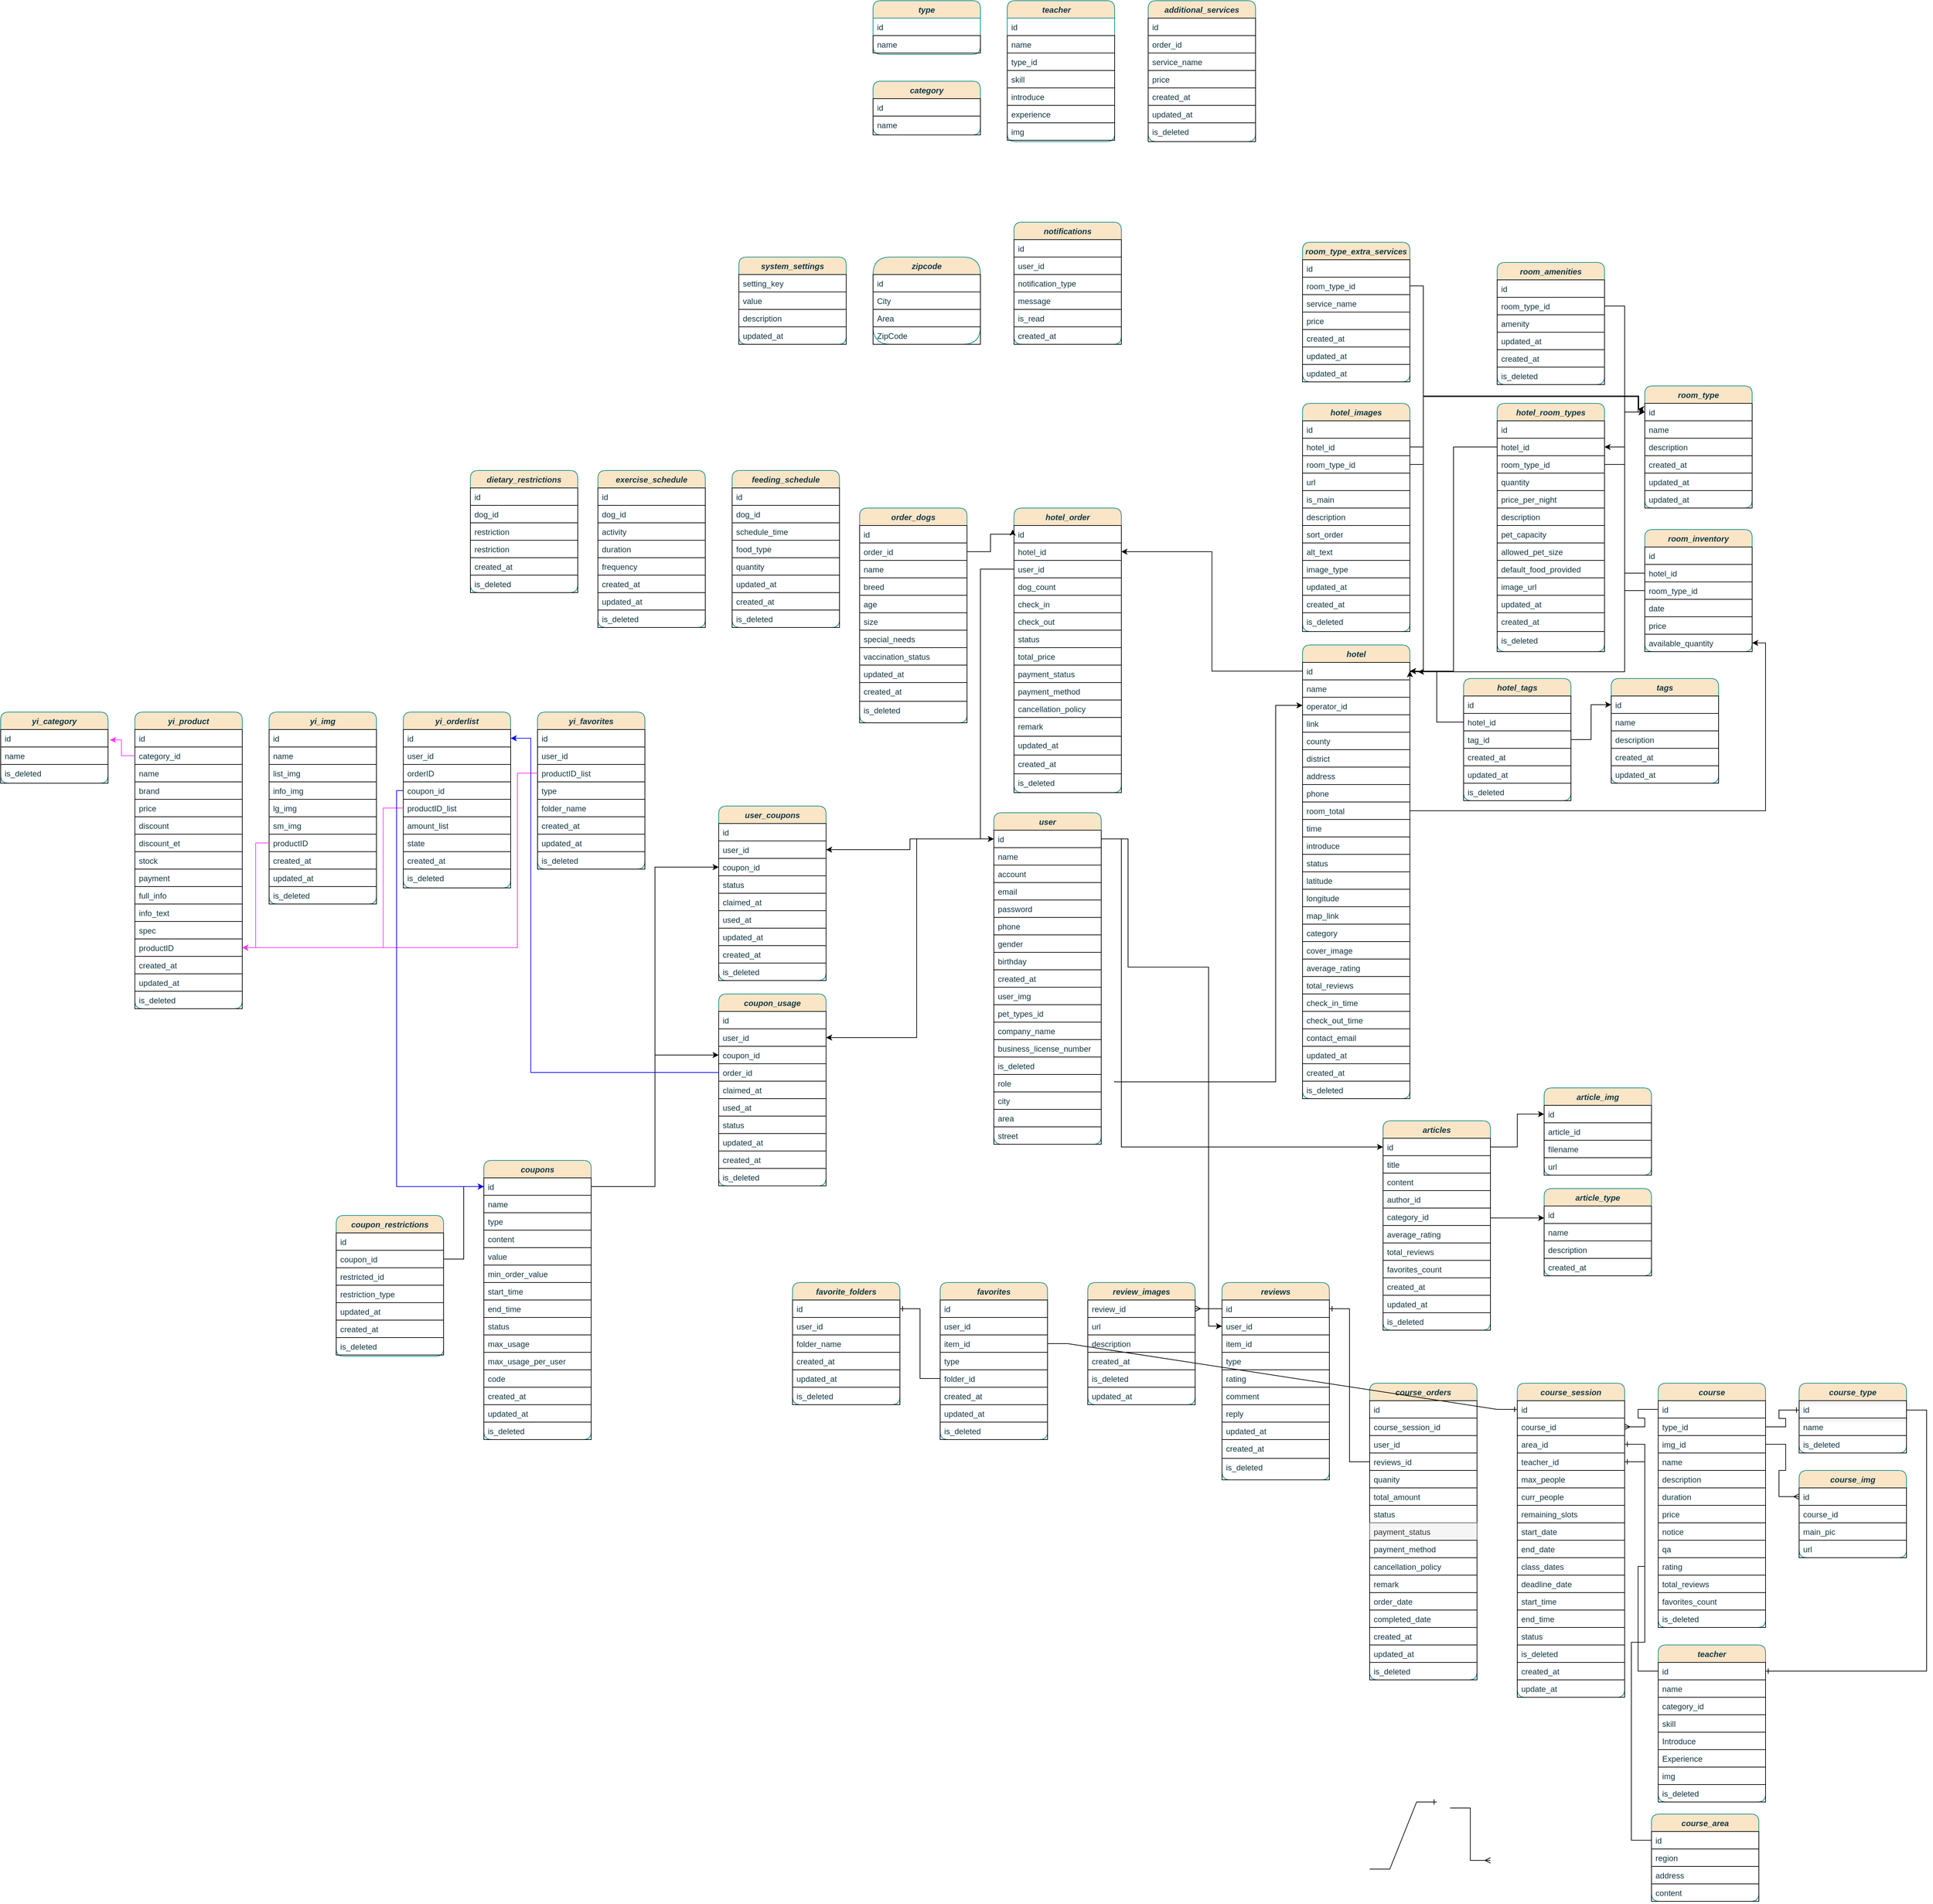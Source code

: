 <mxfile version="26.0.14">
  <diagram id="C5RBs43oDa-KdzZeNtuy" name="Page-1">
    <mxGraphModel dx="1304" dy="1955" grid="1" gridSize="10" guides="1" tooltips="1" connect="1" arrows="1" fold="1" page="1" pageScale="1" pageWidth="1920" pageHeight="1200" math="0" shadow="0">
      <root>
        <mxCell id="WIyWlLk6GJQsqaUBKTNV-0" />
        <mxCell id="WIyWlLk6GJQsqaUBKTNV-1" parent="WIyWlLk6GJQsqaUBKTNV-0" />
        <mxCell id="zkfFHV4jXpPFQw0GAbJ--0" value="user" style="swimlane;fontStyle=3;align=center;verticalAlign=top;childLayout=stackLayout;horizontal=1;startSize=26;horizontalStack=0;resizeParent=1;resizeLast=0;collapsible=1;marginBottom=0;rounded=1;shadow=0;strokeWidth=1;labelBackgroundColor=none;fillColor=#FAE5C7;strokeColor=#0F8B8D;fontColor=#143642;" parent="WIyWlLk6GJQsqaUBKTNV-1" vertex="1">
          <mxGeometry x="1600" y="630" width="160" height="494" as="geometry">
            <mxRectangle x="230" y="140" width="160" height="26" as="alternateBounds" />
          </mxGeometry>
        </mxCell>
        <mxCell id="zkfFHV4jXpPFQw0GAbJ--1" value="id" style="text;align=left;verticalAlign=top;spacingLeft=4;spacingRight=4;overflow=hidden;rotatable=0;points=[[0,0.5],[1,0.5]];portConstraint=eastwest;labelBackgroundColor=none;fontColor=#143642;rounded=0;strokeColor=default;" parent="zkfFHV4jXpPFQw0GAbJ--0" vertex="1">
          <mxGeometry y="26" width="160" height="26" as="geometry" />
        </mxCell>
        <mxCell id="zkfFHV4jXpPFQw0GAbJ--2" value="name" style="text;align=left;verticalAlign=top;spacingLeft=4;spacingRight=4;overflow=hidden;rotatable=0;points=[[0,0.5],[1,0.5]];portConstraint=eastwest;rounded=0;shadow=0;html=0;labelBackgroundColor=none;fontColor=#143642;strokeColor=default;" parent="zkfFHV4jXpPFQw0GAbJ--0" vertex="1">
          <mxGeometry y="52" width="160" height="26" as="geometry" />
        </mxCell>
        <mxCell id="zkfFHV4jXpPFQw0GAbJ--3" value="account" style="text;align=left;verticalAlign=top;spacingLeft=4;spacingRight=4;overflow=hidden;rotatable=0;points=[[0,0.5],[1,0.5]];portConstraint=eastwest;rounded=0;shadow=0;html=0;labelBackgroundColor=none;fontColor=#143642;strokeColor=default;" parent="zkfFHV4jXpPFQw0GAbJ--0" vertex="1">
          <mxGeometry y="78" width="160" height="26" as="geometry" />
        </mxCell>
        <mxCell id="eLThqhARwQMKMWSYmHJ4-19" value="email" style="text;align=left;verticalAlign=top;spacingLeft=4;spacingRight=4;overflow=hidden;rotatable=0;points=[[0,0.5],[1,0.5]];portConstraint=eastwest;rounded=0;shadow=0;html=0;labelBackgroundColor=none;fontColor=#143642;strokeColor=default;" parent="zkfFHV4jXpPFQw0GAbJ--0" vertex="1">
          <mxGeometry y="104" width="160" height="26" as="geometry" />
        </mxCell>
        <mxCell id="eLThqhARwQMKMWSYmHJ4-18" value="password" style="text;align=left;verticalAlign=top;spacingLeft=4;spacingRight=4;overflow=hidden;rotatable=0;points=[[0,0.5],[1,0.5]];portConstraint=eastwest;rounded=0;shadow=0;html=0;labelBackgroundColor=none;fontColor=#143642;strokeColor=default;" parent="zkfFHV4jXpPFQw0GAbJ--0" vertex="1">
          <mxGeometry y="130" width="160" height="26" as="geometry" />
        </mxCell>
        <mxCell id="eLThqhARwQMKMWSYmHJ4-17" value="phone" style="text;align=left;verticalAlign=top;spacingLeft=4;spacingRight=4;overflow=hidden;rotatable=0;points=[[0,0.5],[1,0.5]];portConstraint=eastwest;rounded=0;shadow=0;html=0;labelBackgroundColor=none;fontColor=#143642;strokeColor=default;" parent="zkfFHV4jXpPFQw0GAbJ--0" vertex="1">
          <mxGeometry y="156" width="160" height="26" as="geometry" />
        </mxCell>
        <mxCell id="eLThqhARwQMKMWSYmHJ4-16" value="gender&#xa;" style="text;align=left;verticalAlign=top;spacingLeft=4;spacingRight=4;overflow=hidden;rotatable=0;points=[[0,0.5],[1,0.5]];portConstraint=eastwest;rounded=0;shadow=0;html=0;labelBackgroundColor=none;fontColor=#143642;strokeColor=default;" parent="zkfFHV4jXpPFQw0GAbJ--0" vertex="1">
          <mxGeometry y="182" width="160" height="26" as="geometry" />
        </mxCell>
        <mxCell id="eLThqhARwQMKMWSYmHJ4-15" value="birthday" style="text;align=left;verticalAlign=top;spacingLeft=4;spacingRight=4;overflow=hidden;rotatable=0;points=[[0,0.5],[1,0.5]];portConstraint=eastwest;rounded=0;shadow=0;html=0;labelBackgroundColor=none;fontColor=#143642;strokeColor=default;" parent="zkfFHV4jXpPFQw0GAbJ--0" vertex="1">
          <mxGeometry y="208" width="160" height="26" as="geometry" />
        </mxCell>
        <mxCell id="eLThqhARwQMKMWSYmHJ4-14" value="created_at" style="text;align=left;verticalAlign=top;spacingLeft=4;spacingRight=4;overflow=hidden;rotatable=0;points=[[0,0.5],[1,0.5]];portConstraint=eastwest;rounded=0;shadow=0;html=0;labelBackgroundColor=none;fontColor=#143642;strokeColor=default;" parent="zkfFHV4jXpPFQw0GAbJ--0" vertex="1">
          <mxGeometry y="234" width="160" height="26" as="geometry" />
        </mxCell>
        <mxCell id="eLThqhARwQMKMWSYmHJ4-654" value="user_img" style="text;align=left;verticalAlign=top;spacingLeft=4;spacingRight=4;overflow=hidden;rotatable=0;points=[[0,0.5],[1,0.5]];portConstraint=eastwest;rounded=0;shadow=0;html=0;labelBackgroundColor=none;fontColor=#143642;strokeColor=default;" parent="zkfFHV4jXpPFQw0GAbJ--0" vertex="1">
          <mxGeometry y="260" width="160" height="26" as="geometry" />
        </mxCell>
        <mxCell id="eLThqhARwQMKMWSYmHJ4-652" value="pet_types_id" style="text;align=left;verticalAlign=top;spacingLeft=4;spacingRight=4;overflow=hidden;rotatable=0;points=[[0,0.5],[1,0.5]];portConstraint=eastwest;rounded=0;shadow=0;html=0;labelBackgroundColor=none;fontColor=#143642;strokeColor=default;" parent="zkfFHV4jXpPFQw0GAbJ--0" vertex="1">
          <mxGeometry y="286" width="160" height="26" as="geometry" />
        </mxCell>
        <mxCell id="eLThqhARwQMKMWSYmHJ4-651" value="company_name" style="text;align=left;verticalAlign=top;spacingLeft=4;spacingRight=4;overflow=hidden;rotatable=0;points=[[0,0.5],[1,0.5]];portConstraint=eastwest;rounded=0;shadow=0;html=0;labelBackgroundColor=none;fontColor=#143642;strokeColor=default;" parent="zkfFHV4jXpPFQw0GAbJ--0" vertex="1">
          <mxGeometry y="312" width="160" height="26" as="geometry" />
        </mxCell>
        <mxCell id="eLThqhARwQMKMWSYmHJ4-657" value="business_license_number" style="text;align=left;verticalAlign=top;spacingLeft=4;spacingRight=4;overflow=hidden;rotatable=0;points=[[0,0.5],[1,0.5]];portConstraint=eastwest;rounded=0;shadow=0;html=0;labelBackgroundColor=none;fontColor=#143642;strokeColor=default;" parent="zkfFHV4jXpPFQw0GAbJ--0" vertex="1">
          <mxGeometry y="338" width="160" height="26" as="geometry" />
        </mxCell>
        <mxCell id="eLThqhARwQMKMWSYmHJ4-656" value="is_deleted" style="text;align=left;verticalAlign=top;spacingLeft=4;spacingRight=4;overflow=hidden;rotatable=0;points=[[0,0.5],[1,0.5]];portConstraint=eastwest;rounded=0;shadow=0;html=0;labelBackgroundColor=none;fontColor=#143642;strokeColor=default;" parent="zkfFHV4jXpPFQw0GAbJ--0" vertex="1">
          <mxGeometry y="364" width="160" height="26" as="geometry" />
        </mxCell>
        <mxCell id="eLThqhARwQMKMWSYmHJ4-655" value="role" style="text;align=left;verticalAlign=top;spacingLeft=4;spacingRight=4;overflow=hidden;rotatable=0;points=[[0,0.5],[1,0.5]];portConstraint=eastwest;rounded=0;shadow=0;html=0;labelBackgroundColor=none;fontColor=#143642;strokeColor=default;" parent="zkfFHV4jXpPFQw0GAbJ--0" vertex="1">
          <mxGeometry y="390" width="160" height="26" as="geometry" />
        </mxCell>
        <mxCell id="rqV9Z9n059rudAGKjPwc-1" value="city   " style="text;align=left;verticalAlign=top;spacingLeft=4;spacingRight=4;overflow=hidden;rotatable=0;points=[[0,0.5],[1,0.5]];portConstraint=eastwest;labelBackgroundColor=none;fontColor=#143642;rounded=0;strokeColor=default;" vertex="1" parent="zkfFHV4jXpPFQw0GAbJ--0">
          <mxGeometry y="416" width="160" height="26" as="geometry" />
        </mxCell>
        <mxCell id="rqV9Z9n059rudAGKjPwc-2" value="area" style="text;align=left;verticalAlign=top;spacingLeft=4;spacingRight=4;overflow=hidden;rotatable=0;points=[[0,0.5],[1,0.5]];portConstraint=eastwest;labelBackgroundColor=none;fontColor=#143642;rounded=0;strokeColor=default;" vertex="1" parent="zkfFHV4jXpPFQw0GAbJ--0">
          <mxGeometry y="442" width="160" height="26" as="geometry" />
        </mxCell>
        <mxCell id="rqV9Z9n059rudAGKjPwc-3" value="street" style="text;align=left;verticalAlign=top;spacingLeft=4;spacingRight=4;overflow=hidden;rotatable=0;points=[[0,0.5],[1,0.5]];portConstraint=eastwest;labelBackgroundColor=none;fontColor=#143642;rounded=0;strokeColor=default;" vertex="1" parent="zkfFHV4jXpPFQw0GAbJ--0">
          <mxGeometry y="468" width="160" height="26" as="geometry" />
        </mxCell>
        <mxCell id="eLThqhARwQMKMWSYmHJ4-39" value="favorite_folders" style="swimlane;fontStyle=3;align=center;verticalAlign=top;childLayout=stackLayout;horizontal=1;startSize=26;horizontalStack=0;resizeParent=1;resizeLast=0;collapsible=1;marginBottom=0;rounded=1;shadow=0;strokeWidth=1;labelBackgroundColor=none;fillColor=#FAE5C7;strokeColor=#0F8B8D;fontColor=#143642;" parent="WIyWlLk6GJQsqaUBKTNV-1" vertex="1">
          <mxGeometry x="1300" y="1330" width="160" height="182" as="geometry">
            <mxRectangle x="230" y="140" width="160" height="26" as="alternateBounds" />
          </mxGeometry>
        </mxCell>
        <mxCell id="eLThqhARwQMKMWSYmHJ4-40" value="id" style="text;align=left;verticalAlign=top;spacingLeft=4;spacingRight=4;overflow=hidden;rotatable=0;points=[[0,0.5],[1,0.5]];portConstraint=eastwest;labelBackgroundColor=none;fontColor=#143642;rounded=0;strokeColor=default;" parent="eLThqhARwQMKMWSYmHJ4-39" vertex="1">
          <mxGeometry y="26" width="160" height="26" as="geometry" />
        </mxCell>
        <mxCell id="eLThqhARwQMKMWSYmHJ4-41" value="user_id" style="text;align=left;verticalAlign=top;spacingLeft=4;spacingRight=4;overflow=hidden;rotatable=0;points=[[0,0.5],[1,0.5]];portConstraint=eastwest;rounded=0;shadow=0;html=0;labelBackgroundColor=none;fontColor=#143642;strokeColor=default;" parent="eLThqhARwQMKMWSYmHJ4-39" vertex="1">
          <mxGeometry y="52" width="160" height="26" as="geometry" />
        </mxCell>
        <mxCell id="eLThqhARwQMKMWSYmHJ4-42" value="folder_name" style="text;align=left;verticalAlign=top;spacingLeft=4;spacingRight=4;overflow=hidden;rotatable=0;points=[[0,0.5],[1,0.5]];portConstraint=eastwest;rounded=0;shadow=0;html=0;labelBackgroundColor=none;fontColor=#143642;strokeColor=default;" parent="eLThqhARwQMKMWSYmHJ4-39" vertex="1">
          <mxGeometry y="78" width="160" height="26" as="geometry" />
        </mxCell>
        <mxCell id="eLThqhARwQMKMWSYmHJ4-43" value="created_at" style="text;align=left;verticalAlign=top;spacingLeft=4;spacingRight=4;overflow=hidden;rotatable=0;points=[[0,0.5],[1,0.5]];portConstraint=eastwest;rounded=0;shadow=0;html=0;labelBackgroundColor=none;fontColor=#143642;strokeColor=default;" parent="eLThqhARwQMKMWSYmHJ4-39" vertex="1">
          <mxGeometry y="104" width="160" height="26" as="geometry" />
        </mxCell>
        <mxCell id="eLThqhARwQMKMWSYmHJ4-44" value="updated_at" style="text;align=left;verticalAlign=top;spacingLeft=4;spacingRight=4;overflow=hidden;rotatable=0;points=[[0,0.5],[1,0.5]];portConstraint=eastwest;rounded=0;shadow=0;html=0;labelBackgroundColor=none;fontColor=#143642;strokeColor=default;" parent="eLThqhARwQMKMWSYmHJ4-39" vertex="1">
          <mxGeometry y="130" width="160" height="26" as="geometry" />
        </mxCell>
        <mxCell id="eLThqhARwQMKMWSYmHJ4-45" value="is_deleted" style="text;align=left;verticalAlign=top;spacingLeft=4;spacingRight=4;overflow=hidden;rotatable=0;points=[[0,0.5],[1,0.5]];portConstraint=eastwest;rounded=0;shadow=0;html=0;labelBackgroundColor=none;fontColor=#143642;strokeColor=default;" parent="eLThqhARwQMKMWSYmHJ4-39" vertex="1">
          <mxGeometry y="156" width="160" height="26" as="geometry" />
        </mxCell>
        <mxCell id="eLThqhARwQMKMWSYmHJ4-49" value="favorites" style="swimlane;fontStyle=3;align=center;verticalAlign=top;childLayout=stackLayout;horizontal=1;startSize=26;horizontalStack=0;resizeParent=1;resizeLast=0;collapsible=1;marginBottom=0;rounded=1;shadow=0;strokeWidth=1;labelBackgroundColor=none;fillColor=#FAE5C7;strokeColor=#0F8B8D;fontColor=#143642;" parent="WIyWlLk6GJQsqaUBKTNV-1" vertex="1">
          <mxGeometry x="1520" y="1330" width="160" height="234" as="geometry">
            <mxRectangle x="230" y="140" width="160" height="26" as="alternateBounds" />
          </mxGeometry>
        </mxCell>
        <mxCell id="eLThqhARwQMKMWSYmHJ4-50" value="id" style="text;align=left;verticalAlign=top;spacingLeft=4;spacingRight=4;overflow=hidden;rotatable=0;points=[[0,0.5],[1,0.5]];portConstraint=eastwest;labelBackgroundColor=none;fontColor=#143642;rounded=0;strokeColor=default;" parent="eLThqhARwQMKMWSYmHJ4-49" vertex="1">
          <mxGeometry y="26" width="160" height="26" as="geometry" />
        </mxCell>
        <mxCell id="eLThqhARwQMKMWSYmHJ4-51" value="user_id" style="text;align=left;verticalAlign=top;spacingLeft=4;spacingRight=4;overflow=hidden;rotatable=0;points=[[0,0.5],[1,0.5]];portConstraint=eastwest;rounded=0;shadow=0;html=0;labelBackgroundColor=none;fontColor=#143642;strokeColor=default;" parent="eLThqhARwQMKMWSYmHJ4-49" vertex="1">
          <mxGeometry y="52" width="160" height="26" as="geometry" />
        </mxCell>
        <mxCell id="eLThqhARwQMKMWSYmHJ4-52" value="item_id" style="text;align=left;verticalAlign=top;spacingLeft=4;spacingRight=4;overflow=hidden;rotatable=0;points=[[0,0.5],[1,0.5]];portConstraint=eastwest;rounded=0;shadow=0;html=0;labelBackgroundColor=none;fontColor=#143642;strokeColor=default;" parent="eLThqhARwQMKMWSYmHJ4-49" vertex="1">
          <mxGeometry y="78" width="160" height="26" as="geometry" />
        </mxCell>
        <mxCell id="eLThqhARwQMKMWSYmHJ4-53" value="type" style="text;align=left;verticalAlign=top;spacingLeft=4;spacingRight=4;overflow=hidden;rotatable=0;points=[[0,0.5],[1,0.5]];portConstraint=eastwest;rounded=0;shadow=0;html=0;labelBackgroundColor=none;fontColor=#143642;strokeColor=default;" parent="eLThqhARwQMKMWSYmHJ4-49" vertex="1">
          <mxGeometry y="104" width="160" height="26" as="geometry" />
        </mxCell>
        <mxCell id="eLThqhARwQMKMWSYmHJ4-54" value="folder_id" style="text;align=left;verticalAlign=top;spacingLeft=4;spacingRight=4;overflow=hidden;rotatable=0;points=[[0,0.5],[1,0.5]];portConstraint=eastwest;rounded=0;shadow=0;html=0;labelBackgroundColor=none;fontColor=#143642;strokeColor=default;" parent="eLThqhARwQMKMWSYmHJ4-49" vertex="1">
          <mxGeometry y="130" width="160" height="26" as="geometry" />
        </mxCell>
        <mxCell id="eLThqhARwQMKMWSYmHJ4-55" value="created_at" style="text;align=left;verticalAlign=top;spacingLeft=4;spacingRight=4;overflow=hidden;rotatable=0;points=[[0,0.5],[1,0.5]];portConstraint=eastwest;rounded=0;shadow=0;html=0;labelBackgroundColor=none;fontColor=#143642;strokeColor=default;" parent="eLThqhARwQMKMWSYmHJ4-49" vertex="1">
          <mxGeometry y="156" width="160" height="26" as="geometry" />
        </mxCell>
        <mxCell id="eLThqhARwQMKMWSYmHJ4-56" value="updated_at" style="text;align=left;verticalAlign=top;spacingLeft=4;spacingRight=4;overflow=hidden;rotatable=0;points=[[0,0.5],[1,0.5]];portConstraint=eastwest;rounded=0;shadow=0;html=0;labelBackgroundColor=none;fontColor=#143642;strokeColor=default;" parent="eLThqhARwQMKMWSYmHJ4-49" vertex="1">
          <mxGeometry y="182" width="160" height="26" as="geometry" />
        </mxCell>
        <mxCell id="eLThqhARwQMKMWSYmHJ4-57" value="is_deleted" style="text;align=left;verticalAlign=top;spacingLeft=4;spacingRight=4;overflow=hidden;rotatable=0;points=[[0,0.5],[1,0.5]];portConstraint=eastwest;rounded=0;shadow=0;html=0;labelBackgroundColor=none;fontColor=#143642;strokeColor=default;" parent="eLThqhARwQMKMWSYmHJ4-49" vertex="1">
          <mxGeometry y="208" width="160" height="26" as="geometry" />
        </mxCell>
        <mxCell id="eLThqhARwQMKMWSYmHJ4-59" value="additional_services" style="swimlane;fontStyle=3;align=center;verticalAlign=top;childLayout=stackLayout;horizontal=1;startSize=26;horizontalStack=0;resizeParent=1;resizeLast=0;collapsible=1;marginBottom=0;rounded=1;shadow=0;strokeWidth=1;labelBackgroundColor=none;fillColor=#FAE5C7;strokeColor=#0F8B8D;fontColor=#143642;" parent="WIyWlLk6GJQsqaUBKTNV-1" vertex="1">
          <mxGeometry x="1830" y="-580" width="160" height="210" as="geometry">
            <mxRectangle x="230" y="140" width="160" height="26" as="alternateBounds" />
          </mxGeometry>
        </mxCell>
        <mxCell id="eLThqhARwQMKMWSYmHJ4-60" value="id" style="text;align=left;verticalAlign=top;spacingLeft=4;spacingRight=4;overflow=hidden;rotatable=0;points=[[0,0.5],[1,0.5]];portConstraint=eastwest;labelBackgroundColor=none;fontColor=#143642;rounded=0;strokeColor=default;" parent="eLThqhARwQMKMWSYmHJ4-59" vertex="1">
          <mxGeometry y="26" width="160" height="26" as="geometry" />
        </mxCell>
        <mxCell id="eLThqhARwQMKMWSYmHJ4-61" value="order_id" style="text;align=left;verticalAlign=top;spacingLeft=4;spacingRight=4;overflow=hidden;rotatable=0;points=[[0,0.5],[1,0.5]];portConstraint=eastwest;rounded=0;shadow=0;html=0;labelBackgroundColor=none;fontColor=#143642;strokeColor=default;" parent="eLThqhARwQMKMWSYmHJ4-59" vertex="1">
          <mxGeometry y="52" width="160" height="26" as="geometry" />
        </mxCell>
        <mxCell id="eLThqhARwQMKMWSYmHJ4-62" value="service_name" style="text;align=left;verticalAlign=top;spacingLeft=4;spacingRight=4;overflow=hidden;rotatable=0;points=[[0,0.5],[1,0.5]];portConstraint=eastwest;rounded=0;shadow=0;html=0;labelBackgroundColor=none;fontColor=#143642;strokeColor=default;" parent="eLThqhARwQMKMWSYmHJ4-59" vertex="1">
          <mxGeometry y="78" width="160" height="26" as="geometry" />
        </mxCell>
        <mxCell id="eLThqhARwQMKMWSYmHJ4-63" value="price" style="text;align=left;verticalAlign=top;spacingLeft=4;spacingRight=4;overflow=hidden;rotatable=0;points=[[0,0.5],[1,0.5]];portConstraint=eastwest;rounded=0;shadow=0;html=0;labelBackgroundColor=none;fontColor=#143642;strokeColor=default;" parent="eLThqhARwQMKMWSYmHJ4-59" vertex="1">
          <mxGeometry y="104" width="160" height="26" as="geometry" />
        </mxCell>
        <mxCell id="eLThqhARwQMKMWSYmHJ4-64" value="created_at" style="text;align=left;verticalAlign=top;spacingLeft=4;spacingRight=4;overflow=hidden;rotatable=0;points=[[0,0.5],[1,0.5]];portConstraint=eastwest;rounded=0;shadow=0;html=0;labelBackgroundColor=none;fontColor=#143642;strokeColor=default;" parent="eLThqhARwQMKMWSYmHJ4-59" vertex="1">
          <mxGeometry y="130" width="160" height="26" as="geometry" />
        </mxCell>
        <mxCell id="eLThqhARwQMKMWSYmHJ4-65" value="updated_at" style="text;align=left;verticalAlign=top;spacingLeft=4;spacingRight=4;overflow=hidden;rotatable=0;points=[[0,0.5],[1,0.5]];portConstraint=eastwest;rounded=0;shadow=0;html=0;labelBackgroundColor=none;fontColor=#143642;strokeColor=default;" parent="eLThqhARwQMKMWSYmHJ4-59" vertex="1">
          <mxGeometry y="156" width="160" height="26" as="geometry" />
        </mxCell>
        <mxCell id="eLThqhARwQMKMWSYmHJ4-66" value="is_deleted" style="text;align=left;verticalAlign=top;spacingLeft=4;spacingRight=4;overflow=hidden;rotatable=0;points=[[0,0.5],[1,0.5]];portConstraint=eastwest;rounded=0;shadow=0;html=0;labelBackgroundColor=none;fontColor=#143642;strokeColor=default;" parent="eLThqhARwQMKMWSYmHJ4-59" vertex="1">
          <mxGeometry y="182" width="160" height="28" as="geometry" />
        </mxCell>
        <mxCell id="eLThqhARwQMKMWSYmHJ4-69" value="articles" style="swimlane;fontStyle=3;align=center;verticalAlign=top;childLayout=stackLayout;horizontal=1;startSize=26;horizontalStack=0;resizeParent=1;resizeLast=0;collapsible=1;marginBottom=0;rounded=1;shadow=0;strokeWidth=1;labelBackgroundColor=none;fillColor=#FAE5C7;strokeColor=#0F8B8D;fontColor=#143642;" parent="WIyWlLk6GJQsqaUBKTNV-1" vertex="1">
          <mxGeometry x="2180" y="1089" width="160" height="312" as="geometry">
            <mxRectangle x="230" y="140" width="160" height="26" as="alternateBounds" />
          </mxGeometry>
        </mxCell>
        <mxCell id="eLThqhARwQMKMWSYmHJ4-70" value="id" style="text;align=left;verticalAlign=top;spacingLeft=4;spacingRight=4;overflow=hidden;rotatable=0;points=[[0,0.5],[1,0.5]];portConstraint=eastwest;labelBackgroundColor=none;fontColor=#143642;rounded=0;strokeColor=default;" parent="eLThqhARwQMKMWSYmHJ4-69" vertex="1">
          <mxGeometry y="26" width="160" height="26" as="geometry" />
        </mxCell>
        <mxCell id="eLThqhARwQMKMWSYmHJ4-71" value="title" style="text;align=left;verticalAlign=top;spacingLeft=4;spacingRight=4;overflow=hidden;rotatable=0;points=[[0,0.5],[1,0.5]];portConstraint=eastwest;rounded=0;shadow=0;html=0;labelBackgroundColor=none;fontColor=#143642;strokeColor=default;" parent="eLThqhARwQMKMWSYmHJ4-69" vertex="1">
          <mxGeometry y="52" width="160" height="26" as="geometry" />
        </mxCell>
        <mxCell id="eLThqhARwQMKMWSYmHJ4-72" value="content" style="text;align=left;verticalAlign=top;spacingLeft=4;spacingRight=4;overflow=hidden;rotatable=0;points=[[0,0.5],[1,0.5]];portConstraint=eastwest;rounded=0;shadow=0;html=0;labelBackgroundColor=none;fontColor=#143642;strokeColor=default;" parent="eLThqhARwQMKMWSYmHJ4-69" vertex="1">
          <mxGeometry y="78" width="160" height="26" as="geometry" />
        </mxCell>
        <mxCell id="eLThqhARwQMKMWSYmHJ4-73" value="author_id" style="text;align=left;verticalAlign=top;spacingLeft=4;spacingRight=4;overflow=hidden;rotatable=0;points=[[0,0.5],[1,0.5]];portConstraint=eastwest;rounded=0;shadow=0;html=0;labelBackgroundColor=none;fontColor=#143642;strokeColor=default;" parent="eLThqhARwQMKMWSYmHJ4-69" vertex="1">
          <mxGeometry y="104" width="160" height="26" as="geometry" />
        </mxCell>
        <mxCell id="eLThqhARwQMKMWSYmHJ4-74" value="category_id" style="text;align=left;verticalAlign=top;spacingLeft=4;spacingRight=4;overflow=hidden;rotatable=0;points=[[0,0.5],[1,0.5]];portConstraint=eastwest;rounded=0;shadow=0;html=0;labelBackgroundColor=none;fontColor=#143642;strokeColor=default;" parent="eLThqhARwQMKMWSYmHJ4-69" vertex="1">
          <mxGeometry y="130" width="160" height="26" as="geometry" />
        </mxCell>
        <mxCell id="eLThqhARwQMKMWSYmHJ4-75" value="average_rating" style="text;align=left;verticalAlign=top;spacingLeft=4;spacingRight=4;overflow=hidden;rotatable=0;points=[[0,0.5],[1,0.5]];portConstraint=eastwest;rounded=0;shadow=0;html=0;labelBackgroundColor=none;fontColor=#143642;strokeColor=default;" parent="eLThqhARwQMKMWSYmHJ4-69" vertex="1">
          <mxGeometry y="156" width="160" height="26" as="geometry" />
        </mxCell>
        <mxCell id="eLThqhARwQMKMWSYmHJ4-76" value="total_reviews" style="text;align=left;verticalAlign=top;spacingLeft=4;spacingRight=4;overflow=hidden;rotatable=0;points=[[0,0.5],[1,0.5]];portConstraint=eastwest;rounded=0;shadow=0;html=0;labelBackgroundColor=none;fontColor=#143642;strokeColor=default;" parent="eLThqhARwQMKMWSYmHJ4-69" vertex="1">
          <mxGeometry y="182" width="160" height="26" as="geometry" />
        </mxCell>
        <mxCell id="eLThqhARwQMKMWSYmHJ4-77" value="favorites_count" style="text;align=left;verticalAlign=top;spacingLeft=4;spacingRight=4;overflow=hidden;rotatable=0;points=[[0,0.5],[1,0.5]];portConstraint=eastwest;rounded=0;shadow=0;html=0;labelBackgroundColor=none;fontColor=#143642;strokeColor=default;" parent="eLThqhARwQMKMWSYmHJ4-69" vertex="1">
          <mxGeometry y="208" width="160" height="26" as="geometry" />
        </mxCell>
        <mxCell id="eLThqhARwQMKMWSYmHJ4-78" value="created_at" style="text;align=left;verticalAlign=top;spacingLeft=4;spacingRight=4;overflow=hidden;rotatable=0;points=[[0,0.5],[1,0.5]];portConstraint=eastwest;rounded=0;shadow=0;html=0;labelBackgroundColor=none;fontColor=#143642;strokeColor=default;" parent="eLThqhARwQMKMWSYmHJ4-69" vertex="1">
          <mxGeometry y="234" width="160" height="26" as="geometry" />
        </mxCell>
        <mxCell id="eLThqhARwQMKMWSYmHJ4-79" value="updated_at" style="text;align=left;verticalAlign=top;spacingLeft=4;spacingRight=4;overflow=hidden;rotatable=0;points=[[0,0.5],[1,0.5]];portConstraint=eastwest;rounded=0;shadow=0;html=0;labelBackgroundColor=none;fontColor=#143642;strokeColor=default;" parent="eLThqhARwQMKMWSYmHJ4-69" vertex="1">
          <mxGeometry y="260" width="160" height="26" as="geometry" />
        </mxCell>
        <mxCell id="eLThqhARwQMKMWSYmHJ4-80" value="is_deleted" style="text;align=left;verticalAlign=top;spacingLeft=4;spacingRight=4;overflow=hidden;rotatable=0;points=[[0,0.5],[1,0.5]];portConstraint=eastwest;rounded=0;shadow=0;html=0;labelBackgroundColor=none;fontColor=#143642;strokeColor=default;" parent="eLThqhARwQMKMWSYmHJ4-69" vertex="1">
          <mxGeometry y="286" width="160" height="26" as="geometry" />
        </mxCell>
        <mxCell id="eLThqhARwQMKMWSYmHJ4-81" value="article_img" style="swimlane;fontStyle=3;align=center;verticalAlign=top;childLayout=stackLayout;horizontal=1;startSize=26;horizontalStack=0;resizeParent=1;resizeLast=0;collapsible=1;marginBottom=0;rounded=1;shadow=0;strokeWidth=1;labelBackgroundColor=none;fillColor=#FAE5C7;strokeColor=#0F8B8D;fontColor=#143642;" parent="WIyWlLk6GJQsqaUBKTNV-1" vertex="1">
          <mxGeometry x="2420" y="1040" width="160" height="130" as="geometry">
            <mxRectangle x="230" y="140" width="160" height="26" as="alternateBounds" />
          </mxGeometry>
        </mxCell>
        <mxCell id="eLThqhARwQMKMWSYmHJ4-82" value="id" style="text;align=left;verticalAlign=top;spacingLeft=4;spacingRight=4;overflow=hidden;rotatable=0;points=[[0,0.5],[1,0.5]];portConstraint=eastwest;labelBackgroundColor=none;fontColor=#143642;rounded=0;strokeColor=default;" parent="eLThqhARwQMKMWSYmHJ4-81" vertex="1">
          <mxGeometry y="26" width="160" height="26" as="geometry" />
        </mxCell>
        <mxCell id="eLThqhARwQMKMWSYmHJ4-83" value="article_id" style="text;align=left;verticalAlign=top;spacingLeft=4;spacingRight=4;overflow=hidden;rotatable=0;points=[[0,0.5],[1,0.5]];portConstraint=eastwest;rounded=0;shadow=0;html=0;labelBackgroundColor=none;fontColor=#143642;strokeColor=default;" parent="eLThqhARwQMKMWSYmHJ4-81" vertex="1">
          <mxGeometry y="52" width="160" height="26" as="geometry" />
        </mxCell>
        <mxCell id="eLThqhARwQMKMWSYmHJ4-84" value="filename" style="text;align=left;verticalAlign=top;spacingLeft=4;spacingRight=4;overflow=hidden;rotatable=0;points=[[0,0.5],[1,0.5]];portConstraint=eastwest;rounded=0;shadow=0;html=0;labelBackgroundColor=none;fontColor=#143642;strokeColor=default;" parent="eLThqhARwQMKMWSYmHJ4-81" vertex="1">
          <mxGeometry y="78" width="160" height="26" as="geometry" />
        </mxCell>
        <mxCell id="eLThqhARwQMKMWSYmHJ4-85" value="url" style="text;align=left;verticalAlign=top;spacingLeft=4;spacingRight=4;overflow=hidden;rotatable=0;points=[[0,0.5],[1,0.5]];portConstraint=eastwest;rounded=0;shadow=0;html=0;labelBackgroundColor=none;fontColor=#143642;strokeColor=default;" parent="eLThqhARwQMKMWSYmHJ4-81" vertex="1">
          <mxGeometry y="104" width="160" height="26" as="geometry" />
        </mxCell>
        <mxCell id="eLThqhARwQMKMWSYmHJ4-91" value="article_type" style="swimlane;fontStyle=3;align=center;verticalAlign=top;childLayout=stackLayout;horizontal=1;startSize=26;horizontalStack=0;resizeParent=1;resizeLast=0;collapsible=1;marginBottom=0;rounded=1;shadow=0;strokeWidth=1;labelBackgroundColor=none;fillColor=#FAE5C7;strokeColor=#0F8B8D;fontColor=#143642;" parent="WIyWlLk6GJQsqaUBKTNV-1" vertex="1">
          <mxGeometry x="2420" y="1190" width="160" height="130" as="geometry">
            <mxRectangle x="230" y="140" width="160" height="26" as="alternateBounds" />
          </mxGeometry>
        </mxCell>
        <mxCell id="eLThqhARwQMKMWSYmHJ4-92" value="id" style="text;align=left;verticalAlign=top;spacingLeft=4;spacingRight=4;overflow=hidden;rotatable=0;points=[[0,0.5],[1,0.5]];portConstraint=eastwest;labelBackgroundColor=none;fontColor=#143642;rounded=0;strokeColor=default;" parent="eLThqhARwQMKMWSYmHJ4-91" vertex="1">
          <mxGeometry y="26" width="160" height="26" as="geometry" />
        </mxCell>
        <mxCell id="eLThqhARwQMKMWSYmHJ4-93" value="name" style="text;align=left;verticalAlign=top;spacingLeft=4;spacingRight=4;overflow=hidden;rotatable=0;points=[[0,0.5],[1,0.5]];portConstraint=eastwest;rounded=0;shadow=0;html=0;labelBackgroundColor=none;fontColor=#143642;strokeColor=default;" parent="eLThqhARwQMKMWSYmHJ4-91" vertex="1">
          <mxGeometry y="52" width="160" height="26" as="geometry" />
        </mxCell>
        <mxCell id="eLThqhARwQMKMWSYmHJ4-94" value="description" style="text;align=left;verticalAlign=top;spacingLeft=4;spacingRight=4;overflow=hidden;rotatable=0;points=[[0,0.5],[1,0.5]];portConstraint=eastwest;rounded=0;shadow=0;html=0;labelBackgroundColor=none;fontColor=#143642;strokeColor=default;" parent="eLThqhARwQMKMWSYmHJ4-91" vertex="1">
          <mxGeometry y="78" width="160" height="26" as="geometry" />
        </mxCell>
        <mxCell id="eLThqhARwQMKMWSYmHJ4-95" value="created_at" style="text;align=left;verticalAlign=top;spacingLeft=4;spacingRight=4;overflow=hidden;rotatable=0;points=[[0,0.5],[1,0.5]];portConstraint=eastwest;rounded=0;shadow=0;html=0;labelBackgroundColor=none;fontColor=#143642;strokeColor=default;" parent="eLThqhARwQMKMWSYmHJ4-91" vertex="1">
          <mxGeometry y="104" width="160" height="26" as="geometry" />
        </mxCell>
        <mxCell id="eLThqhARwQMKMWSYmHJ4-101" value="category" style="swimlane;fontStyle=3;align=center;verticalAlign=top;childLayout=stackLayout;horizontal=1;startSize=26;horizontalStack=0;resizeParent=1;resizeLast=0;collapsible=1;marginBottom=0;rounded=1;shadow=0;strokeWidth=1;labelBackgroundColor=none;fillColor=#FAE5C7;strokeColor=#0F8B8D;fontColor=#143642;" parent="WIyWlLk6GJQsqaUBKTNV-1" vertex="1">
          <mxGeometry x="1420" y="-460" width="160" height="80" as="geometry">
            <mxRectangle x="230" y="140" width="160" height="26" as="alternateBounds" />
          </mxGeometry>
        </mxCell>
        <mxCell id="eLThqhARwQMKMWSYmHJ4-102" value="id" style="text;align=left;verticalAlign=top;spacingLeft=4;spacingRight=4;overflow=hidden;rotatable=0;points=[[0,0.5],[1,0.5]];portConstraint=eastwest;labelBackgroundColor=none;fontColor=#143642;rounded=0;fillColor=none;strokeColor=default;" parent="eLThqhARwQMKMWSYmHJ4-101" vertex="1">
          <mxGeometry y="26" width="160" height="26" as="geometry" />
        </mxCell>
        <mxCell id="eLThqhARwQMKMWSYmHJ4-103" value="name" style="text;align=left;verticalAlign=top;spacingLeft=4;spacingRight=4;overflow=hidden;rotatable=0;points=[[0,0.5],[1,0.5]];portConstraint=eastwest;rounded=0;shadow=0;html=0;labelBackgroundColor=none;fontColor=#143642;strokeColor=default;" parent="eLThqhARwQMKMWSYmHJ4-101" vertex="1">
          <mxGeometry y="52" width="160" height="28" as="geometry" />
        </mxCell>
        <mxCell id="eLThqhARwQMKMWSYmHJ4-111" value="coupons" style="swimlane;fontStyle=3;align=center;verticalAlign=top;childLayout=stackLayout;horizontal=1;startSize=26;horizontalStack=0;resizeParent=1;resizeLast=0;collapsible=1;marginBottom=0;rounded=1;shadow=0;strokeWidth=1;labelBackgroundColor=none;fillColor=#FAE5C7;strokeColor=#0F8B8D;fontColor=#143642;" parent="WIyWlLk6GJQsqaUBKTNV-1" vertex="1">
          <mxGeometry x="840" y="1148" width="160" height="416" as="geometry">
            <mxRectangle x="230" y="140" width="160" height="26" as="alternateBounds" />
          </mxGeometry>
        </mxCell>
        <mxCell id="eLThqhARwQMKMWSYmHJ4-112" value="id" style="text;align=left;verticalAlign=top;spacingLeft=4;spacingRight=4;overflow=hidden;rotatable=0;points=[[0,0.5],[1,0.5]];portConstraint=eastwest;labelBackgroundColor=none;fontColor=#143642;rounded=0;strokeColor=default;" parent="eLThqhARwQMKMWSYmHJ4-111" vertex="1">
          <mxGeometry y="26" width="160" height="26" as="geometry" />
        </mxCell>
        <mxCell id="eLThqhARwQMKMWSYmHJ4-113" value="name" style="text;align=left;verticalAlign=top;spacingLeft=4;spacingRight=4;overflow=hidden;rotatable=0;points=[[0,0.5],[1,0.5]];portConstraint=eastwest;rounded=0;shadow=0;html=0;labelBackgroundColor=none;fontColor=#143642;strokeColor=default;" parent="eLThqhARwQMKMWSYmHJ4-111" vertex="1">
          <mxGeometry y="52" width="160" height="26" as="geometry" />
        </mxCell>
        <mxCell id="eLThqhARwQMKMWSYmHJ4-114" value="type" style="text;align=left;verticalAlign=top;spacingLeft=4;spacingRight=4;overflow=hidden;rotatable=0;points=[[0,0.5],[1,0.5]];portConstraint=eastwest;rounded=0;shadow=0;html=0;labelBackgroundColor=none;fontColor=#143642;strokeColor=default;" parent="eLThqhARwQMKMWSYmHJ4-111" vertex="1">
          <mxGeometry y="78" width="160" height="26" as="geometry" />
        </mxCell>
        <mxCell id="eLThqhARwQMKMWSYmHJ4-115" value="content" style="text;align=left;verticalAlign=top;spacingLeft=4;spacingRight=4;overflow=hidden;rotatable=0;points=[[0,0.5],[1,0.5]];portConstraint=eastwest;rounded=0;shadow=0;html=0;labelBackgroundColor=none;fontColor=#143642;strokeColor=default;" parent="eLThqhARwQMKMWSYmHJ4-111" vertex="1">
          <mxGeometry y="104" width="160" height="26" as="geometry" />
        </mxCell>
        <mxCell id="eLThqhARwQMKMWSYmHJ4-116" value="value" style="text;align=left;verticalAlign=top;spacingLeft=4;spacingRight=4;overflow=hidden;rotatable=0;points=[[0,0.5],[1,0.5]];portConstraint=eastwest;rounded=0;shadow=0;html=0;labelBackgroundColor=none;fontColor=#143642;strokeColor=default;" parent="eLThqhARwQMKMWSYmHJ4-111" vertex="1">
          <mxGeometry y="130" width="160" height="26" as="geometry" />
        </mxCell>
        <mxCell id="eLThqhARwQMKMWSYmHJ4-117" value="min_order_value" style="text;align=left;verticalAlign=top;spacingLeft=4;spacingRight=4;overflow=hidden;rotatable=0;points=[[0,0.5],[1,0.5]];portConstraint=eastwest;rounded=0;shadow=0;html=0;labelBackgroundColor=none;fontColor=#143642;strokeColor=default;" parent="eLThqhARwQMKMWSYmHJ4-111" vertex="1">
          <mxGeometry y="156" width="160" height="26" as="geometry" />
        </mxCell>
        <mxCell id="eLThqhARwQMKMWSYmHJ4-118" value="start_time" style="text;align=left;verticalAlign=top;spacingLeft=4;spacingRight=4;overflow=hidden;rotatable=0;points=[[0,0.5],[1,0.5]];portConstraint=eastwest;rounded=0;shadow=0;html=0;labelBackgroundColor=none;fontColor=#143642;strokeColor=default;" parent="eLThqhARwQMKMWSYmHJ4-111" vertex="1">
          <mxGeometry y="182" width="160" height="26" as="geometry" />
        </mxCell>
        <mxCell id="eLThqhARwQMKMWSYmHJ4-119" value="end_time" style="text;align=left;verticalAlign=top;spacingLeft=4;spacingRight=4;overflow=hidden;rotatable=0;points=[[0,0.5],[1,0.5]];portConstraint=eastwest;rounded=0;shadow=0;html=0;labelBackgroundColor=none;fontColor=#143642;strokeColor=default;" parent="eLThqhARwQMKMWSYmHJ4-111" vertex="1">
          <mxGeometry y="208" width="160" height="26" as="geometry" />
        </mxCell>
        <mxCell id="eLThqhARwQMKMWSYmHJ4-120" value="status" style="text;align=left;verticalAlign=top;spacingLeft=4;spacingRight=4;overflow=hidden;rotatable=0;points=[[0,0.5],[1,0.5]];portConstraint=eastwest;rounded=0;shadow=0;html=0;labelBackgroundColor=none;fontColor=#143642;strokeColor=default;" parent="eLThqhARwQMKMWSYmHJ4-111" vertex="1">
          <mxGeometry y="234" width="160" height="26" as="geometry" />
        </mxCell>
        <mxCell id="eLThqhARwQMKMWSYmHJ4-123" value="max_usage" style="text;align=left;verticalAlign=top;spacingLeft=4;spacingRight=4;overflow=hidden;rotatable=0;points=[[0,0.5],[1,0.5]];portConstraint=eastwest;rounded=0;shadow=0;html=0;labelBackgroundColor=none;fontColor=#143642;strokeColor=default;" parent="eLThqhARwQMKMWSYmHJ4-111" vertex="1">
          <mxGeometry y="260" width="160" height="26" as="geometry" />
        </mxCell>
        <mxCell id="eLThqhARwQMKMWSYmHJ4-122" value="max_usage_per_user" style="text;align=left;verticalAlign=top;spacingLeft=4;spacingRight=4;overflow=hidden;rotatable=0;points=[[0,0.5],[1,0.5]];portConstraint=eastwest;rounded=0;shadow=0;html=0;labelBackgroundColor=none;fontColor=#143642;strokeColor=default;" parent="eLThqhARwQMKMWSYmHJ4-111" vertex="1">
          <mxGeometry y="286" width="160" height="26" as="geometry" />
        </mxCell>
        <mxCell id="eLThqhARwQMKMWSYmHJ4-121" value="code" style="text;align=left;verticalAlign=top;spacingLeft=4;spacingRight=4;overflow=hidden;rotatable=0;points=[[0,0.5],[1,0.5]];portConstraint=eastwest;rounded=0;shadow=0;html=0;labelBackgroundColor=none;fontColor=#143642;strokeColor=default;" parent="eLThqhARwQMKMWSYmHJ4-111" vertex="1">
          <mxGeometry y="312" width="160" height="26" as="geometry" />
        </mxCell>
        <mxCell id="eLThqhARwQMKMWSYmHJ4-125" value="created_at" style="text;align=left;verticalAlign=top;spacingLeft=4;spacingRight=4;overflow=hidden;rotatable=0;points=[[0,0.5],[1,0.5]];portConstraint=eastwest;rounded=0;shadow=0;html=0;labelBackgroundColor=none;fontColor=#143642;strokeColor=default;" parent="eLThqhARwQMKMWSYmHJ4-111" vertex="1">
          <mxGeometry y="338" width="160" height="26" as="geometry" />
        </mxCell>
        <mxCell id="eLThqhARwQMKMWSYmHJ4-124" value="updated_at" style="text;align=left;verticalAlign=top;spacingLeft=4;spacingRight=4;overflow=hidden;rotatable=0;points=[[0,0.5],[1,0.5]];portConstraint=eastwest;rounded=0;shadow=0;html=0;labelBackgroundColor=none;fontColor=#143642;strokeColor=default;" parent="eLThqhARwQMKMWSYmHJ4-111" vertex="1">
          <mxGeometry y="364" width="160" height="26" as="geometry" />
        </mxCell>
        <mxCell id="eLThqhARwQMKMWSYmHJ4-126" value="is_deleted" style="text;align=left;verticalAlign=top;spacingLeft=4;spacingRight=4;overflow=hidden;rotatable=0;points=[[0,0.5],[1,0.5]];portConstraint=eastwest;rounded=0;shadow=0;html=0;labelBackgroundColor=none;fontColor=#143642;strokeColor=default;" parent="eLThqhARwQMKMWSYmHJ4-111" vertex="1">
          <mxGeometry y="390" width="160" height="26" as="geometry" />
        </mxCell>
        <mxCell id="eLThqhARwQMKMWSYmHJ4-127" value="coupon_restrictions" style="swimlane;fontStyle=3;align=center;verticalAlign=top;childLayout=stackLayout;horizontal=1;startSize=26;horizontalStack=0;resizeParent=1;resizeLast=0;collapsible=1;marginBottom=0;rounded=1;shadow=0;strokeWidth=1;labelBackgroundColor=none;fillColor=#FAE5C7;strokeColor=#0F8B8D;fontColor=#143642;" parent="WIyWlLk6GJQsqaUBKTNV-1" vertex="1">
          <mxGeometry x="620" y="1230" width="160" height="210" as="geometry">
            <mxRectangle x="230" y="140" width="160" height="26" as="alternateBounds" />
          </mxGeometry>
        </mxCell>
        <mxCell id="eLThqhARwQMKMWSYmHJ4-128" value="id" style="text;align=left;verticalAlign=top;spacingLeft=4;spacingRight=4;overflow=hidden;rotatable=0;points=[[0,0.5],[1,0.5]];portConstraint=eastwest;labelBackgroundColor=none;fontColor=#143642;rounded=0;strokeColor=default;" parent="eLThqhARwQMKMWSYmHJ4-127" vertex="1">
          <mxGeometry y="26" width="160" height="26" as="geometry" />
        </mxCell>
        <mxCell id="eLThqhARwQMKMWSYmHJ4-129" value="coupon_id" style="text;align=left;verticalAlign=top;spacingLeft=4;spacingRight=4;overflow=hidden;rotatable=0;points=[[0,0.5],[1,0.5]];portConstraint=eastwest;rounded=0;shadow=0;html=0;labelBackgroundColor=none;fontColor=#143642;strokeColor=default;" parent="eLThqhARwQMKMWSYmHJ4-127" vertex="1">
          <mxGeometry y="52" width="160" height="26" as="geometry" />
        </mxCell>
        <mxCell id="eLThqhARwQMKMWSYmHJ4-130" value="restricted_id" style="text;align=left;verticalAlign=top;spacingLeft=4;spacingRight=4;overflow=hidden;rotatable=0;points=[[0,0.5],[1,0.5]];portConstraint=eastwest;rounded=0;shadow=0;html=0;labelBackgroundColor=none;fontColor=#143642;strokeColor=default;" parent="eLThqhARwQMKMWSYmHJ4-127" vertex="1">
          <mxGeometry y="78" width="160" height="26" as="geometry" />
        </mxCell>
        <mxCell id="eLThqhARwQMKMWSYmHJ4-131" value="restriction_type" style="text;align=left;verticalAlign=top;spacingLeft=4;spacingRight=4;overflow=hidden;rotatable=0;points=[[0,0.5],[1,0.5]];portConstraint=eastwest;rounded=0;shadow=0;html=0;labelBackgroundColor=none;fontColor=#143642;strokeColor=default;" parent="eLThqhARwQMKMWSYmHJ4-127" vertex="1">
          <mxGeometry y="104" width="160" height="26" as="geometry" />
        </mxCell>
        <mxCell id="eLThqhARwQMKMWSYmHJ4-132" value="updated_at" style="text;align=left;verticalAlign=top;spacingLeft=4;spacingRight=4;overflow=hidden;rotatable=0;points=[[0,0.5],[1,0.5]];portConstraint=eastwest;rounded=0;shadow=0;html=0;labelBackgroundColor=none;fontColor=#143642;strokeColor=default;" parent="eLThqhARwQMKMWSYmHJ4-127" vertex="1">
          <mxGeometry y="130" width="160" height="26" as="geometry" />
        </mxCell>
        <mxCell id="eLThqhARwQMKMWSYmHJ4-133" value="created_at" style="text;align=left;verticalAlign=top;spacingLeft=4;spacingRight=4;overflow=hidden;rotatable=0;points=[[0,0.5],[1,0.5]];portConstraint=eastwest;rounded=0;shadow=0;html=0;labelBackgroundColor=none;fontColor=#143642;strokeColor=default;" parent="eLThqhARwQMKMWSYmHJ4-127" vertex="1">
          <mxGeometry y="156" width="160" height="26" as="geometry" />
        </mxCell>
        <mxCell id="eLThqhARwQMKMWSYmHJ4-134" value="is_deleted" style="text;align=left;verticalAlign=top;spacingLeft=4;spacingRight=4;overflow=hidden;rotatable=0;points=[[0,0.5],[1,0.5]];portConstraint=eastwest;rounded=0;shadow=0;html=0;labelBackgroundColor=none;fontColor=#143642;strokeColor=default;" parent="eLThqhARwQMKMWSYmHJ4-127" vertex="1">
          <mxGeometry y="182" width="160" height="26" as="geometry" />
        </mxCell>
        <mxCell id="eLThqhARwQMKMWSYmHJ4-137" value="coupon_usage" style="swimlane;fontStyle=3;align=center;verticalAlign=top;childLayout=stackLayout;horizontal=1;startSize=26;horizontalStack=0;resizeParent=1;resizeLast=0;collapsible=1;marginBottom=0;rounded=1;shadow=0;strokeWidth=1;labelBackgroundColor=none;fillColor=#FAE5C7;strokeColor=#0F8B8D;fontColor=#143642;" parent="WIyWlLk6GJQsqaUBKTNV-1" vertex="1">
          <mxGeometry x="1190" y="900" width="160" height="286" as="geometry">
            <mxRectangle x="230" y="140" width="160" height="26" as="alternateBounds" />
          </mxGeometry>
        </mxCell>
        <mxCell id="eLThqhARwQMKMWSYmHJ4-138" value="id" style="text;align=left;verticalAlign=top;spacingLeft=4;spacingRight=4;overflow=hidden;rotatable=0;points=[[0,0.5],[1,0.5]];portConstraint=eastwest;labelBackgroundColor=none;fontColor=#143642;rounded=0;strokeColor=default;" parent="eLThqhARwQMKMWSYmHJ4-137" vertex="1">
          <mxGeometry y="26" width="160" height="26" as="geometry" />
        </mxCell>
        <mxCell id="eLThqhARwQMKMWSYmHJ4-139" value="user_id" style="text;align=left;verticalAlign=top;spacingLeft=4;spacingRight=4;overflow=hidden;rotatable=0;points=[[0,0.5],[1,0.5]];portConstraint=eastwest;rounded=0;shadow=0;html=0;labelBackgroundColor=none;fontColor=#143642;strokeColor=default;" parent="eLThqhARwQMKMWSYmHJ4-137" vertex="1">
          <mxGeometry y="52" width="160" height="26" as="geometry" />
        </mxCell>
        <mxCell id="eLThqhARwQMKMWSYmHJ4-140" value="coupon_id" style="text;align=left;verticalAlign=top;spacingLeft=4;spacingRight=4;overflow=hidden;rotatable=0;points=[[0,0.5],[1,0.5]];portConstraint=eastwest;rounded=0;shadow=0;html=0;labelBackgroundColor=none;fontColor=#143642;strokeColor=default;" parent="eLThqhARwQMKMWSYmHJ4-137" vertex="1">
          <mxGeometry y="78" width="160" height="26" as="geometry" />
        </mxCell>
        <mxCell id="eLThqhARwQMKMWSYmHJ4-141" value="order_id" style="text;align=left;verticalAlign=top;spacingLeft=4;spacingRight=4;overflow=hidden;rotatable=0;points=[[0,0.5],[1,0.5]];portConstraint=eastwest;rounded=0;shadow=0;html=0;labelBackgroundColor=none;fontColor=#143642;strokeColor=default;" parent="eLThqhARwQMKMWSYmHJ4-137" vertex="1">
          <mxGeometry y="104" width="160" height="26" as="geometry" />
        </mxCell>
        <mxCell id="eLThqhARwQMKMWSYmHJ4-142" value="claimed_at" style="text;align=left;verticalAlign=top;spacingLeft=4;spacingRight=4;overflow=hidden;rotatable=0;points=[[0,0.5],[1,0.5]];portConstraint=eastwest;rounded=0;shadow=0;html=0;labelBackgroundColor=none;fontColor=#143642;strokeColor=default;" parent="eLThqhARwQMKMWSYmHJ4-137" vertex="1">
          <mxGeometry y="130" width="160" height="26" as="geometry" />
        </mxCell>
        <mxCell id="eLThqhARwQMKMWSYmHJ4-143" value="used_at" style="text;align=left;verticalAlign=top;spacingLeft=4;spacingRight=4;overflow=hidden;rotatable=0;points=[[0,0.5],[1,0.5]];portConstraint=eastwest;rounded=0;shadow=0;html=0;labelBackgroundColor=none;fontColor=#143642;strokeColor=default;" parent="eLThqhARwQMKMWSYmHJ4-137" vertex="1">
          <mxGeometry y="156" width="160" height="26" as="geometry" />
        </mxCell>
        <mxCell id="eLThqhARwQMKMWSYmHJ4-144" value="status" style="text;align=left;verticalAlign=top;spacingLeft=4;spacingRight=4;overflow=hidden;rotatable=0;points=[[0,0.5],[1,0.5]];portConstraint=eastwest;rounded=0;shadow=0;html=0;labelBackgroundColor=none;fontColor=#143642;strokeColor=default;" parent="eLThqhARwQMKMWSYmHJ4-137" vertex="1">
          <mxGeometry y="182" width="160" height="26" as="geometry" />
        </mxCell>
        <mxCell id="eLThqhARwQMKMWSYmHJ4-147" value="updated_at" style="text;align=left;verticalAlign=top;spacingLeft=4;spacingRight=4;overflow=hidden;rotatable=0;points=[[0,0.5],[1,0.5]];portConstraint=eastwest;rounded=0;shadow=0;html=0;labelBackgroundColor=none;fontColor=#143642;strokeColor=default;" parent="eLThqhARwQMKMWSYmHJ4-137" vertex="1">
          <mxGeometry y="208" width="160" height="26" as="geometry" />
        </mxCell>
        <mxCell id="eLThqhARwQMKMWSYmHJ4-146" value="created_at" style="text;align=left;verticalAlign=top;spacingLeft=4;spacingRight=4;overflow=hidden;rotatable=0;points=[[0,0.5],[1,0.5]];portConstraint=eastwest;rounded=0;shadow=0;html=0;labelBackgroundColor=none;fontColor=#143642;strokeColor=default;" parent="eLThqhARwQMKMWSYmHJ4-137" vertex="1">
          <mxGeometry y="234" width="160" height="26" as="geometry" />
        </mxCell>
        <mxCell id="eLThqhARwQMKMWSYmHJ4-145" value="is_deleted" style="text;align=left;verticalAlign=top;spacingLeft=4;spacingRight=4;overflow=hidden;rotatable=0;points=[[0,0.5],[1,0.5]];portConstraint=eastwest;rounded=0;shadow=0;html=0;labelBackgroundColor=none;fontColor=#143642;strokeColor=default;" parent="eLThqhARwQMKMWSYmHJ4-137" vertex="1">
          <mxGeometry y="260" width="160" height="26" as="geometry" />
        </mxCell>
        <mxCell id="eLThqhARwQMKMWSYmHJ4-148" value="course" style="swimlane;fontStyle=3;align=center;verticalAlign=top;childLayout=stackLayout;horizontal=1;startSize=26;horizontalStack=0;resizeParent=1;resizeLast=0;collapsible=1;marginBottom=0;rounded=1;shadow=0;strokeWidth=1;labelBackgroundColor=none;fillColor=#FAE5C7;strokeColor=#0F8B8D;fontColor=#143642;" parent="WIyWlLk6GJQsqaUBKTNV-1" vertex="1">
          <mxGeometry x="2590" y="1480" width="160" height="364" as="geometry">
            <mxRectangle x="230" y="140" width="160" height="26" as="alternateBounds" />
          </mxGeometry>
        </mxCell>
        <mxCell id="eLThqhARwQMKMWSYmHJ4-149" value="id" style="text;align=left;verticalAlign=top;spacingLeft=4;spacingRight=4;overflow=hidden;rotatable=0;points=[[0,0.5],[1,0.5]];portConstraint=eastwest;labelBackgroundColor=none;fontColor=#143642;rounded=0;strokeColor=default;" parent="eLThqhARwQMKMWSYmHJ4-148" vertex="1">
          <mxGeometry y="26" width="160" height="26" as="geometry" />
        </mxCell>
        <mxCell id="eLThqhARwQMKMWSYmHJ4-150" value="type_id" style="text;align=left;verticalAlign=top;spacingLeft=4;spacingRight=4;overflow=hidden;rotatable=0;points=[[0,0.5],[1,0.5]];portConstraint=eastwest;rounded=0;shadow=0;html=0;labelBackgroundColor=none;fontColor=#143642;strokeColor=default;" parent="eLThqhARwQMKMWSYmHJ4-148" vertex="1">
          <mxGeometry y="52" width="160" height="26" as="geometry" />
        </mxCell>
        <mxCell id="eLThqhARwQMKMWSYmHJ4-151" value="img_id" style="text;align=left;verticalAlign=top;spacingLeft=4;spacingRight=4;overflow=hidden;rotatable=0;points=[[0,0.5],[1,0.5]];portConstraint=eastwest;rounded=0;shadow=0;html=0;labelBackgroundColor=none;fontColor=#143642;strokeColor=default;" parent="eLThqhARwQMKMWSYmHJ4-148" vertex="1">
          <mxGeometry y="78" width="160" height="26" as="geometry" />
        </mxCell>
        <mxCell id="eLThqhARwQMKMWSYmHJ4-152" value="name" style="text;align=left;verticalAlign=top;spacingLeft=4;spacingRight=4;overflow=hidden;rotatable=0;points=[[0,0.5],[1,0.5]];portConstraint=eastwest;rounded=0;shadow=0;html=0;labelBackgroundColor=none;fontColor=#143642;strokeColor=default;" parent="eLThqhARwQMKMWSYmHJ4-148" vertex="1">
          <mxGeometry y="104" width="160" height="26" as="geometry" />
        </mxCell>
        <mxCell id="eLThqhARwQMKMWSYmHJ4-153" value="description" style="text;align=left;verticalAlign=top;spacingLeft=4;spacingRight=4;overflow=hidden;rotatable=0;points=[[0,0.5],[1,0.5]];portConstraint=eastwest;rounded=0;shadow=0;html=0;labelBackgroundColor=none;fontColor=#143642;strokeColor=default;" parent="eLThqhARwQMKMWSYmHJ4-148" vertex="1">
          <mxGeometry y="130" width="160" height="26" as="geometry" />
        </mxCell>
        <mxCell id="eLThqhARwQMKMWSYmHJ4-154" value="duration" style="text;align=left;verticalAlign=top;spacingLeft=4;spacingRight=4;overflow=hidden;rotatable=0;points=[[0,0.5],[1,0.5]];portConstraint=eastwest;rounded=0;shadow=0;html=0;labelBackgroundColor=none;fontColor=#143642;strokeColor=default;" parent="eLThqhARwQMKMWSYmHJ4-148" vertex="1">
          <mxGeometry y="156" width="160" height="26" as="geometry" />
        </mxCell>
        <mxCell id="eLThqhARwQMKMWSYmHJ4-155" value="price" style="text;align=left;verticalAlign=top;spacingLeft=4;spacingRight=4;overflow=hidden;rotatable=0;points=[[0,0.5],[1,0.5]];portConstraint=eastwest;rounded=0;shadow=0;html=0;labelBackgroundColor=none;fontColor=#143642;strokeColor=default;" parent="eLThqhARwQMKMWSYmHJ4-148" vertex="1">
          <mxGeometry y="182" width="160" height="26" as="geometry" />
        </mxCell>
        <mxCell id="eLThqhARwQMKMWSYmHJ4-156" value="notice" style="text;align=left;verticalAlign=top;spacingLeft=4;spacingRight=4;overflow=hidden;rotatable=0;points=[[0,0.5],[1,0.5]];portConstraint=eastwest;rounded=0;shadow=0;html=0;labelBackgroundColor=none;fontColor=#143642;strokeColor=default;" parent="eLThqhARwQMKMWSYmHJ4-148" vertex="1">
          <mxGeometry y="208" width="160" height="26" as="geometry" />
        </mxCell>
        <mxCell id="eLThqhARwQMKMWSYmHJ4-161" value="qa" style="text;align=left;verticalAlign=top;spacingLeft=4;spacingRight=4;overflow=hidden;rotatable=0;points=[[0,0.5],[1,0.5]];portConstraint=eastwest;rounded=0;shadow=0;html=0;labelBackgroundColor=none;fontColor=#143642;strokeColor=default;" parent="eLThqhARwQMKMWSYmHJ4-148" vertex="1">
          <mxGeometry y="234" width="160" height="26" as="geometry" />
        </mxCell>
        <mxCell id="eLThqhARwQMKMWSYmHJ4-160" value="rating" style="text;align=left;verticalAlign=top;spacingLeft=4;spacingRight=4;overflow=hidden;rotatable=0;points=[[0,0.5],[1,0.5]];portConstraint=eastwest;rounded=0;shadow=0;html=0;labelBackgroundColor=none;fontColor=#143642;strokeColor=default;" parent="eLThqhARwQMKMWSYmHJ4-148" vertex="1">
          <mxGeometry y="260" width="160" height="26" as="geometry" />
        </mxCell>
        <mxCell id="eLThqhARwQMKMWSYmHJ4-159" value="total_reviews" style="text;align=left;verticalAlign=top;spacingLeft=4;spacingRight=4;overflow=hidden;rotatable=0;points=[[0,0.5],[1,0.5]];portConstraint=eastwest;rounded=0;shadow=0;html=0;labelBackgroundColor=none;fontColor=#143642;strokeColor=default;" parent="eLThqhARwQMKMWSYmHJ4-148" vertex="1">
          <mxGeometry y="286" width="160" height="26" as="geometry" />
        </mxCell>
        <mxCell id="eLThqhARwQMKMWSYmHJ4-158" value="favorites_count" style="text;align=left;verticalAlign=top;spacingLeft=4;spacingRight=4;overflow=hidden;rotatable=0;points=[[0,0.5],[1,0.5]];portConstraint=eastwest;rounded=0;shadow=0;html=0;labelBackgroundColor=none;fontColor=#143642;strokeColor=default;" parent="eLThqhARwQMKMWSYmHJ4-148" vertex="1">
          <mxGeometry y="312" width="160" height="26" as="geometry" />
        </mxCell>
        <mxCell id="eLThqhARwQMKMWSYmHJ4-157" value="is_deleted" style="text;align=left;verticalAlign=top;spacingLeft=4;spacingRight=4;overflow=hidden;rotatable=0;points=[[0,0.5],[1,0.5]];portConstraint=eastwest;rounded=0;shadow=0;html=0;labelBackgroundColor=none;fontColor=#143642;strokeColor=default;" parent="eLThqhARwQMKMWSYmHJ4-148" vertex="1">
          <mxGeometry y="338" width="160" height="26" as="geometry" />
        </mxCell>
        <mxCell id="eLThqhARwQMKMWSYmHJ4-162" value="course_area" style="swimlane;fontStyle=3;align=center;verticalAlign=top;childLayout=stackLayout;horizontal=1;startSize=26;horizontalStack=0;resizeParent=1;resizeLast=0;collapsible=1;marginBottom=0;rounded=1;shadow=0;strokeWidth=1;labelBackgroundColor=none;fillColor=#FAE5C7;strokeColor=#0F8B8D;fontColor=#143642;" parent="WIyWlLk6GJQsqaUBKTNV-1" vertex="1">
          <mxGeometry x="2580" y="2122" width="160" height="130" as="geometry">
            <mxRectangle x="230" y="140" width="160" height="26" as="alternateBounds" />
          </mxGeometry>
        </mxCell>
        <mxCell id="eLThqhARwQMKMWSYmHJ4-163" value="id" style="text;align=left;verticalAlign=top;spacingLeft=4;spacingRight=4;overflow=hidden;rotatable=0;points=[[0,0.5],[1,0.5]];portConstraint=eastwest;labelBackgroundColor=none;fontColor=#143642;rounded=0;strokeColor=default;" parent="eLThqhARwQMKMWSYmHJ4-162" vertex="1">
          <mxGeometry y="26" width="160" height="26" as="geometry" />
        </mxCell>
        <mxCell id="eLThqhARwQMKMWSYmHJ4-164" value="region" style="text;align=left;verticalAlign=top;spacingLeft=4;spacingRight=4;overflow=hidden;rotatable=0;points=[[0,0.5],[1,0.5]];portConstraint=eastwest;rounded=0;shadow=0;html=0;labelBackgroundColor=none;fontColor=#143642;strokeColor=default;" parent="eLThqhARwQMKMWSYmHJ4-162" vertex="1">
          <mxGeometry y="52" width="160" height="26" as="geometry" />
        </mxCell>
        <mxCell id="eLThqhARwQMKMWSYmHJ4-165" value="address" style="text;align=left;verticalAlign=top;spacingLeft=4;spacingRight=4;overflow=hidden;rotatable=0;points=[[0,0.5],[1,0.5]];portConstraint=eastwest;rounded=0;shadow=0;html=0;labelBackgroundColor=none;fontColor=#143642;strokeColor=default;" parent="eLThqhARwQMKMWSYmHJ4-162" vertex="1">
          <mxGeometry y="78" width="160" height="26" as="geometry" />
        </mxCell>
        <mxCell id="eLThqhARwQMKMWSYmHJ4-166" value="content" style="text;align=left;verticalAlign=top;spacingLeft=4;spacingRight=4;overflow=hidden;rotatable=0;points=[[0,0.5],[1,0.5]];portConstraint=eastwest;rounded=0;shadow=0;html=0;labelBackgroundColor=none;fontColor=#143642;strokeColor=default;" parent="eLThqhARwQMKMWSYmHJ4-162" vertex="1">
          <mxGeometry y="104" width="160" height="26" as="geometry" />
        </mxCell>
        <mxCell id="eLThqhARwQMKMWSYmHJ4-176" value="course_img" style="swimlane;fontStyle=3;align=center;verticalAlign=top;childLayout=stackLayout;horizontal=1;startSize=26;horizontalStack=0;resizeParent=1;resizeLast=0;collapsible=1;marginBottom=0;rounded=1;shadow=0;strokeWidth=1;labelBackgroundColor=none;fillColor=#FAE5C7;strokeColor=#0F8B8D;fontColor=#143642;" parent="WIyWlLk6GJQsqaUBKTNV-1" vertex="1">
          <mxGeometry x="2800" y="1610" width="160" height="130" as="geometry">
            <mxRectangle x="230" y="140" width="160" height="26" as="alternateBounds" />
          </mxGeometry>
        </mxCell>
        <mxCell id="eLThqhARwQMKMWSYmHJ4-177" value="id" style="text;align=left;verticalAlign=top;spacingLeft=4;spacingRight=4;overflow=hidden;rotatable=0;points=[[0,0.5],[1,0.5]];portConstraint=eastwest;labelBackgroundColor=none;fontColor=#143642;rounded=0;strokeColor=default;" parent="eLThqhARwQMKMWSYmHJ4-176" vertex="1">
          <mxGeometry y="26" width="160" height="26" as="geometry" />
        </mxCell>
        <mxCell id="eLThqhARwQMKMWSYmHJ4-178" value="course_id" style="text;align=left;verticalAlign=top;spacingLeft=4;spacingRight=4;overflow=hidden;rotatable=0;points=[[0,0.5],[1,0.5]];portConstraint=eastwest;rounded=0;shadow=0;html=0;labelBackgroundColor=none;fontColor=#143642;strokeColor=default;" parent="eLThqhARwQMKMWSYmHJ4-176" vertex="1">
          <mxGeometry y="52" width="160" height="26" as="geometry" />
        </mxCell>
        <mxCell id="eLThqhARwQMKMWSYmHJ4-179" value="main_pic" style="text;align=left;verticalAlign=top;spacingLeft=4;spacingRight=4;overflow=hidden;rotatable=0;points=[[0,0.5],[1,0.5]];portConstraint=eastwest;rounded=0;shadow=0;html=0;labelBackgroundColor=none;fontColor=#143642;strokeColor=default;" parent="eLThqhARwQMKMWSYmHJ4-176" vertex="1">
          <mxGeometry y="78" width="160" height="26" as="geometry" />
        </mxCell>
        <mxCell id="eLThqhARwQMKMWSYmHJ4-180" value="url" style="text;align=left;verticalAlign=top;spacingLeft=4;spacingRight=4;overflow=hidden;rotatable=0;points=[[0,0.5],[1,0.5]];portConstraint=eastwest;rounded=0;shadow=0;html=0;labelBackgroundColor=none;fontColor=#143642;strokeColor=default;" parent="eLThqhARwQMKMWSYmHJ4-176" vertex="1">
          <mxGeometry y="104" width="160" height="26" as="geometry" />
        </mxCell>
        <mxCell id="eLThqhARwQMKMWSYmHJ4-190" value="course_orders" style="swimlane;fontStyle=3;align=center;verticalAlign=top;childLayout=stackLayout;horizontal=1;startSize=26;horizontalStack=0;resizeParent=1;resizeLast=0;collapsible=1;marginBottom=0;rounded=1;shadow=0;strokeWidth=1;labelBackgroundColor=none;fillColor=#FAE5C7;strokeColor=#0F8B8D;fontColor=#143642;" parent="WIyWlLk6GJQsqaUBKTNV-1" vertex="1">
          <mxGeometry x="2160" y="1480" width="160" height="442" as="geometry">
            <mxRectangle x="230" y="140" width="160" height="26" as="alternateBounds" />
          </mxGeometry>
        </mxCell>
        <mxCell id="eLThqhARwQMKMWSYmHJ4-191" value="id" style="text;align=left;verticalAlign=top;spacingLeft=4;spacingRight=4;overflow=hidden;rotatable=0;points=[[0,0.5],[1,0.5]];portConstraint=eastwest;labelBackgroundColor=none;fontColor=#143642;rounded=0;strokeColor=default;" parent="eLThqhARwQMKMWSYmHJ4-190" vertex="1">
          <mxGeometry y="26" width="160" height="26" as="geometry" />
        </mxCell>
        <mxCell id="eLThqhARwQMKMWSYmHJ4-192" value="course_session_id" style="text;align=left;verticalAlign=top;spacingLeft=4;spacingRight=4;overflow=hidden;rotatable=0;points=[[0,0.5],[1,0.5]];portConstraint=eastwest;rounded=0;shadow=0;html=0;labelBackgroundColor=none;fontColor=#143642;strokeColor=default;" parent="eLThqhARwQMKMWSYmHJ4-190" vertex="1">
          <mxGeometry y="52" width="160" height="26" as="geometry" />
        </mxCell>
        <mxCell id="eLThqhARwQMKMWSYmHJ4-193" value="user_id" style="text;align=left;verticalAlign=top;spacingLeft=4;spacingRight=4;overflow=hidden;rotatable=0;points=[[0,0.5],[1,0.5]];portConstraint=eastwest;rounded=0;shadow=0;html=0;labelBackgroundColor=none;fontColor=#143642;strokeColor=default;" parent="eLThqhARwQMKMWSYmHJ4-190" vertex="1">
          <mxGeometry y="78" width="160" height="26" as="geometry" />
        </mxCell>
        <mxCell id="7IUQ7RC3-npucL9dFChx-12" value="reviews_id" style="text;align=left;verticalAlign=top;spacingLeft=4;spacingRight=4;overflow=hidden;rotatable=0;points=[[0,0.5],[1,0.5]];portConstraint=eastwest;rounded=0;shadow=0;html=0;labelBackgroundColor=none;fontColor=#143642;strokeColor=default;" parent="eLThqhARwQMKMWSYmHJ4-190" vertex="1">
          <mxGeometry y="104" width="160" height="26" as="geometry" />
        </mxCell>
        <mxCell id="eLThqhARwQMKMWSYmHJ4-194" value="quanity" style="text;align=left;verticalAlign=top;spacingLeft=4;spacingRight=4;overflow=hidden;rotatable=0;points=[[0,0.5],[1,0.5]];portConstraint=eastwest;rounded=0;shadow=0;html=0;labelBackgroundColor=none;fontColor=#143642;strokeColor=default;" parent="eLThqhARwQMKMWSYmHJ4-190" vertex="1">
          <mxGeometry y="130" width="160" height="26" as="geometry" />
        </mxCell>
        <mxCell id="eLThqhARwQMKMWSYmHJ4-195" value="total_amount" style="text;align=left;verticalAlign=top;spacingLeft=4;spacingRight=4;overflow=hidden;rotatable=0;points=[[0,0.5],[1,0.5]];portConstraint=eastwest;rounded=0;shadow=0;html=0;labelBackgroundColor=none;fontColor=#143642;strokeColor=default;" parent="eLThqhARwQMKMWSYmHJ4-190" vertex="1">
          <mxGeometry y="156" width="160" height="26" as="geometry" />
        </mxCell>
        <mxCell id="eLThqhARwQMKMWSYmHJ4-196" value="status" style="text;align=left;verticalAlign=top;spacingLeft=4;spacingRight=4;overflow=hidden;rotatable=0;points=[[0,0.5],[1,0.5]];portConstraint=eastwest;rounded=0;shadow=0;html=0;labelBackgroundColor=none;fontColor=#143642;strokeColor=default;" parent="eLThqhARwQMKMWSYmHJ4-190" vertex="1">
          <mxGeometry y="182" width="160" height="26" as="geometry" />
        </mxCell>
        <mxCell id="eLThqhARwQMKMWSYmHJ4-197" value="payment_status" style="text;align=left;verticalAlign=top;spacingLeft=4;spacingRight=4;overflow=hidden;rotatable=0;points=[[0,0.5],[1,0.5]];portConstraint=eastwest;rounded=0;shadow=0;html=0;labelBackgroundColor=none;fontColor=#333333;strokeColor=#666666;fillColor=#f5f5f5;" parent="eLThqhARwQMKMWSYmHJ4-190" vertex="1">
          <mxGeometry y="208" width="160" height="26" as="geometry" />
        </mxCell>
        <mxCell id="eLThqhARwQMKMWSYmHJ4-198" value="payment_method" style="text;align=left;verticalAlign=top;spacingLeft=4;spacingRight=4;overflow=hidden;rotatable=0;points=[[0,0.5],[1,0.5]];portConstraint=eastwest;rounded=0;shadow=0;html=0;labelBackgroundColor=none;fontColor=#143642;strokeColor=default;" parent="eLThqhARwQMKMWSYmHJ4-190" vertex="1">
          <mxGeometry y="234" width="160" height="26" as="geometry" />
        </mxCell>
        <mxCell id="eLThqhARwQMKMWSYmHJ4-200" value="cancellation_policy" style="text;align=left;verticalAlign=top;spacingLeft=4;spacingRight=4;overflow=hidden;rotatable=0;points=[[0,0.5],[1,0.5]];portConstraint=eastwest;rounded=0;shadow=0;html=0;labelBackgroundColor=none;fontColor=#143642;strokeColor=default;" parent="eLThqhARwQMKMWSYmHJ4-190" vertex="1">
          <mxGeometry y="260" width="160" height="26" as="geometry" />
        </mxCell>
        <mxCell id="eLThqhARwQMKMWSYmHJ4-201" value="remark" style="text;align=left;verticalAlign=top;spacingLeft=4;spacingRight=4;overflow=hidden;rotatable=0;points=[[0,0.5],[1,0.5]];portConstraint=eastwest;rounded=0;shadow=0;html=0;labelBackgroundColor=none;fontColor=#143642;strokeColor=default;" parent="eLThqhARwQMKMWSYmHJ4-190" vertex="1">
          <mxGeometry y="286" width="160" height="26" as="geometry" />
        </mxCell>
        <mxCell id="eLThqhARwQMKMWSYmHJ4-202" value="order_date" style="text;align=left;verticalAlign=top;spacingLeft=4;spacingRight=4;overflow=hidden;rotatable=0;points=[[0,0.5],[1,0.5]];portConstraint=eastwest;rounded=0;shadow=0;html=0;labelBackgroundColor=none;fontColor=#143642;strokeColor=default;" parent="eLThqhARwQMKMWSYmHJ4-190" vertex="1">
          <mxGeometry y="312" width="160" height="26" as="geometry" />
        </mxCell>
        <mxCell id="eLThqhARwQMKMWSYmHJ4-203" value="completed_date" style="text;align=left;verticalAlign=top;spacingLeft=4;spacingRight=4;overflow=hidden;rotatable=0;points=[[0,0.5],[1,0.5]];portConstraint=eastwest;rounded=0;shadow=0;html=0;labelBackgroundColor=none;fontColor=#143642;strokeColor=default;" parent="eLThqhARwQMKMWSYmHJ4-190" vertex="1">
          <mxGeometry y="338" width="160" height="26" as="geometry" />
        </mxCell>
        <mxCell id="eLThqhARwQMKMWSYmHJ4-206" value="created_at" style="text;align=left;verticalAlign=top;spacingLeft=4;spacingRight=4;overflow=hidden;rotatable=0;points=[[0,0.5],[1,0.5]];portConstraint=eastwest;rounded=0;shadow=0;html=0;labelBackgroundColor=none;fontColor=#143642;strokeColor=default;" parent="eLThqhARwQMKMWSYmHJ4-190" vertex="1">
          <mxGeometry y="364" width="160" height="26" as="geometry" />
        </mxCell>
        <mxCell id="eLThqhARwQMKMWSYmHJ4-205" value="updated_at" style="text;align=left;verticalAlign=top;spacingLeft=4;spacingRight=4;overflow=hidden;rotatable=0;points=[[0,0.5],[1,0.5]];portConstraint=eastwest;rounded=0;shadow=0;html=0;labelBackgroundColor=none;fontColor=#143642;strokeColor=default;" parent="eLThqhARwQMKMWSYmHJ4-190" vertex="1">
          <mxGeometry y="390" width="160" height="26" as="geometry" />
        </mxCell>
        <mxCell id="eLThqhARwQMKMWSYmHJ4-204" value="is_deleted" style="text;align=left;verticalAlign=top;spacingLeft=4;spacingRight=4;overflow=hidden;rotatable=0;points=[[0,0.5],[1,0.5]];portConstraint=eastwest;rounded=0;shadow=0;html=0;labelBackgroundColor=none;fontColor=#143642;strokeColor=default;" parent="eLThqhARwQMKMWSYmHJ4-190" vertex="1">
          <mxGeometry y="416" width="160" height="26" as="geometry" />
        </mxCell>
        <mxCell id="eLThqhARwQMKMWSYmHJ4-207" value="course_session" style="swimlane;fontStyle=3;align=center;verticalAlign=top;childLayout=stackLayout;horizontal=1;startSize=26;horizontalStack=0;resizeParent=1;resizeLast=0;collapsible=1;marginBottom=0;rounded=1;shadow=0;strokeWidth=1;labelBackgroundColor=none;fillColor=#FAE5C7;strokeColor=#0F8B8D;fontColor=#143642;" parent="WIyWlLk6GJQsqaUBKTNV-1" vertex="1">
          <mxGeometry x="2380" y="1480" width="160" height="468" as="geometry">
            <mxRectangle x="230" y="140" width="160" height="26" as="alternateBounds" />
          </mxGeometry>
        </mxCell>
        <mxCell id="eLThqhARwQMKMWSYmHJ4-208" value="id" style="text;align=left;verticalAlign=top;spacingLeft=4;spacingRight=4;overflow=hidden;rotatable=0;points=[[0,0.5],[1,0.5]];portConstraint=eastwest;labelBackgroundColor=none;fontColor=#143642;rounded=0;strokeColor=default;" parent="eLThqhARwQMKMWSYmHJ4-207" vertex="1">
          <mxGeometry y="26" width="160" height="26" as="geometry" />
        </mxCell>
        <mxCell id="eLThqhARwQMKMWSYmHJ4-209" value="course_id" style="text;align=left;verticalAlign=top;spacingLeft=4;spacingRight=4;overflow=hidden;rotatable=0;points=[[0,0.5],[1,0.5]];portConstraint=eastwest;rounded=0;shadow=0;html=0;labelBackgroundColor=none;fontColor=#143642;strokeColor=default;" parent="eLThqhARwQMKMWSYmHJ4-207" vertex="1">
          <mxGeometry y="52" width="160" height="26" as="geometry" />
        </mxCell>
        <mxCell id="eLThqhARwQMKMWSYmHJ4-210" value="area_id" style="text;align=left;verticalAlign=top;spacingLeft=4;spacingRight=4;overflow=hidden;rotatable=0;points=[[0,0.5],[1,0.5]];portConstraint=eastwest;rounded=0;shadow=0;html=0;labelBackgroundColor=none;fontColor=#143642;strokeColor=default;" parent="eLThqhARwQMKMWSYmHJ4-207" vertex="1">
          <mxGeometry y="78" width="160" height="26" as="geometry" />
        </mxCell>
        <mxCell id="eLThqhARwQMKMWSYmHJ4-211" value="teacher_id" style="text;align=left;verticalAlign=top;spacingLeft=4;spacingRight=4;overflow=hidden;rotatable=0;points=[[0,0.5],[1,0.5]];portConstraint=eastwest;rounded=0;shadow=0;html=0;labelBackgroundColor=none;fontColor=#143642;strokeColor=default;" parent="eLThqhARwQMKMWSYmHJ4-207" vertex="1">
          <mxGeometry y="104" width="160" height="26" as="geometry" />
        </mxCell>
        <mxCell id="eLThqhARwQMKMWSYmHJ4-212" value="max_people" style="text;align=left;verticalAlign=top;spacingLeft=4;spacingRight=4;overflow=hidden;rotatable=0;points=[[0,0.5],[1,0.5]];portConstraint=eastwest;rounded=0;shadow=0;html=0;labelBackgroundColor=none;fontColor=#143642;strokeColor=default;" parent="eLThqhARwQMKMWSYmHJ4-207" vertex="1">
          <mxGeometry y="130" width="160" height="26" as="geometry" />
        </mxCell>
        <mxCell id="eLThqhARwQMKMWSYmHJ4-213" value="curr_people" style="text;align=left;verticalAlign=top;spacingLeft=4;spacingRight=4;overflow=hidden;rotatable=0;points=[[0,0.5],[1,0.5]];portConstraint=eastwest;rounded=0;shadow=0;html=0;labelBackgroundColor=none;fontColor=#143642;strokeColor=default;" parent="eLThqhARwQMKMWSYmHJ4-207" vertex="1">
          <mxGeometry y="156" width="160" height="26" as="geometry" />
        </mxCell>
        <mxCell id="eLThqhARwQMKMWSYmHJ4-214" value="remaining_slots" style="text;align=left;verticalAlign=top;spacingLeft=4;spacingRight=4;overflow=hidden;rotatable=0;points=[[0,0.5],[1,0.5]];portConstraint=eastwest;rounded=0;shadow=0;html=0;labelBackgroundColor=none;fontColor=#143642;strokeColor=default;" parent="eLThqhARwQMKMWSYmHJ4-207" vertex="1">
          <mxGeometry y="182" width="160" height="26" as="geometry" />
        </mxCell>
        <mxCell id="eLThqhARwQMKMWSYmHJ4-215" value="start_date" style="text;align=left;verticalAlign=top;spacingLeft=4;spacingRight=4;overflow=hidden;rotatable=0;points=[[0,0.5],[1,0.5]];portConstraint=eastwest;rounded=0;shadow=0;html=0;labelBackgroundColor=none;fontColor=#143642;strokeColor=default;" parent="eLThqhARwQMKMWSYmHJ4-207" vertex="1">
          <mxGeometry y="208" width="160" height="26" as="geometry" />
        </mxCell>
        <mxCell id="eLThqhARwQMKMWSYmHJ4-216" value="end_date" style="text;align=left;verticalAlign=top;spacingLeft=4;spacingRight=4;overflow=hidden;rotatable=0;points=[[0,0.5],[1,0.5]];portConstraint=eastwest;rounded=0;shadow=0;html=0;labelBackgroundColor=none;fontColor=#143642;strokeColor=default;" parent="eLThqhARwQMKMWSYmHJ4-207" vertex="1">
          <mxGeometry y="234" width="160" height="26" as="geometry" />
        </mxCell>
        <mxCell id="eLThqhARwQMKMWSYmHJ4-217" value="class_dates" style="text;align=left;verticalAlign=top;spacingLeft=4;spacingRight=4;overflow=hidden;rotatable=0;points=[[0,0.5],[1,0.5]];portConstraint=eastwest;rounded=0;shadow=0;html=0;labelBackgroundColor=none;fontColor=#143642;strokeColor=default;" parent="eLThqhARwQMKMWSYmHJ4-207" vertex="1">
          <mxGeometry y="260" width="160" height="26" as="geometry" />
        </mxCell>
        <mxCell id="eLThqhARwQMKMWSYmHJ4-218" value="deadline_date" style="text;align=left;verticalAlign=top;spacingLeft=4;spacingRight=4;overflow=hidden;rotatable=0;points=[[0,0.5],[1,0.5]];portConstraint=eastwest;rounded=0;shadow=0;html=0;labelBackgroundColor=none;fontColor=#143642;strokeColor=default;" parent="eLThqhARwQMKMWSYmHJ4-207" vertex="1">
          <mxGeometry y="286" width="160" height="26" as="geometry" />
        </mxCell>
        <mxCell id="eLThqhARwQMKMWSYmHJ4-219" value="start_time" style="text;align=left;verticalAlign=top;spacingLeft=4;spacingRight=4;overflow=hidden;rotatable=0;points=[[0,0.5],[1,0.5]];portConstraint=eastwest;rounded=0;shadow=0;html=0;labelBackgroundColor=none;fontColor=#143642;strokeColor=default;" parent="eLThqhARwQMKMWSYmHJ4-207" vertex="1">
          <mxGeometry y="312" width="160" height="26" as="geometry" />
        </mxCell>
        <mxCell id="eLThqhARwQMKMWSYmHJ4-220" value="end_time" style="text;align=left;verticalAlign=top;spacingLeft=4;spacingRight=4;overflow=hidden;rotatable=0;points=[[0,0.5],[1,0.5]];portConstraint=eastwest;rounded=0;shadow=0;html=0;labelBackgroundColor=none;fontColor=#143642;strokeColor=default;" parent="eLThqhARwQMKMWSYmHJ4-207" vertex="1">
          <mxGeometry y="338" width="160" height="26" as="geometry" />
        </mxCell>
        <mxCell id="eLThqhARwQMKMWSYmHJ4-221" value="status" style="text;align=left;verticalAlign=top;spacingLeft=4;spacingRight=4;overflow=hidden;rotatable=0;points=[[0,0.5],[1,0.5]];portConstraint=eastwest;rounded=0;shadow=0;html=0;labelBackgroundColor=none;fontColor=#143642;strokeColor=default;" parent="eLThqhARwQMKMWSYmHJ4-207" vertex="1">
          <mxGeometry y="364" width="160" height="26" as="geometry" />
        </mxCell>
        <mxCell id="eLThqhARwQMKMWSYmHJ4-222" value="is_deleted" style="text;align=left;verticalAlign=top;spacingLeft=4;spacingRight=4;overflow=hidden;rotatable=0;points=[[0,0.5],[1,0.5]];portConstraint=eastwest;rounded=0;shadow=0;html=0;labelBackgroundColor=none;fontColor=#143642;strokeColor=default;" parent="eLThqhARwQMKMWSYmHJ4-207" vertex="1">
          <mxGeometry y="390" width="160" height="26" as="geometry" />
        </mxCell>
        <mxCell id="eLThqhARwQMKMWSYmHJ4-223" value="created_at" style="text;align=left;verticalAlign=top;spacingLeft=4;spacingRight=4;overflow=hidden;rotatable=0;points=[[0,0.5],[1,0.5]];portConstraint=eastwest;rounded=0;shadow=0;html=0;labelBackgroundColor=none;fontColor=#143642;strokeColor=default;" parent="eLThqhARwQMKMWSYmHJ4-207" vertex="1">
          <mxGeometry y="416" width="160" height="26" as="geometry" />
        </mxCell>
        <mxCell id="eLThqhARwQMKMWSYmHJ4-224" value="update_at" style="text;align=left;verticalAlign=top;spacingLeft=4;spacingRight=4;overflow=hidden;rotatable=0;points=[[0,0.5],[1,0.5]];portConstraint=eastwest;rounded=0;shadow=0;html=0;labelBackgroundColor=none;fontColor=#143642;strokeColor=default;" parent="eLThqhARwQMKMWSYmHJ4-207" vertex="1">
          <mxGeometry y="442" width="160" height="26" as="geometry" />
        </mxCell>
        <mxCell id="eLThqhARwQMKMWSYmHJ4-225" value="course_type" style="swimlane;fontStyle=3;align=center;verticalAlign=top;childLayout=stackLayout;horizontal=1;startSize=26;horizontalStack=0;resizeParent=1;resizeLast=0;collapsible=1;marginBottom=0;rounded=1;shadow=0;strokeWidth=1;labelBackgroundColor=none;fillColor=#FAE5C7;strokeColor=#0F8B8D;fontColor=#143642;" parent="WIyWlLk6GJQsqaUBKTNV-1" vertex="1">
          <mxGeometry x="2800" y="1480" width="160" height="104" as="geometry">
            <mxRectangle x="230" y="140" width="160" height="26" as="alternateBounds" />
          </mxGeometry>
        </mxCell>
        <mxCell id="eLThqhARwQMKMWSYmHJ4-226" value="id" style="text;align=left;verticalAlign=top;spacingLeft=4;spacingRight=4;overflow=hidden;rotatable=0;points=[[0,0.5],[1,0.5]];portConstraint=eastwest;labelBackgroundColor=none;fontColor=#143642;rounded=0;strokeColor=default;shadow=1;" parent="eLThqhARwQMKMWSYmHJ4-225" vertex="1">
          <mxGeometry y="26" width="160" height="26" as="geometry" />
        </mxCell>
        <mxCell id="eLThqhARwQMKMWSYmHJ4-227" value="name" style="text;align=left;verticalAlign=top;spacingLeft=4;spacingRight=4;overflow=hidden;rotatable=0;points=[[0,0.5],[1,0.5]];portConstraint=eastwest;rounded=0;shadow=0;html=0;labelBackgroundColor=none;fontColor=#143642;strokeColor=default;" parent="eLThqhARwQMKMWSYmHJ4-225" vertex="1">
          <mxGeometry y="52" width="160" height="26" as="geometry" />
        </mxCell>
        <mxCell id="eLThqhARwQMKMWSYmHJ4-228" value="is_deleted" style="text;align=left;verticalAlign=top;spacingLeft=4;spacingRight=4;overflow=hidden;rotatable=0;points=[[0,0.5],[1,0.5]];portConstraint=eastwest;rounded=0;shadow=0;html=0;labelBackgroundColor=none;fontColor=#143642;strokeColor=default;" parent="eLThqhARwQMKMWSYmHJ4-225" vertex="1">
          <mxGeometry y="78" width="160" height="26" as="geometry" />
        </mxCell>
        <mxCell id="eLThqhARwQMKMWSYmHJ4-230" value="dietary_restrictions" style="swimlane;fontStyle=3;align=center;verticalAlign=top;childLayout=stackLayout;horizontal=1;startSize=26;horizontalStack=0;resizeParent=1;resizeLast=0;collapsible=1;marginBottom=0;rounded=1;shadow=0;strokeWidth=1;labelBackgroundColor=none;fillColor=#FAE5C7;strokeColor=#0F8B8D;fontColor=#143642;" parent="WIyWlLk6GJQsqaUBKTNV-1" vertex="1">
          <mxGeometry x="820" y="120" width="160" height="182" as="geometry">
            <mxRectangle x="230" y="140" width="160" height="26" as="alternateBounds" />
          </mxGeometry>
        </mxCell>
        <mxCell id="eLThqhARwQMKMWSYmHJ4-231" value="id" style="text;align=left;verticalAlign=top;spacingLeft=4;spacingRight=4;overflow=hidden;rotatable=0;points=[[0,0.5],[1,0.5]];portConstraint=eastwest;labelBackgroundColor=none;fontColor=#143642;rounded=0;strokeColor=default;" parent="eLThqhARwQMKMWSYmHJ4-230" vertex="1">
          <mxGeometry y="26" width="160" height="26" as="geometry" />
        </mxCell>
        <mxCell id="eLThqhARwQMKMWSYmHJ4-232" value="dog_id" style="text;align=left;verticalAlign=top;spacingLeft=4;spacingRight=4;overflow=hidden;rotatable=0;points=[[0,0.5],[1,0.5]];portConstraint=eastwest;rounded=0;shadow=0;html=0;labelBackgroundColor=none;fontColor=#143642;strokeColor=default;" parent="eLThqhARwQMKMWSYmHJ4-230" vertex="1">
          <mxGeometry y="52" width="160" height="26" as="geometry" />
        </mxCell>
        <mxCell id="eLThqhARwQMKMWSYmHJ4-233" value="restriction" style="text;align=left;verticalAlign=top;spacingLeft=4;spacingRight=4;overflow=hidden;rotatable=0;points=[[0,0.5],[1,0.5]];portConstraint=eastwest;rounded=0;shadow=0;html=0;labelBackgroundColor=none;fontColor=#143642;strokeColor=default;" parent="eLThqhARwQMKMWSYmHJ4-230" vertex="1">
          <mxGeometry y="78" width="160" height="26" as="geometry" />
        </mxCell>
        <mxCell id="eLThqhARwQMKMWSYmHJ4-234" value="restriction" style="text;align=left;verticalAlign=top;spacingLeft=4;spacingRight=4;overflow=hidden;rotatable=0;points=[[0,0.5],[1,0.5]];portConstraint=eastwest;rounded=0;shadow=0;html=0;labelBackgroundColor=none;fontColor=#143642;strokeColor=default;" parent="eLThqhARwQMKMWSYmHJ4-230" vertex="1">
          <mxGeometry y="104" width="160" height="26" as="geometry" />
        </mxCell>
        <mxCell id="eLThqhARwQMKMWSYmHJ4-235" value="created_at" style="text;align=left;verticalAlign=top;spacingLeft=4;spacingRight=4;overflow=hidden;rotatable=0;points=[[0,0.5],[1,0.5]];portConstraint=eastwest;rounded=0;shadow=0;html=0;labelBackgroundColor=none;fontColor=#143642;strokeColor=default;" parent="eLThqhARwQMKMWSYmHJ4-230" vertex="1">
          <mxGeometry y="130" width="160" height="26" as="geometry" />
        </mxCell>
        <mxCell id="eLThqhARwQMKMWSYmHJ4-236" value="is_deleted" style="text;align=left;verticalAlign=top;spacingLeft=4;spacingRight=4;overflow=hidden;rotatable=0;points=[[0,0.5],[1,0.5]];portConstraint=eastwest;rounded=0;shadow=0;html=0;labelBackgroundColor=none;fontColor=#143642;strokeColor=default;" parent="eLThqhARwQMKMWSYmHJ4-230" vertex="1">
          <mxGeometry y="156" width="160" height="26" as="geometry" />
        </mxCell>
        <mxCell id="eLThqhARwQMKMWSYmHJ4-244" value="exercise_schedule" style="swimlane;fontStyle=3;align=center;verticalAlign=top;childLayout=stackLayout;horizontal=1;startSize=26;horizontalStack=0;resizeParent=1;resizeLast=0;collapsible=1;marginBottom=0;rounded=1;shadow=0;strokeWidth=1;labelBackgroundColor=none;fillColor=#FAE5C7;strokeColor=#0F8B8D;fontColor=#143642;" parent="WIyWlLk6GJQsqaUBKTNV-1" vertex="1">
          <mxGeometry x="1010" y="120" width="160" height="234" as="geometry">
            <mxRectangle x="230" y="140" width="160" height="26" as="alternateBounds" />
          </mxGeometry>
        </mxCell>
        <mxCell id="eLThqhARwQMKMWSYmHJ4-245" value="id" style="text;align=left;verticalAlign=top;spacingLeft=4;spacingRight=4;overflow=hidden;rotatable=0;points=[[0,0.5],[1,0.5]];portConstraint=eastwest;labelBackgroundColor=none;fontColor=#143642;rounded=0;strokeColor=default;" parent="eLThqhARwQMKMWSYmHJ4-244" vertex="1">
          <mxGeometry y="26" width="160" height="26" as="geometry" />
        </mxCell>
        <mxCell id="eLThqhARwQMKMWSYmHJ4-246" value="dog_id" style="text;align=left;verticalAlign=top;spacingLeft=4;spacingRight=4;overflow=hidden;rotatable=0;points=[[0,0.5],[1,0.5]];portConstraint=eastwest;rounded=0;shadow=0;html=0;labelBackgroundColor=none;fontColor=#143642;strokeColor=default;" parent="eLThqhARwQMKMWSYmHJ4-244" vertex="1">
          <mxGeometry y="52" width="160" height="26" as="geometry" />
        </mxCell>
        <mxCell id="eLThqhARwQMKMWSYmHJ4-247" value="activity" style="text;align=left;verticalAlign=top;spacingLeft=4;spacingRight=4;overflow=hidden;rotatable=0;points=[[0,0.5],[1,0.5]];portConstraint=eastwest;rounded=0;shadow=0;html=0;labelBackgroundColor=none;fontColor=#143642;strokeColor=default;" parent="eLThqhARwQMKMWSYmHJ4-244" vertex="1">
          <mxGeometry y="78" width="160" height="26" as="geometry" />
        </mxCell>
        <mxCell id="eLThqhARwQMKMWSYmHJ4-248" value="duration" style="text;align=left;verticalAlign=top;spacingLeft=4;spacingRight=4;overflow=hidden;rotatable=0;points=[[0,0.5],[1,0.5]];portConstraint=eastwest;rounded=0;shadow=0;html=0;labelBackgroundColor=none;fontColor=#143642;strokeColor=default;" parent="eLThqhARwQMKMWSYmHJ4-244" vertex="1">
          <mxGeometry y="104" width="160" height="26" as="geometry" />
        </mxCell>
        <mxCell id="eLThqhARwQMKMWSYmHJ4-249" value="frequency" style="text;align=left;verticalAlign=top;spacingLeft=4;spacingRight=4;overflow=hidden;rotatable=0;points=[[0,0.5],[1,0.5]];portConstraint=eastwest;rounded=0;shadow=0;html=0;labelBackgroundColor=none;fontColor=#143642;strokeColor=default;" parent="eLThqhARwQMKMWSYmHJ4-244" vertex="1">
          <mxGeometry y="130" width="160" height="26" as="geometry" />
        </mxCell>
        <mxCell id="eLThqhARwQMKMWSYmHJ4-250" value="created_at" style="text;align=left;verticalAlign=top;spacingLeft=4;spacingRight=4;overflow=hidden;rotatable=0;points=[[0,0.5],[1,0.5]];portConstraint=eastwest;rounded=0;shadow=0;html=0;labelBackgroundColor=none;fontColor=#143642;strokeColor=default;" parent="eLThqhARwQMKMWSYmHJ4-244" vertex="1">
          <mxGeometry y="156" width="160" height="26" as="geometry" />
        </mxCell>
        <mxCell id="eLThqhARwQMKMWSYmHJ4-252" value="updated_at" style="text;align=left;verticalAlign=top;spacingLeft=4;spacingRight=4;overflow=hidden;rotatable=0;points=[[0,0.5],[1,0.5]];portConstraint=eastwest;rounded=0;shadow=0;html=0;labelBackgroundColor=none;fontColor=#143642;strokeColor=default;" parent="eLThqhARwQMKMWSYmHJ4-244" vertex="1">
          <mxGeometry y="182" width="160" height="26" as="geometry" />
        </mxCell>
        <mxCell id="eLThqhARwQMKMWSYmHJ4-251" value="is_deleted" style="text;align=left;verticalAlign=top;spacingLeft=4;spacingRight=4;overflow=hidden;rotatable=0;points=[[0,0.5],[1,0.5]];portConstraint=eastwest;rounded=0;shadow=0;html=0;labelBackgroundColor=none;fontColor=#143642;strokeColor=default;" parent="eLThqhARwQMKMWSYmHJ4-244" vertex="1">
          <mxGeometry y="208" width="160" height="26" as="geometry" />
        </mxCell>
        <mxCell id="eLThqhARwQMKMWSYmHJ4-253" value="feeding_schedule" style="swimlane;fontStyle=3;align=center;verticalAlign=top;childLayout=stackLayout;horizontal=1;startSize=26;horizontalStack=0;resizeParent=1;resizeLast=0;collapsible=1;marginBottom=0;rounded=1;shadow=0;strokeWidth=1;labelBackgroundColor=none;fillColor=#FAE5C7;strokeColor=#0F8B8D;fontColor=#143642;" parent="WIyWlLk6GJQsqaUBKTNV-1" vertex="1">
          <mxGeometry x="1210" y="120" width="160" height="234" as="geometry">
            <mxRectangle x="230" y="140" width="160" height="26" as="alternateBounds" />
          </mxGeometry>
        </mxCell>
        <mxCell id="eLThqhARwQMKMWSYmHJ4-254" value="id" style="text;align=left;verticalAlign=top;spacingLeft=4;spacingRight=4;overflow=hidden;rotatable=0;points=[[0,0.5],[1,0.5]];portConstraint=eastwest;labelBackgroundColor=none;fontColor=#143642;rounded=0;strokeColor=default;" parent="eLThqhARwQMKMWSYmHJ4-253" vertex="1">
          <mxGeometry y="26" width="160" height="26" as="geometry" />
        </mxCell>
        <mxCell id="eLThqhARwQMKMWSYmHJ4-255" value="dog_id" style="text;align=left;verticalAlign=top;spacingLeft=4;spacingRight=4;overflow=hidden;rotatable=0;points=[[0,0.5],[1,0.5]];portConstraint=eastwest;rounded=0;shadow=0;html=0;labelBackgroundColor=none;fontColor=#143642;strokeColor=default;" parent="eLThqhARwQMKMWSYmHJ4-253" vertex="1">
          <mxGeometry y="52" width="160" height="26" as="geometry" />
        </mxCell>
        <mxCell id="eLThqhARwQMKMWSYmHJ4-256" value="schedule_time" style="text;align=left;verticalAlign=top;spacingLeft=4;spacingRight=4;overflow=hidden;rotatable=0;points=[[0,0.5],[1,0.5]];portConstraint=eastwest;rounded=0;shadow=0;html=0;labelBackgroundColor=none;fontColor=#143642;strokeColor=default;" parent="eLThqhARwQMKMWSYmHJ4-253" vertex="1">
          <mxGeometry y="78" width="160" height="26" as="geometry" />
        </mxCell>
        <mxCell id="eLThqhARwQMKMWSYmHJ4-257" value="food_type" style="text;align=left;verticalAlign=top;spacingLeft=4;spacingRight=4;overflow=hidden;rotatable=0;points=[[0,0.5],[1,0.5]];portConstraint=eastwest;rounded=0;shadow=0;html=0;labelBackgroundColor=none;fontColor=#143642;strokeColor=default;" parent="eLThqhARwQMKMWSYmHJ4-253" vertex="1">
          <mxGeometry y="104" width="160" height="26" as="geometry" />
        </mxCell>
        <mxCell id="eLThqhARwQMKMWSYmHJ4-258" value="quantity" style="text;align=left;verticalAlign=top;spacingLeft=4;spacingRight=4;overflow=hidden;rotatable=0;points=[[0,0.5],[1,0.5]];portConstraint=eastwest;rounded=0;shadow=0;html=0;labelBackgroundColor=none;fontColor=#143642;strokeColor=default;" parent="eLThqhARwQMKMWSYmHJ4-253" vertex="1">
          <mxGeometry y="130" width="160" height="26" as="geometry" />
        </mxCell>
        <mxCell id="eLThqhARwQMKMWSYmHJ4-259" value="updated_at" style="text;align=left;verticalAlign=top;spacingLeft=4;spacingRight=4;overflow=hidden;rotatable=0;points=[[0,0.5],[1,0.5]];portConstraint=eastwest;rounded=0;shadow=0;html=0;labelBackgroundColor=none;fontColor=#143642;strokeColor=default;" parent="eLThqhARwQMKMWSYmHJ4-253" vertex="1">
          <mxGeometry y="156" width="160" height="26" as="geometry" />
        </mxCell>
        <mxCell id="eLThqhARwQMKMWSYmHJ4-260" value="created_at" style="text;align=left;verticalAlign=top;spacingLeft=4;spacingRight=4;overflow=hidden;rotatable=0;points=[[0,0.5],[1,0.5]];portConstraint=eastwest;rounded=0;shadow=0;html=0;labelBackgroundColor=none;fontColor=#143642;strokeColor=default;" parent="eLThqhARwQMKMWSYmHJ4-253" vertex="1">
          <mxGeometry y="182" width="160" height="26" as="geometry" />
        </mxCell>
        <mxCell id="eLThqhARwQMKMWSYmHJ4-263" value="is_deleted" style="text;align=left;verticalAlign=top;spacingLeft=4;spacingRight=4;overflow=hidden;rotatable=0;points=[[0,0.5],[1,0.5]];portConstraint=eastwest;rounded=0;shadow=0;html=0;labelBackgroundColor=none;fontColor=#143642;strokeColor=default;" parent="eLThqhARwQMKMWSYmHJ4-253" vertex="1">
          <mxGeometry y="208" width="160" height="26" as="geometry" />
        </mxCell>
        <mxCell id="eLThqhARwQMKMWSYmHJ4-264" value="hotel" style="swimlane;fontStyle=3;align=center;verticalAlign=top;childLayout=stackLayout;horizontal=1;startSize=26;horizontalStack=0;resizeParent=1;resizeLast=0;collapsible=1;marginBottom=0;rounded=1;shadow=0;strokeWidth=1;labelBackgroundColor=none;fillColor=#FAE5C7;strokeColor=#0F8B8D;fontColor=#143642;" parent="WIyWlLk6GJQsqaUBKTNV-1" vertex="1">
          <mxGeometry x="2060" y="380" width="160" height="676" as="geometry">
            <mxRectangle x="230" y="140" width="160" height="26" as="alternateBounds" />
          </mxGeometry>
        </mxCell>
        <mxCell id="eLThqhARwQMKMWSYmHJ4-265" value="id" style="text;align=left;verticalAlign=top;spacingLeft=4;spacingRight=4;overflow=hidden;rotatable=0;points=[[0,0.5],[1,0.5]];portConstraint=eastwest;labelBackgroundColor=none;fontColor=#143642;rounded=0;strokeColor=default;" parent="eLThqhARwQMKMWSYmHJ4-264" vertex="1">
          <mxGeometry y="26" width="160" height="26" as="geometry" />
        </mxCell>
        <mxCell id="eLThqhARwQMKMWSYmHJ4-266" value="name" style="text;align=left;verticalAlign=top;spacingLeft=4;spacingRight=4;overflow=hidden;rotatable=0;points=[[0,0.5],[1,0.5]];portConstraint=eastwest;rounded=0;shadow=0;html=0;labelBackgroundColor=none;fontColor=#143642;strokeColor=default;" parent="eLThqhARwQMKMWSYmHJ4-264" vertex="1">
          <mxGeometry y="52" width="160" height="26" as="geometry" />
        </mxCell>
        <mxCell id="eLThqhARwQMKMWSYmHJ4-267" value="operator_id" style="text;align=left;verticalAlign=top;spacingLeft=4;spacingRight=4;overflow=hidden;rotatable=0;points=[[0,0.5],[1,0.5]];portConstraint=eastwest;rounded=0;shadow=0;html=0;labelBackgroundColor=none;fontColor=#143642;strokeColor=default;" parent="eLThqhARwQMKMWSYmHJ4-264" vertex="1">
          <mxGeometry y="78" width="160" height="26" as="geometry" />
        </mxCell>
        <mxCell id="eLThqhARwQMKMWSYmHJ4-268" value="link" style="text;align=left;verticalAlign=top;spacingLeft=4;spacingRight=4;overflow=hidden;rotatable=0;points=[[0,0.5],[1,0.5]];portConstraint=eastwest;rounded=0;shadow=0;html=0;labelBackgroundColor=none;fontColor=#143642;strokeColor=default;" parent="eLThqhARwQMKMWSYmHJ4-264" vertex="1">
          <mxGeometry y="104" width="160" height="26" as="geometry" />
        </mxCell>
        <mxCell id="eLThqhARwQMKMWSYmHJ4-269" value="county" style="text;align=left;verticalAlign=top;spacingLeft=4;spacingRight=4;overflow=hidden;rotatable=0;points=[[0,0.5],[1,0.5]];portConstraint=eastwest;rounded=0;shadow=0;html=0;labelBackgroundColor=none;fontColor=#143642;strokeColor=default;" parent="eLThqhARwQMKMWSYmHJ4-264" vertex="1">
          <mxGeometry y="130" width="160" height="26" as="geometry" />
        </mxCell>
        <mxCell id="eLThqhARwQMKMWSYmHJ4-270" value="district" style="text;align=left;verticalAlign=top;spacingLeft=4;spacingRight=4;overflow=hidden;rotatable=0;points=[[0,0.5],[1,0.5]];portConstraint=eastwest;rounded=0;shadow=0;html=0;labelBackgroundColor=none;fontColor=#143642;strokeColor=default;" parent="eLThqhARwQMKMWSYmHJ4-264" vertex="1">
          <mxGeometry y="156" width="160" height="26" as="geometry" />
        </mxCell>
        <mxCell id="eLThqhARwQMKMWSYmHJ4-271" value="address" style="text;align=left;verticalAlign=top;spacingLeft=4;spacingRight=4;overflow=hidden;rotatable=0;points=[[0,0.5],[1,0.5]];portConstraint=eastwest;rounded=0;shadow=0;html=0;labelBackgroundColor=none;fontColor=#143642;strokeColor=default;" parent="eLThqhARwQMKMWSYmHJ4-264" vertex="1">
          <mxGeometry y="182" width="160" height="26" as="geometry" />
        </mxCell>
        <mxCell id="eLThqhARwQMKMWSYmHJ4-272" value="phone" style="text;align=left;verticalAlign=top;spacingLeft=4;spacingRight=4;overflow=hidden;rotatable=0;points=[[0,0.5],[1,0.5]];portConstraint=eastwest;rounded=0;shadow=0;html=0;labelBackgroundColor=none;fontColor=#143642;strokeColor=default;" parent="eLThqhARwQMKMWSYmHJ4-264" vertex="1">
          <mxGeometry y="208" width="160" height="26" as="geometry" />
        </mxCell>
        <mxCell id="eLThqhARwQMKMWSYmHJ4-273" value="room_total" style="text;align=left;verticalAlign=top;spacingLeft=4;spacingRight=4;overflow=hidden;rotatable=0;points=[[0,0.5],[1,0.5]];portConstraint=eastwest;rounded=0;shadow=0;html=0;labelBackgroundColor=none;fontColor=#143642;strokeColor=default;" parent="eLThqhARwQMKMWSYmHJ4-264" vertex="1">
          <mxGeometry y="234" width="160" height="26" as="geometry" />
        </mxCell>
        <mxCell id="eLThqhARwQMKMWSYmHJ4-274" value="time" style="text;align=left;verticalAlign=top;spacingLeft=4;spacingRight=4;overflow=hidden;rotatable=0;points=[[0,0.5],[1,0.5]];portConstraint=eastwest;rounded=0;shadow=0;html=0;labelBackgroundColor=none;fontColor=#143642;strokeColor=default;" parent="eLThqhARwQMKMWSYmHJ4-264" vertex="1">
          <mxGeometry y="260" width="160" height="26" as="geometry" />
        </mxCell>
        <mxCell id="eLThqhARwQMKMWSYmHJ4-275" value="introduce" style="text;align=left;verticalAlign=top;spacingLeft=4;spacingRight=4;overflow=hidden;rotatable=0;points=[[0,0.5],[1,0.5]];portConstraint=eastwest;rounded=0;shadow=0;html=0;labelBackgroundColor=none;fontColor=#143642;strokeColor=default;" parent="eLThqhARwQMKMWSYmHJ4-264" vertex="1">
          <mxGeometry y="286" width="160" height="26" as="geometry" />
        </mxCell>
        <mxCell id="eLThqhARwQMKMWSYmHJ4-276" value="status" style="text;align=left;verticalAlign=top;spacingLeft=4;spacingRight=4;overflow=hidden;rotatable=0;points=[[0,0.5],[1,0.5]];portConstraint=eastwest;rounded=0;shadow=0;html=0;labelBackgroundColor=none;fontColor=#143642;strokeColor=default;" parent="eLThqhARwQMKMWSYmHJ4-264" vertex="1">
          <mxGeometry y="312" width="160" height="26" as="geometry" />
        </mxCell>
        <mxCell id="eLThqhARwQMKMWSYmHJ4-277" value="latitude" style="text;align=left;verticalAlign=top;spacingLeft=4;spacingRight=4;overflow=hidden;rotatable=0;points=[[0,0.5],[1,0.5]];portConstraint=eastwest;rounded=0;shadow=0;html=0;labelBackgroundColor=none;fontColor=#143642;strokeColor=default;" parent="eLThqhARwQMKMWSYmHJ4-264" vertex="1">
          <mxGeometry y="338" width="160" height="26" as="geometry" />
        </mxCell>
        <mxCell id="eLThqhARwQMKMWSYmHJ4-278" value="longitude" style="text;align=left;verticalAlign=top;spacingLeft=4;spacingRight=4;overflow=hidden;rotatable=0;points=[[0,0.5],[1,0.5]];portConstraint=eastwest;rounded=0;shadow=0;html=0;labelBackgroundColor=none;fontColor=#143642;strokeColor=default;" parent="eLThqhARwQMKMWSYmHJ4-264" vertex="1">
          <mxGeometry y="364" width="160" height="26" as="geometry" />
        </mxCell>
        <mxCell id="eLThqhARwQMKMWSYmHJ4-279" value="map_link" style="text;align=left;verticalAlign=top;spacingLeft=4;spacingRight=4;overflow=hidden;rotatable=0;points=[[0,0.5],[1,0.5]];portConstraint=eastwest;rounded=0;shadow=0;html=0;labelBackgroundColor=none;fontColor=#143642;strokeColor=default;" parent="eLThqhARwQMKMWSYmHJ4-264" vertex="1">
          <mxGeometry y="390" width="160" height="26" as="geometry" />
        </mxCell>
        <mxCell id="eLThqhARwQMKMWSYmHJ4-280" value="category" style="text;align=left;verticalAlign=top;spacingLeft=4;spacingRight=4;overflow=hidden;rotatable=0;points=[[0,0.5],[1,0.5]];portConstraint=eastwest;rounded=0;shadow=0;html=0;labelBackgroundColor=none;fontColor=#143642;strokeColor=default;" parent="eLThqhARwQMKMWSYmHJ4-264" vertex="1">
          <mxGeometry y="416" width="160" height="26" as="geometry" />
        </mxCell>
        <mxCell id="eLThqhARwQMKMWSYmHJ4-281" value="cover_image" style="text;align=left;verticalAlign=top;spacingLeft=4;spacingRight=4;overflow=hidden;rotatable=0;points=[[0,0.5],[1,0.5]];portConstraint=eastwest;rounded=0;shadow=0;html=0;labelBackgroundColor=none;fontColor=#143642;strokeColor=default;" parent="eLThqhARwQMKMWSYmHJ4-264" vertex="1">
          <mxGeometry y="442" width="160" height="26" as="geometry" />
        </mxCell>
        <mxCell id="eLThqhARwQMKMWSYmHJ4-282" value="average_rating" style="text;align=left;verticalAlign=top;spacingLeft=4;spacingRight=4;overflow=hidden;rotatable=0;points=[[0,0.5],[1,0.5]];portConstraint=eastwest;rounded=0;shadow=0;html=0;labelBackgroundColor=none;fontColor=#143642;strokeColor=default;" parent="eLThqhARwQMKMWSYmHJ4-264" vertex="1">
          <mxGeometry y="468" width="160" height="26" as="geometry" />
        </mxCell>
        <mxCell id="eLThqhARwQMKMWSYmHJ4-283" value="total_reviews" style="text;align=left;verticalAlign=top;spacingLeft=4;spacingRight=4;overflow=hidden;rotatable=0;points=[[0,0.5],[1,0.5]];portConstraint=eastwest;rounded=0;shadow=0;html=0;labelBackgroundColor=none;fontColor=#143642;strokeColor=default;" parent="eLThqhARwQMKMWSYmHJ4-264" vertex="1">
          <mxGeometry y="494" width="160" height="26" as="geometry" />
        </mxCell>
        <mxCell id="eLThqhARwQMKMWSYmHJ4-284" value="check_in_time" style="text;align=left;verticalAlign=top;spacingLeft=4;spacingRight=4;overflow=hidden;rotatable=0;points=[[0,0.5],[1,0.5]];portConstraint=eastwest;rounded=0;shadow=0;html=0;labelBackgroundColor=none;fontColor=#143642;strokeColor=default;" parent="eLThqhARwQMKMWSYmHJ4-264" vertex="1">
          <mxGeometry y="520" width="160" height="26" as="geometry" />
        </mxCell>
        <mxCell id="eLThqhARwQMKMWSYmHJ4-285" value="check_out_time" style="text;align=left;verticalAlign=top;spacingLeft=4;spacingRight=4;overflow=hidden;rotatable=0;points=[[0,0.5],[1,0.5]];portConstraint=eastwest;rounded=0;shadow=0;html=0;labelBackgroundColor=none;fontColor=#143642;strokeColor=default;" parent="eLThqhARwQMKMWSYmHJ4-264" vertex="1">
          <mxGeometry y="546" width="160" height="26" as="geometry" />
        </mxCell>
        <mxCell id="eLThqhARwQMKMWSYmHJ4-288" value="contact_email" style="text;align=left;verticalAlign=top;spacingLeft=4;spacingRight=4;overflow=hidden;rotatable=0;points=[[0,0.5],[1,0.5]];portConstraint=eastwest;rounded=0;shadow=0;html=0;labelBackgroundColor=none;fontColor=#143642;strokeColor=default;" parent="eLThqhARwQMKMWSYmHJ4-264" vertex="1">
          <mxGeometry y="572" width="160" height="26" as="geometry" />
        </mxCell>
        <mxCell id="eLThqhARwQMKMWSYmHJ4-287" value="updated_at" style="text;align=left;verticalAlign=top;spacingLeft=4;spacingRight=4;overflow=hidden;rotatable=0;points=[[0,0.5],[1,0.5]];portConstraint=eastwest;rounded=0;shadow=0;html=0;labelBackgroundColor=none;fontColor=#143642;strokeColor=default;" parent="eLThqhARwQMKMWSYmHJ4-264" vertex="1">
          <mxGeometry y="598" width="160" height="26" as="geometry" />
        </mxCell>
        <mxCell id="eLThqhARwQMKMWSYmHJ4-286" value="created_at" style="text;align=left;verticalAlign=top;spacingLeft=4;spacingRight=4;overflow=hidden;rotatable=0;points=[[0,0.5],[1,0.5]];portConstraint=eastwest;rounded=0;shadow=0;html=0;labelBackgroundColor=none;fontColor=#143642;strokeColor=default;" parent="eLThqhARwQMKMWSYmHJ4-264" vertex="1">
          <mxGeometry y="624" width="160" height="26" as="geometry" />
        </mxCell>
        <mxCell id="eLThqhARwQMKMWSYmHJ4-289" value="is_deleted" style="text;align=left;verticalAlign=top;spacingLeft=4;spacingRight=4;overflow=hidden;rotatable=0;points=[[0,0.5],[1,0.5]];portConstraint=eastwest;rounded=0;shadow=0;html=0;labelBackgroundColor=none;fontColor=#143642;strokeColor=default;" parent="eLThqhARwQMKMWSYmHJ4-264" vertex="1">
          <mxGeometry y="650" width="160" height="26" as="geometry" />
        </mxCell>
        <mxCell id="eLThqhARwQMKMWSYmHJ4-290" value="hotel_images" style="swimlane;fontStyle=3;align=center;verticalAlign=top;childLayout=stackLayout;horizontal=1;startSize=26;horizontalStack=0;resizeParent=1;resizeLast=0;collapsible=1;marginBottom=0;rounded=1;shadow=0;strokeWidth=1;labelBackgroundColor=none;fillColor=#FAE5C7;strokeColor=#0F8B8D;fontColor=#143642;" parent="WIyWlLk6GJQsqaUBKTNV-1" vertex="1">
          <mxGeometry x="2060" y="20" width="160" height="340" as="geometry">
            <mxRectangle x="230" y="140" width="160" height="26" as="alternateBounds" />
          </mxGeometry>
        </mxCell>
        <mxCell id="eLThqhARwQMKMWSYmHJ4-291" value="id" style="text;align=left;verticalAlign=top;spacingLeft=4;spacingRight=4;overflow=hidden;rotatable=0;points=[[0,0.5],[1,0.5]];portConstraint=eastwest;labelBackgroundColor=none;fontColor=#143642;rounded=0;strokeColor=default;" parent="eLThqhARwQMKMWSYmHJ4-290" vertex="1">
          <mxGeometry y="26" width="160" height="26" as="geometry" />
        </mxCell>
        <mxCell id="eLThqhARwQMKMWSYmHJ4-292" value="hotel_id" style="text;align=left;verticalAlign=top;spacingLeft=4;spacingRight=4;overflow=hidden;rotatable=0;points=[[0,0.5],[1,0.5]];portConstraint=eastwest;rounded=0;shadow=0;html=0;labelBackgroundColor=none;fontColor=#143642;strokeColor=default;" parent="eLThqhARwQMKMWSYmHJ4-290" vertex="1">
          <mxGeometry y="52" width="160" height="26" as="geometry" />
        </mxCell>
        <mxCell id="eLThqhARwQMKMWSYmHJ4-293" value="room_type_id" style="text;align=left;verticalAlign=top;spacingLeft=4;spacingRight=4;overflow=hidden;rotatable=0;points=[[0,0.5],[1,0.5]];portConstraint=eastwest;rounded=0;shadow=0;html=0;labelBackgroundColor=none;fontColor=#143642;strokeColor=default;" parent="eLThqhARwQMKMWSYmHJ4-290" vertex="1">
          <mxGeometry y="78" width="160" height="26" as="geometry" />
        </mxCell>
        <mxCell id="eLThqhARwQMKMWSYmHJ4-294" value="url" style="text;align=left;verticalAlign=top;spacingLeft=4;spacingRight=4;overflow=hidden;rotatable=0;points=[[0,0.5],[1,0.5]];portConstraint=eastwest;rounded=0;shadow=0;html=0;labelBackgroundColor=none;fontColor=#143642;strokeColor=default;" parent="eLThqhARwQMKMWSYmHJ4-290" vertex="1">
          <mxGeometry y="104" width="160" height="26" as="geometry" />
        </mxCell>
        <mxCell id="eLThqhARwQMKMWSYmHJ4-295" value="is_main" style="text;align=left;verticalAlign=top;spacingLeft=4;spacingRight=4;overflow=hidden;rotatable=0;points=[[0,0.5],[1,0.5]];portConstraint=eastwest;rounded=0;shadow=0;html=0;labelBackgroundColor=none;fontColor=#143642;strokeColor=default;" parent="eLThqhARwQMKMWSYmHJ4-290" vertex="1">
          <mxGeometry y="130" width="160" height="26" as="geometry" />
        </mxCell>
        <mxCell id="eLThqhARwQMKMWSYmHJ4-296" value="description" style="text;align=left;verticalAlign=top;spacingLeft=4;spacingRight=4;overflow=hidden;rotatable=0;points=[[0,0.5],[1,0.5]];portConstraint=eastwest;rounded=0;shadow=0;html=0;labelBackgroundColor=none;fontColor=#143642;strokeColor=default;" parent="eLThqhARwQMKMWSYmHJ4-290" vertex="1">
          <mxGeometry y="156" width="160" height="26" as="geometry" />
        </mxCell>
        <mxCell id="eLThqhARwQMKMWSYmHJ4-297" value="sort_order" style="text;align=left;verticalAlign=top;spacingLeft=4;spacingRight=4;overflow=hidden;rotatable=0;points=[[0,0.5],[1,0.5]];portConstraint=eastwest;rounded=0;shadow=0;html=0;labelBackgroundColor=none;fontColor=#143642;strokeColor=default;" parent="eLThqhARwQMKMWSYmHJ4-290" vertex="1">
          <mxGeometry y="182" width="160" height="26" as="geometry" />
        </mxCell>
        <mxCell id="eLThqhARwQMKMWSYmHJ4-298" value="alt_text" style="text;align=left;verticalAlign=top;spacingLeft=4;spacingRight=4;overflow=hidden;rotatable=0;points=[[0,0.5],[1,0.5]];portConstraint=eastwest;rounded=0;shadow=0;html=0;labelBackgroundColor=none;fontColor=#143642;strokeColor=default;" parent="eLThqhARwQMKMWSYmHJ4-290" vertex="1">
          <mxGeometry y="208" width="160" height="26" as="geometry" />
        </mxCell>
        <mxCell id="eLThqhARwQMKMWSYmHJ4-299" value="image_type" style="text;align=left;verticalAlign=top;spacingLeft=4;spacingRight=4;overflow=hidden;rotatable=0;points=[[0,0.5],[1,0.5]];portConstraint=eastwest;rounded=0;shadow=0;html=0;labelBackgroundColor=none;fontColor=#143642;strokeColor=default;" parent="eLThqhARwQMKMWSYmHJ4-290" vertex="1">
          <mxGeometry y="234" width="160" height="26" as="geometry" />
        </mxCell>
        <mxCell id="eLThqhARwQMKMWSYmHJ4-300" value="updated_at" style="text;align=left;verticalAlign=top;spacingLeft=4;spacingRight=4;overflow=hidden;rotatable=0;points=[[0,0.5],[1,0.5]];portConstraint=eastwest;rounded=0;shadow=0;html=0;labelBackgroundColor=none;fontColor=#143642;strokeColor=default;" parent="eLThqhARwQMKMWSYmHJ4-290" vertex="1">
          <mxGeometry y="260" width="160" height="26" as="geometry" />
        </mxCell>
        <mxCell id="eLThqhARwQMKMWSYmHJ4-301" value="created_at" style="text;align=left;verticalAlign=top;spacingLeft=4;spacingRight=4;overflow=hidden;rotatable=0;points=[[0,0.5],[1,0.5]];portConstraint=eastwest;rounded=0;shadow=0;html=0;labelBackgroundColor=none;fontColor=#143642;strokeColor=default;" parent="eLThqhARwQMKMWSYmHJ4-290" vertex="1">
          <mxGeometry y="286" width="160" height="26" as="geometry" />
        </mxCell>
        <mxCell id="eLThqhARwQMKMWSYmHJ4-302" value="is_deleted" style="text;align=left;verticalAlign=top;spacingLeft=4;spacingRight=4;overflow=hidden;rotatable=0;points=[[0,0.5],[1,0.5]];portConstraint=eastwest;rounded=0;shadow=0;html=0;labelBackgroundColor=none;fontColor=#143642;strokeColor=default;" parent="eLThqhARwQMKMWSYmHJ4-290" vertex="1">
          <mxGeometry y="312" width="160" height="28" as="geometry" />
        </mxCell>
        <mxCell id="eLThqhARwQMKMWSYmHJ4-306" value="hotel_order" style="swimlane;fontStyle=3;align=center;verticalAlign=top;childLayout=stackLayout;horizontal=1;startSize=26;horizontalStack=0;resizeParent=1;resizeLast=0;collapsible=1;marginBottom=0;rounded=1;shadow=0;strokeWidth=1;labelBackgroundColor=none;fillColor=#FAE5C7;strokeColor=#0F8B8D;fontColor=#143642;" parent="WIyWlLk6GJQsqaUBKTNV-1" vertex="1">
          <mxGeometry x="1630" y="176" width="160" height="424" as="geometry">
            <mxRectangle x="230" y="140" width="160" height="26" as="alternateBounds" />
          </mxGeometry>
        </mxCell>
        <mxCell id="eLThqhARwQMKMWSYmHJ4-307" value="id" style="text;align=left;verticalAlign=top;spacingLeft=4;spacingRight=4;overflow=hidden;rotatable=0;points=[[0,0.5],[1,0.5]];portConstraint=eastwest;labelBackgroundColor=none;fontColor=#143642;rounded=0;strokeColor=default;" parent="eLThqhARwQMKMWSYmHJ4-306" vertex="1">
          <mxGeometry y="26" width="160" height="26" as="geometry" />
        </mxCell>
        <mxCell id="eLThqhARwQMKMWSYmHJ4-308" value="hotel_id" style="text;align=left;verticalAlign=top;spacingLeft=4;spacingRight=4;overflow=hidden;rotatable=0;points=[[0,0.5],[1,0.5]];portConstraint=eastwest;rounded=0;shadow=0;html=0;labelBackgroundColor=none;fontColor=#143642;strokeColor=default;" parent="eLThqhARwQMKMWSYmHJ4-306" vertex="1">
          <mxGeometry y="52" width="160" height="26" as="geometry" />
        </mxCell>
        <mxCell id="eLThqhARwQMKMWSYmHJ4-309" value="user_id" style="text;align=left;verticalAlign=top;spacingLeft=4;spacingRight=4;overflow=hidden;rotatable=0;points=[[0,0.5],[1,0.5]];portConstraint=eastwest;rounded=0;shadow=0;html=0;labelBackgroundColor=none;fontColor=#143642;strokeColor=default;" parent="eLThqhARwQMKMWSYmHJ4-306" vertex="1">
          <mxGeometry y="78" width="160" height="26" as="geometry" />
        </mxCell>
        <mxCell id="eLThqhARwQMKMWSYmHJ4-310" value="dog_count" style="text;align=left;verticalAlign=top;spacingLeft=4;spacingRight=4;overflow=hidden;rotatable=0;points=[[0,0.5],[1,0.5]];portConstraint=eastwest;rounded=0;shadow=0;html=0;labelBackgroundColor=none;fontColor=#143642;strokeColor=default;" parent="eLThqhARwQMKMWSYmHJ4-306" vertex="1">
          <mxGeometry y="104" width="160" height="26" as="geometry" />
        </mxCell>
        <mxCell id="eLThqhARwQMKMWSYmHJ4-311" value="check_in" style="text;align=left;verticalAlign=top;spacingLeft=4;spacingRight=4;overflow=hidden;rotatable=0;points=[[0,0.5],[1,0.5]];portConstraint=eastwest;rounded=0;shadow=0;html=0;labelBackgroundColor=none;fontColor=#143642;strokeColor=default;" parent="eLThqhARwQMKMWSYmHJ4-306" vertex="1">
          <mxGeometry y="130" width="160" height="26" as="geometry" />
        </mxCell>
        <mxCell id="eLThqhARwQMKMWSYmHJ4-312" value="check_out" style="text;align=left;verticalAlign=top;spacingLeft=4;spacingRight=4;overflow=hidden;rotatable=0;points=[[0,0.5],[1,0.5]];portConstraint=eastwest;rounded=0;shadow=0;html=0;labelBackgroundColor=none;fontColor=#143642;strokeColor=default;" parent="eLThqhARwQMKMWSYmHJ4-306" vertex="1">
          <mxGeometry y="156" width="160" height="26" as="geometry" />
        </mxCell>
        <mxCell id="eLThqhARwQMKMWSYmHJ4-313" value="status" style="text;align=left;verticalAlign=top;spacingLeft=4;spacingRight=4;overflow=hidden;rotatable=0;points=[[0,0.5],[1,0.5]];portConstraint=eastwest;rounded=0;shadow=0;html=0;labelBackgroundColor=none;fontColor=#143642;strokeColor=default;" parent="eLThqhARwQMKMWSYmHJ4-306" vertex="1">
          <mxGeometry y="182" width="160" height="26" as="geometry" />
        </mxCell>
        <mxCell id="eLThqhARwQMKMWSYmHJ4-314" value="total_price" style="text;align=left;verticalAlign=top;spacingLeft=4;spacingRight=4;overflow=hidden;rotatable=0;points=[[0,0.5],[1,0.5]];portConstraint=eastwest;rounded=0;shadow=0;html=0;labelBackgroundColor=none;fontColor=#143642;strokeColor=default;" parent="eLThqhARwQMKMWSYmHJ4-306" vertex="1">
          <mxGeometry y="208" width="160" height="26" as="geometry" />
        </mxCell>
        <mxCell id="eLThqhARwQMKMWSYmHJ4-315" value="payment_status" style="text;align=left;verticalAlign=top;spacingLeft=4;spacingRight=4;overflow=hidden;rotatable=0;points=[[0,0.5],[1,0.5]];portConstraint=eastwest;rounded=0;shadow=0;html=0;labelBackgroundColor=none;fontColor=#143642;strokeColor=default;" parent="eLThqhARwQMKMWSYmHJ4-306" vertex="1">
          <mxGeometry y="234" width="160" height="26" as="geometry" />
        </mxCell>
        <mxCell id="eLThqhARwQMKMWSYmHJ4-316" value="payment_method" style="text;align=left;verticalAlign=top;spacingLeft=4;spacingRight=4;overflow=hidden;rotatable=0;points=[[0,0.5],[1,0.5]];portConstraint=eastwest;rounded=0;shadow=0;html=0;labelBackgroundColor=none;fontColor=#143642;strokeColor=default;" parent="eLThqhARwQMKMWSYmHJ4-306" vertex="1">
          <mxGeometry y="260" width="160" height="26" as="geometry" />
        </mxCell>
        <mxCell id="eLThqhARwQMKMWSYmHJ4-317" value="cancellation_policy" style="text;align=left;verticalAlign=top;spacingLeft=4;spacingRight=4;overflow=hidden;rotatable=0;points=[[0,0.5],[1,0.5]];portConstraint=eastwest;rounded=0;shadow=0;html=0;labelBackgroundColor=none;fontColor=#143642;strokeColor=default;" parent="eLThqhARwQMKMWSYmHJ4-306" vertex="1">
          <mxGeometry y="286" width="160" height="26" as="geometry" />
        </mxCell>
        <mxCell id="eLThqhARwQMKMWSYmHJ4-318" value="remark" style="text;align=left;verticalAlign=top;spacingLeft=4;spacingRight=4;overflow=hidden;rotatable=0;points=[[0,0.5],[1,0.5]];portConstraint=eastwest;rounded=0;shadow=0;html=0;labelBackgroundColor=none;fontColor=#143642;strokeColor=default;" parent="eLThqhARwQMKMWSYmHJ4-306" vertex="1">
          <mxGeometry y="312" width="160" height="28" as="geometry" />
        </mxCell>
        <mxCell id="eLThqhARwQMKMWSYmHJ4-321" value="updated_at" style="text;align=left;verticalAlign=top;spacingLeft=4;spacingRight=4;overflow=hidden;rotatable=0;points=[[0,0.5],[1,0.5]];portConstraint=eastwest;rounded=0;shadow=0;html=0;labelBackgroundColor=none;fontColor=#143642;strokeColor=default;" parent="eLThqhARwQMKMWSYmHJ4-306" vertex="1">
          <mxGeometry y="340" width="160" height="28" as="geometry" />
        </mxCell>
        <mxCell id="eLThqhARwQMKMWSYmHJ4-320" value="created_at" style="text;align=left;verticalAlign=top;spacingLeft=4;spacingRight=4;overflow=hidden;rotatable=0;points=[[0,0.5],[1,0.5]];portConstraint=eastwest;rounded=0;shadow=0;html=0;labelBackgroundColor=none;fontColor=#143642;strokeColor=default;" parent="eLThqhARwQMKMWSYmHJ4-306" vertex="1">
          <mxGeometry y="368" width="160" height="28" as="geometry" />
        </mxCell>
        <mxCell id="eLThqhARwQMKMWSYmHJ4-319" value="is_deleted" style="text;align=left;verticalAlign=top;spacingLeft=4;spacingRight=4;overflow=hidden;rotatable=0;points=[[0,0.5],[1,0.5]];portConstraint=eastwest;rounded=0;shadow=0;html=0;labelBackgroundColor=none;fontColor=#143642;strokeColor=default;" parent="eLThqhARwQMKMWSYmHJ4-306" vertex="1">
          <mxGeometry y="396" width="160" height="28" as="geometry" />
        </mxCell>
        <mxCell id="eLThqhARwQMKMWSYmHJ4-322" value="hotel_room_types" style="swimlane;fontStyle=3;align=center;verticalAlign=top;childLayout=stackLayout;horizontal=1;startSize=26;horizontalStack=0;resizeParent=1;resizeLast=0;collapsible=1;marginBottom=0;rounded=1;shadow=0;strokeWidth=1;labelBackgroundColor=none;fillColor=#FAE5C7;strokeColor=#0F8B8D;fontColor=#143642;" parent="WIyWlLk6GJQsqaUBKTNV-1" vertex="1">
          <mxGeometry x="2350" y="20" width="160" height="370" as="geometry">
            <mxRectangle x="230" y="140" width="160" height="26" as="alternateBounds" />
          </mxGeometry>
        </mxCell>
        <mxCell id="UBZonJDQLdXFzZx4x0V3-24" style="edgeStyle=orthogonalEdgeStyle;rounded=0;orthogonalLoop=1;jettySize=auto;html=1;exitX=1;exitY=0.5;exitDx=0;exitDy=0;entryX=0;entryY=0.5;entryDx=0;entryDy=0;" parent="eLThqhARwQMKMWSYmHJ4-322" source="eLThqhARwQMKMWSYmHJ4-414" target="eLThqhARwQMKMWSYmHJ4-406" edge="1">
          <mxGeometry relative="1" as="geometry">
            <mxPoint x="190" y="20" as="targetPoint" />
            <Array as="points">
              <mxPoint x="-110" y="-175" />
              <mxPoint x="-110" y="-10" />
              <mxPoint x="210" y="-10" />
              <mxPoint x="210" y="13" />
            </Array>
          </mxGeometry>
        </mxCell>
        <mxCell id="eLThqhARwQMKMWSYmHJ4-323" value="id" style="text;align=left;verticalAlign=top;spacingLeft=4;spacingRight=4;overflow=hidden;rotatable=0;points=[[0,0.5],[1,0.5]];portConstraint=eastwest;labelBackgroundColor=none;fontColor=#143642;rounded=0;strokeColor=default;" parent="eLThqhARwQMKMWSYmHJ4-322" vertex="1">
          <mxGeometry y="26" width="160" height="26" as="geometry" />
        </mxCell>
        <mxCell id="eLThqhARwQMKMWSYmHJ4-324" value="hotel_id" style="text;align=left;verticalAlign=top;spacingLeft=4;spacingRight=4;overflow=hidden;rotatable=0;points=[[0,0.5],[1,0.5]];portConstraint=eastwest;rounded=0;shadow=0;html=0;labelBackgroundColor=none;fontColor=#143642;strokeColor=default;" parent="eLThqhARwQMKMWSYmHJ4-322" vertex="1">
          <mxGeometry y="52" width="160" height="26" as="geometry" />
        </mxCell>
        <mxCell id="eLThqhARwQMKMWSYmHJ4-325" value="room_type_id" style="text;align=left;verticalAlign=top;spacingLeft=4;spacingRight=4;overflow=hidden;rotatable=0;points=[[0,0.5],[1,0.5]];portConstraint=eastwest;rounded=0;shadow=0;html=0;labelBackgroundColor=none;fontColor=#143642;strokeColor=default;" parent="eLThqhARwQMKMWSYmHJ4-322" vertex="1">
          <mxGeometry y="78" width="160" height="26" as="geometry" />
        </mxCell>
        <mxCell id="eLThqhARwQMKMWSYmHJ4-326" value="quantity" style="text;align=left;verticalAlign=top;spacingLeft=4;spacingRight=4;overflow=hidden;rotatable=0;points=[[0,0.5],[1,0.5]];portConstraint=eastwest;rounded=0;shadow=0;html=0;labelBackgroundColor=none;fontColor=#143642;strokeColor=default;" parent="eLThqhARwQMKMWSYmHJ4-322" vertex="1">
          <mxGeometry y="104" width="160" height="26" as="geometry" />
        </mxCell>
        <mxCell id="eLThqhARwQMKMWSYmHJ4-327" value="price_per_night" style="text;align=left;verticalAlign=top;spacingLeft=4;spacingRight=4;overflow=hidden;rotatable=0;points=[[0,0.5],[1,0.5]];portConstraint=eastwest;rounded=0;shadow=0;html=0;labelBackgroundColor=none;fontColor=#143642;strokeColor=default;" parent="eLThqhARwQMKMWSYmHJ4-322" vertex="1">
          <mxGeometry y="130" width="160" height="26" as="geometry" />
        </mxCell>
        <mxCell id="eLThqhARwQMKMWSYmHJ4-328" value="description" style="text;align=left;verticalAlign=top;spacingLeft=4;spacingRight=4;overflow=hidden;rotatable=0;points=[[0,0.5],[1,0.5]];portConstraint=eastwest;rounded=0;shadow=0;html=0;labelBackgroundColor=none;fontColor=#143642;strokeColor=default;" parent="eLThqhARwQMKMWSYmHJ4-322" vertex="1">
          <mxGeometry y="156" width="160" height="26" as="geometry" />
        </mxCell>
        <mxCell id="eLThqhARwQMKMWSYmHJ4-329" value="pet_capacity" style="text;align=left;verticalAlign=top;spacingLeft=4;spacingRight=4;overflow=hidden;rotatable=0;points=[[0,0.5],[1,0.5]];portConstraint=eastwest;rounded=0;shadow=0;html=0;labelBackgroundColor=none;fontColor=#143642;strokeColor=default;" parent="eLThqhARwQMKMWSYmHJ4-322" vertex="1">
          <mxGeometry y="182" width="160" height="26" as="geometry" />
        </mxCell>
        <mxCell id="eLThqhARwQMKMWSYmHJ4-330" value="allowed_pet_size" style="text;align=left;verticalAlign=top;spacingLeft=4;spacingRight=4;overflow=hidden;rotatable=0;points=[[0,0.5],[1,0.5]];portConstraint=eastwest;rounded=0;shadow=0;html=0;labelBackgroundColor=none;fontColor=#143642;strokeColor=default;" parent="eLThqhARwQMKMWSYmHJ4-322" vertex="1">
          <mxGeometry y="208" width="160" height="26" as="geometry" />
        </mxCell>
        <mxCell id="eLThqhARwQMKMWSYmHJ4-331" value="default_food_provided" style="text;align=left;verticalAlign=top;spacingLeft=4;spacingRight=4;overflow=hidden;rotatable=0;points=[[0,0.5],[1,0.5]];portConstraint=eastwest;rounded=0;shadow=0;html=0;labelBackgroundColor=none;fontColor=#143642;strokeColor=default;" parent="eLThqhARwQMKMWSYmHJ4-322" vertex="1">
          <mxGeometry y="234" width="160" height="26" as="geometry" />
        </mxCell>
        <mxCell id="eLThqhARwQMKMWSYmHJ4-332" value="image_url" style="text;align=left;verticalAlign=top;spacingLeft=4;spacingRight=4;overflow=hidden;rotatable=0;points=[[0,0.5],[1,0.5]];portConstraint=eastwest;rounded=0;shadow=0;html=0;labelBackgroundColor=none;fontColor=#143642;strokeColor=default;" parent="eLThqhARwQMKMWSYmHJ4-322" vertex="1">
          <mxGeometry y="260" width="160" height="26" as="geometry" />
        </mxCell>
        <mxCell id="eLThqhARwQMKMWSYmHJ4-333" value="updated_at" style="text;align=left;verticalAlign=top;spacingLeft=4;spacingRight=4;overflow=hidden;rotatable=0;points=[[0,0.5],[1,0.5]];portConstraint=eastwest;rounded=0;shadow=0;html=0;labelBackgroundColor=none;fontColor=#143642;strokeColor=default;" parent="eLThqhARwQMKMWSYmHJ4-322" vertex="1">
          <mxGeometry y="286" width="160" height="26" as="geometry" />
        </mxCell>
        <mxCell id="eLThqhARwQMKMWSYmHJ4-334" value="created_at" style="text;align=left;verticalAlign=top;spacingLeft=4;spacingRight=4;overflow=hidden;rotatable=0;points=[[0,0.5],[1,0.5]];portConstraint=eastwest;rounded=0;shadow=0;html=0;labelBackgroundColor=none;fontColor=#143642;strokeColor=default;" parent="eLThqhARwQMKMWSYmHJ4-322" vertex="1">
          <mxGeometry y="312" width="160" height="28" as="geometry" />
        </mxCell>
        <mxCell id="eLThqhARwQMKMWSYmHJ4-337" value="is_deleted" style="text;align=left;verticalAlign=top;spacingLeft=4;spacingRight=4;overflow=hidden;rotatable=0;points=[[0,0.5],[1,0.5]];portConstraint=eastwest;rounded=0;shadow=0;html=0;labelBackgroundColor=none;fontColor=#143642;strokeColor=default;" parent="eLThqhARwQMKMWSYmHJ4-322" vertex="1">
          <mxGeometry y="340" width="160" height="30" as="geometry" />
        </mxCell>
        <mxCell id="eLThqhARwQMKMWSYmHJ4-338" value="hotel_tags" style="swimlane;fontStyle=3;align=center;verticalAlign=top;childLayout=stackLayout;horizontal=1;startSize=26;horizontalStack=0;resizeParent=1;resizeLast=0;collapsible=1;marginBottom=0;rounded=1;shadow=0;strokeWidth=1;labelBackgroundColor=none;fillColor=#FAE5C7;strokeColor=#0F8B8D;fontColor=#143642;" parent="WIyWlLk6GJQsqaUBKTNV-1" vertex="1">
          <mxGeometry x="2300" y="430" width="160" height="182" as="geometry">
            <mxRectangle x="230" y="140" width="160" height="26" as="alternateBounds" />
          </mxGeometry>
        </mxCell>
        <mxCell id="eLThqhARwQMKMWSYmHJ4-339" value="id" style="text;align=left;verticalAlign=top;spacingLeft=4;spacingRight=4;overflow=hidden;rotatable=0;points=[[0,0.5],[1,0.5]];portConstraint=eastwest;labelBackgroundColor=none;fontColor=#143642;rounded=0;strokeColor=default;" parent="eLThqhARwQMKMWSYmHJ4-338" vertex="1">
          <mxGeometry y="26" width="160" height="26" as="geometry" />
        </mxCell>
        <mxCell id="eLThqhARwQMKMWSYmHJ4-340" value="hotel_id" style="text;align=left;verticalAlign=top;spacingLeft=4;spacingRight=4;overflow=hidden;rotatable=0;points=[[0,0.5],[1,0.5]];portConstraint=eastwest;rounded=0;shadow=0;html=0;labelBackgroundColor=none;fontColor=#143642;strokeColor=default;" parent="eLThqhARwQMKMWSYmHJ4-338" vertex="1">
          <mxGeometry y="52" width="160" height="26" as="geometry" />
        </mxCell>
        <mxCell id="eLThqhARwQMKMWSYmHJ4-341" value="tag_id" style="text;align=left;verticalAlign=top;spacingLeft=4;spacingRight=4;overflow=hidden;rotatable=0;points=[[0,0.5],[1,0.5]];portConstraint=eastwest;rounded=0;shadow=0;html=0;labelBackgroundColor=none;fontColor=#143642;strokeColor=default;" parent="eLThqhARwQMKMWSYmHJ4-338" vertex="1">
          <mxGeometry y="78" width="160" height="26" as="geometry" />
        </mxCell>
        <mxCell id="eLThqhARwQMKMWSYmHJ4-342" value="created_at" style="text;align=left;verticalAlign=top;spacingLeft=4;spacingRight=4;overflow=hidden;rotatable=0;points=[[0,0.5],[1,0.5]];portConstraint=eastwest;rounded=0;shadow=0;html=0;labelBackgroundColor=none;fontColor=#143642;strokeColor=default;" parent="eLThqhARwQMKMWSYmHJ4-338" vertex="1">
          <mxGeometry y="104" width="160" height="26" as="geometry" />
        </mxCell>
        <mxCell id="eLThqhARwQMKMWSYmHJ4-343" value="updated_at" style="text;align=left;verticalAlign=top;spacingLeft=4;spacingRight=4;overflow=hidden;rotatable=0;points=[[0,0.5],[1,0.5]];portConstraint=eastwest;rounded=0;shadow=0;html=0;labelBackgroundColor=none;fontColor=#143642;strokeColor=default;" parent="eLThqhARwQMKMWSYmHJ4-338" vertex="1">
          <mxGeometry y="130" width="160" height="26" as="geometry" />
        </mxCell>
        <mxCell id="eLThqhARwQMKMWSYmHJ4-344" value="is_deleted" style="text;align=left;verticalAlign=top;spacingLeft=4;spacingRight=4;overflow=hidden;rotatable=0;points=[[0,0.5],[1,0.5]];portConstraint=eastwest;rounded=0;shadow=0;html=0;labelBackgroundColor=none;fontColor=#143642;strokeColor=default;" parent="eLThqhARwQMKMWSYmHJ4-338" vertex="1">
          <mxGeometry y="156" width="160" height="26" as="geometry" />
        </mxCell>
        <mxCell id="eLThqhARwQMKMWSYmHJ4-345" value="notifications" style="swimlane;fontStyle=3;align=center;verticalAlign=top;childLayout=stackLayout;horizontal=1;startSize=26;horizontalStack=0;resizeParent=1;resizeLast=0;collapsible=1;marginBottom=0;rounded=1;shadow=0;strokeWidth=1;labelBackgroundColor=none;fillColor=#FAE5C7;strokeColor=#0F8B8D;fontColor=#143642;" parent="WIyWlLk6GJQsqaUBKTNV-1" vertex="1">
          <mxGeometry x="1630" y="-250" width="160" height="182" as="geometry">
            <mxRectangle x="230" y="140" width="160" height="26" as="alternateBounds" />
          </mxGeometry>
        </mxCell>
        <mxCell id="eLThqhARwQMKMWSYmHJ4-346" value="id" style="text;align=left;verticalAlign=top;spacingLeft=4;spacingRight=4;overflow=hidden;rotatable=0;points=[[0,0.5],[1,0.5]];portConstraint=eastwest;labelBackgroundColor=none;fontColor=#143642;rounded=0;strokeColor=default;" parent="eLThqhARwQMKMWSYmHJ4-345" vertex="1">
          <mxGeometry y="26" width="160" height="26" as="geometry" />
        </mxCell>
        <mxCell id="eLThqhARwQMKMWSYmHJ4-347" value="user_id" style="text;align=left;verticalAlign=top;spacingLeft=4;spacingRight=4;overflow=hidden;rotatable=0;points=[[0,0.5],[1,0.5]];portConstraint=eastwest;rounded=0;shadow=0;html=0;labelBackgroundColor=none;fontColor=#143642;strokeColor=default;" parent="eLThqhARwQMKMWSYmHJ4-345" vertex="1">
          <mxGeometry y="52" width="160" height="26" as="geometry" />
        </mxCell>
        <mxCell id="eLThqhARwQMKMWSYmHJ4-348" value="notification_type" style="text;align=left;verticalAlign=top;spacingLeft=4;spacingRight=4;overflow=hidden;rotatable=0;points=[[0,0.5],[1,0.5]];portConstraint=eastwest;rounded=0;shadow=0;html=0;labelBackgroundColor=none;fontColor=#143642;strokeColor=default;" parent="eLThqhARwQMKMWSYmHJ4-345" vertex="1">
          <mxGeometry y="78" width="160" height="26" as="geometry" />
        </mxCell>
        <mxCell id="eLThqhARwQMKMWSYmHJ4-349" value="message" style="text;align=left;verticalAlign=top;spacingLeft=4;spacingRight=4;overflow=hidden;rotatable=0;points=[[0,0.5],[1,0.5]];portConstraint=eastwest;rounded=0;shadow=0;html=0;labelBackgroundColor=none;fontColor=#143642;strokeColor=default;" parent="eLThqhARwQMKMWSYmHJ4-345" vertex="1">
          <mxGeometry y="104" width="160" height="26" as="geometry" />
        </mxCell>
        <mxCell id="eLThqhARwQMKMWSYmHJ4-350" value="is_read" style="text;align=left;verticalAlign=top;spacingLeft=4;spacingRight=4;overflow=hidden;rotatable=0;points=[[0,0.5],[1,0.5]];portConstraint=eastwest;rounded=0;shadow=0;html=0;labelBackgroundColor=none;fontColor=#143642;strokeColor=default;" parent="eLThqhARwQMKMWSYmHJ4-345" vertex="1">
          <mxGeometry y="130" width="160" height="26" as="geometry" />
        </mxCell>
        <mxCell id="eLThqhARwQMKMWSYmHJ4-351" value="created_at" style="text;align=left;verticalAlign=top;spacingLeft=4;spacingRight=4;overflow=hidden;rotatable=0;points=[[0,0.5],[1,0.5]];portConstraint=eastwest;rounded=0;shadow=0;html=0;labelBackgroundColor=none;fontColor=#143642;strokeColor=default;" parent="eLThqhARwQMKMWSYmHJ4-345" vertex="1">
          <mxGeometry y="156" width="160" height="26" as="geometry" />
        </mxCell>
        <mxCell id="eLThqhARwQMKMWSYmHJ4-352" value="order_dogs" style="swimlane;fontStyle=3;align=center;verticalAlign=top;childLayout=stackLayout;horizontal=1;startSize=26;horizontalStack=0;resizeParent=1;resizeLast=0;collapsible=1;marginBottom=0;rounded=1;shadow=0;strokeWidth=1;labelBackgroundColor=none;fillColor=#FAE5C7;strokeColor=#0F8B8D;fontColor=#143642;" parent="WIyWlLk6GJQsqaUBKTNV-1" vertex="1">
          <mxGeometry x="1400" y="176" width="160" height="320" as="geometry">
            <mxRectangle x="230" y="140" width="160" height="26" as="alternateBounds" />
          </mxGeometry>
        </mxCell>
        <mxCell id="eLThqhARwQMKMWSYmHJ4-353" value="id" style="text;align=left;verticalAlign=top;spacingLeft=4;spacingRight=4;overflow=hidden;rotatable=0;points=[[0,0.5],[1,0.5]];portConstraint=eastwest;labelBackgroundColor=none;fontColor=#143642;rounded=0;strokeColor=default;" parent="eLThqhARwQMKMWSYmHJ4-352" vertex="1">
          <mxGeometry y="26" width="160" height="26" as="geometry" />
        </mxCell>
        <mxCell id="eLThqhARwQMKMWSYmHJ4-354" value="order_id" style="text;align=left;verticalAlign=top;spacingLeft=4;spacingRight=4;overflow=hidden;rotatable=0;points=[[0,0.5],[1,0.5]];portConstraint=eastwest;rounded=0;shadow=0;html=0;labelBackgroundColor=none;fontColor=#143642;strokeColor=default;" parent="eLThqhARwQMKMWSYmHJ4-352" vertex="1">
          <mxGeometry y="52" width="160" height="26" as="geometry" />
        </mxCell>
        <mxCell id="eLThqhARwQMKMWSYmHJ4-355" value="name" style="text;align=left;verticalAlign=top;spacingLeft=4;spacingRight=4;overflow=hidden;rotatable=0;points=[[0,0.5],[1,0.5]];portConstraint=eastwest;rounded=0;shadow=0;html=0;labelBackgroundColor=none;fontColor=#143642;strokeColor=default;" parent="eLThqhARwQMKMWSYmHJ4-352" vertex="1">
          <mxGeometry y="78" width="160" height="26" as="geometry" />
        </mxCell>
        <mxCell id="eLThqhARwQMKMWSYmHJ4-356" value="breed" style="text;align=left;verticalAlign=top;spacingLeft=4;spacingRight=4;overflow=hidden;rotatable=0;points=[[0,0.5],[1,0.5]];portConstraint=eastwest;rounded=0;shadow=0;html=0;labelBackgroundColor=none;fontColor=#143642;strokeColor=default;" parent="eLThqhARwQMKMWSYmHJ4-352" vertex="1">
          <mxGeometry y="104" width="160" height="26" as="geometry" />
        </mxCell>
        <mxCell id="eLThqhARwQMKMWSYmHJ4-357" value="age" style="text;align=left;verticalAlign=top;spacingLeft=4;spacingRight=4;overflow=hidden;rotatable=0;points=[[0,0.5],[1,0.5]];portConstraint=eastwest;rounded=0;shadow=0;html=0;labelBackgroundColor=none;fontColor=#143642;strokeColor=default;" parent="eLThqhARwQMKMWSYmHJ4-352" vertex="1">
          <mxGeometry y="130" width="160" height="26" as="geometry" />
        </mxCell>
        <mxCell id="eLThqhARwQMKMWSYmHJ4-358" value="size" style="text;align=left;verticalAlign=top;spacingLeft=4;spacingRight=4;overflow=hidden;rotatable=0;points=[[0,0.5],[1,0.5]];portConstraint=eastwest;rounded=0;shadow=0;html=0;labelBackgroundColor=none;fontColor=#143642;strokeColor=default;" parent="eLThqhARwQMKMWSYmHJ4-352" vertex="1">
          <mxGeometry y="156" width="160" height="26" as="geometry" />
        </mxCell>
        <mxCell id="eLThqhARwQMKMWSYmHJ4-359" value="special_needs" style="text;align=left;verticalAlign=top;spacingLeft=4;spacingRight=4;overflow=hidden;rotatable=0;points=[[0,0.5],[1,0.5]];portConstraint=eastwest;rounded=0;shadow=0;html=0;labelBackgroundColor=none;fontColor=#143642;strokeColor=default;" parent="eLThqhARwQMKMWSYmHJ4-352" vertex="1">
          <mxGeometry y="182" width="160" height="26" as="geometry" />
        </mxCell>
        <mxCell id="eLThqhARwQMKMWSYmHJ4-360" value="vaccination_status" style="text;align=left;verticalAlign=top;spacingLeft=4;spacingRight=4;overflow=hidden;rotatable=0;points=[[0,0.5],[1,0.5]];portConstraint=eastwest;rounded=0;shadow=0;html=0;labelBackgroundColor=none;fontColor=#143642;strokeColor=default;" parent="eLThqhARwQMKMWSYmHJ4-352" vertex="1">
          <mxGeometry y="208" width="160" height="26" as="geometry" />
        </mxCell>
        <mxCell id="eLThqhARwQMKMWSYmHJ4-363" value="updated_at" style="text;align=left;verticalAlign=top;spacingLeft=4;spacingRight=4;overflow=hidden;rotatable=0;points=[[0,0.5],[1,0.5]];portConstraint=eastwest;rounded=0;shadow=0;html=0;labelBackgroundColor=none;fontColor=#143642;strokeColor=default;" parent="eLThqhARwQMKMWSYmHJ4-352" vertex="1">
          <mxGeometry y="234" width="160" height="26" as="geometry" />
        </mxCell>
        <mxCell id="eLThqhARwQMKMWSYmHJ4-364" value="created_at" style="text;align=left;verticalAlign=top;spacingLeft=4;spacingRight=4;overflow=hidden;rotatable=0;points=[[0,0.5],[1,0.5]];portConstraint=eastwest;rounded=0;shadow=0;html=0;labelBackgroundColor=none;fontColor=#143642;strokeColor=default;" parent="eLThqhARwQMKMWSYmHJ4-352" vertex="1">
          <mxGeometry y="260" width="160" height="28" as="geometry" />
        </mxCell>
        <mxCell id="eLThqhARwQMKMWSYmHJ4-365" value="is_deleted" style="text;align=left;verticalAlign=top;spacingLeft=4;spacingRight=4;overflow=hidden;rotatable=0;points=[[0,0.5],[1,0.5]];portConstraint=eastwest;rounded=0;shadow=0;html=0;labelBackgroundColor=none;fontColor=#143642;strokeColor=default;" parent="eLThqhARwQMKMWSYmHJ4-352" vertex="1">
          <mxGeometry y="288" width="160" height="32" as="geometry" />
        </mxCell>
        <mxCell id="eLThqhARwQMKMWSYmHJ4-366" value="reviews" style="swimlane;fontStyle=3;align=center;verticalAlign=top;childLayout=stackLayout;horizontal=1;startSize=26;horizontalStack=0;resizeParent=1;resizeLast=0;collapsible=1;marginBottom=0;rounded=1;shadow=0;strokeWidth=1;labelBackgroundColor=none;fillColor=#FAE5C7;strokeColor=#0F8B8D;fontColor=#143642;" parent="WIyWlLk6GJQsqaUBKTNV-1" vertex="1">
          <mxGeometry x="1940" y="1330" width="160" height="294" as="geometry">
            <mxRectangle x="230" y="140" width="160" height="26" as="alternateBounds" />
          </mxGeometry>
        </mxCell>
        <mxCell id="eLThqhARwQMKMWSYmHJ4-367" value="id" style="text;align=left;verticalAlign=top;spacingLeft=4;spacingRight=4;overflow=hidden;rotatable=0;points=[[0,0.5],[1,0.5]];portConstraint=eastwest;labelBackgroundColor=none;fontColor=#143642;rounded=0;strokeColor=default;" parent="eLThqhARwQMKMWSYmHJ4-366" vertex="1">
          <mxGeometry y="26" width="160" height="26" as="geometry" />
        </mxCell>
        <mxCell id="eLThqhARwQMKMWSYmHJ4-368" value="user_id" style="text;align=left;verticalAlign=top;spacingLeft=4;spacingRight=4;overflow=hidden;rotatable=0;points=[[0,0.5],[1,0.5]];portConstraint=eastwest;rounded=0;shadow=0;html=0;labelBackgroundColor=none;fontColor=#143642;strokeColor=default;" parent="eLThqhARwQMKMWSYmHJ4-366" vertex="1">
          <mxGeometry y="52" width="160" height="26" as="geometry" />
        </mxCell>
        <mxCell id="eLThqhARwQMKMWSYmHJ4-369" value="item_id" style="text;align=left;verticalAlign=top;spacingLeft=4;spacingRight=4;overflow=hidden;rotatable=0;points=[[0,0.5],[1,0.5]];portConstraint=eastwest;rounded=0;shadow=0;html=0;labelBackgroundColor=none;fontColor=#143642;strokeColor=default;" parent="eLThqhARwQMKMWSYmHJ4-366" vertex="1">
          <mxGeometry y="78" width="160" height="26" as="geometry" />
        </mxCell>
        <mxCell id="eLThqhARwQMKMWSYmHJ4-370" value="type" style="text;align=left;verticalAlign=top;spacingLeft=4;spacingRight=4;overflow=hidden;rotatable=0;points=[[0,0.5],[1,0.5]];portConstraint=eastwest;rounded=0;shadow=0;html=0;labelBackgroundColor=none;fontColor=#143642;strokeColor=default;" parent="eLThqhARwQMKMWSYmHJ4-366" vertex="1">
          <mxGeometry y="104" width="160" height="26" as="geometry" />
        </mxCell>
        <mxCell id="eLThqhARwQMKMWSYmHJ4-371" value="rating" style="text;align=left;verticalAlign=top;spacingLeft=4;spacingRight=4;overflow=hidden;rotatable=0;points=[[0,0.5],[1,0.5]];portConstraint=eastwest;rounded=0;shadow=0;html=0;labelBackgroundColor=none;fontColor=#143642;strokeColor=default;" parent="eLThqhARwQMKMWSYmHJ4-366" vertex="1">
          <mxGeometry y="130" width="160" height="26" as="geometry" />
        </mxCell>
        <mxCell id="eLThqhARwQMKMWSYmHJ4-372" value="comment" style="text;align=left;verticalAlign=top;spacingLeft=4;spacingRight=4;overflow=hidden;rotatable=0;points=[[0,0.5],[1,0.5]];portConstraint=eastwest;rounded=0;shadow=0;html=0;labelBackgroundColor=none;fontColor=#143642;strokeColor=default;" parent="eLThqhARwQMKMWSYmHJ4-366" vertex="1">
          <mxGeometry y="156" width="160" height="26" as="geometry" />
        </mxCell>
        <mxCell id="eLThqhARwQMKMWSYmHJ4-373" value="reply" style="text;align=left;verticalAlign=top;spacingLeft=4;spacingRight=4;overflow=hidden;rotatable=0;points=[[0,0.5],[1,0.5]];portConstraint=eastwest;rounded=0;shadow=0;html=0;labelBackgroundColor=none;fontColor=#143642;strokeColor=default;" parent="eLThqhARwQMKMWSYmHJ4-366" vertex="1">
          <mxGeometry y="182" width="160" height="26" as="geometry" />
        </mxCell>
        <mxCell id="eLThqhARwQMKMWSYmHJ4-375" value="updated_at" style="text;align=left;verticalAlign=top;spacingLeft=4;spacingRight=4;overflow=hidden;rotatable=0;points=[[0,0.5],[1,0.5]];portConstraint=eastwest;rounded=0;shadow=0;html=0;labelBackgroundColor=none;fontColor=#143642;strokeColor=default;" parent="eLThqhARwQMKMWSYmHJ4-366" vertex="1">
          <mxGeometry y="208" width="160" height="26" as="geometry" />
        </mxCell>
        <mxCell id="eLThqhARwQMKMWSYmHJ4-376" value="created_at" style="text;align=left;verticalAlign=top;spacingLeft=4;spacingRight=4;overflow=hidden;rotatable=0;points=[[0,0.5],[1,0.5]];portConstraint=eastwest;rounded=0;shadow=0;html=0;labelBackgroundColor=none;fontColor=#143642;strokeColor=default;" parent="eLThqhARwQMKMWSYmHJ4-366" vertex="1">
          <mxGeometry y="234" width="160" height="28" as="geometry" />
        </mxCell>
        <mxCell id="eLThqhARwQMKMWSYmHJ4-377" value="is_deleted" style="text;align=left;verticalAlign=top;spacingLeft=4;spacingRight=4;overflow=hidden;rotatable=0;points=[[0,0.5],[1,0.5]];portConstraint=eastwest;rounded=0;shadow=0;html=0;labelBackgroundColor=none;fontColor=#143642;strokeColor=default;" parent="eLThqhARwQMKMWSYmHJ4-366" vertex="1">
          <mxGeometry y="262" width="160" height="32" as="geometry" />
        </mxCell>
        <mxCell id="eLThqhARwQMKMWSYmHJ4-378" value="review_images" style="swimlane;fontStyle=3;align=center;verticalAlign=top;childLayout=stackLayout;horizontal=1;startSize=26;horizontalStack=0;resizeParent=1;resizeLast=0;collapsible=1;marginBottom=0;rounded=1;shadow=0;strokeWidth=1;labelBackgroundColor=none;fillColor=#FAE5C7;strokeColor=#0F8B8D;fontColor=#143642;" parent="WIyWlLk6GJQsqaUBKTNV-1" vertex="1">
          <mxGeometry x="1740" y="1330" width="160" height="182" as="geometry">
            <mxRectangle x="230" y="140" width="160" height="26" as="alternateBounds" />
          </mxGeometry>
        </mxCell>
        <mxCell id="eLThqhARwQMKMWSYmHJ4-379" value="review_id" style="text;align=left;verticalAlign=top;spacingLeft=4;spacingRight=4;overflow=hidden;rotatable=0;points=[[0,0.5],[1,0.5]];portConstraint=eastwest;labelBackgroundColor=none;fontColor=#143642;rounded=0;strokeColor=default;" parent="eLThqhARwQMKMWSYmHJ4-378" vertex="1">
          <mxGeometry y="26" width="160" height="26" as="geometry" />
        </mxCell>
        <mxCell id="eLThqhARwQMKMWSYmHJ4-380" value="url" style="text;align=left;verticalAlign=top;spacingLeft=4;spacingRight=4;overflow=hidden;rotatable=0;points=[[0,0.5],[1,0.5]];portConstraint=eastwest;rounded=0;shadow=0;html=0;labelBackgroundColor=none;fontColor=#143642;strokeColor=default;" parent="eLThqhARwQMKMWSYmHJ4-378" vertex="1">
          <mxGeometry y="52" width="160" height="26" as="geometry" />
        </mxCell>
        <mxCell id="eLThqhARwQMKMWSYmHJ4-381" value="description" style="text;align=left;verticalAlign=top;spacingLeft=4;spacingRight=4;overflow=hidden;rotatable=0;points=[[0,0.5],[1,0.5]];portConstraint=eastwest;rounded=0;shadow=0;html=0;labelBackgroundColor=none;fontColor=#143642;strokeColor=default;" parent="eLThqhARwQMKMWSYmHJ4-378" vertex="1">
          <mxGeometry y="78" width="160" height="26" as="geometry" />
        </mxCell>
        <mxCell id="eLThqhARwQMKMWSYmHJ4-382" value="created_at" style="text;align=left;verticalAlign=top;spacingLeft=4;spacingRight=4;overflow=hidden;rotatable=0;points=[[0,0.5],[1,0.5]];portConstraint=eastwest;rounded=0;shadow=0;html=0;labelBackgroundColor=none;fontColor=#143642;strokeColor=default;" parent="eLThqhARwQMKMWSYmHJ4-378" vertex="1">
          <mxGeometry y="104" width="160" height="26" as="geometry" />
        </mxCell>
        <mxCell id="eLThqhARwQMKMWSYmHJ4-383" value="is_deleted" style="text;align=left;verticalAlign=top;spacingLeft=4;spacingRight=4;overflow=hidden;rotatable=0;points=[[0,0.5],[1,0.5]];portConstraint=eastwest;rounded=0;shadow=0;html=0;labelBackgroundColor=none;fontColor=#143642;strokeColor=default;" parent="eLThqhARwQMKMWSYmHJ4-378" vertex="1">
          <mxGeometry y="130" width="160" height="26" as="geometry" />
        </mxCell>
        <mxCell id="eLThqhARwQMKMWSYmHJ4-384" value="updated_at" style="text;align=left;verticalAlign=top;spacingLeft=4;spacingRight=4;overflow=hidden;rotatable=0;points=[[0,0.5],[1,0.5]];portConstraint=eastwest;rounded=0;shadow=0;html=0;labelBackgroundColor=none;fontColor=#143642;strokeColor=default;" parent="eLThqhARwQMKMWSYmHJ4-378" vertex="1">
          <mxGeometry y="156" width="160" height="26" as="geometry" />
        </mxCell>
        <mxCell id="eLThqhARwQMKMWSYmHJ4-387" value="room_amenities" style="swimlane;fontStyle=3;align=center;verticalAlign=top;childLayout=stackLayout;horizontal=1;startSize=26;horizontalStack=0;resizeParent=1;resizeLast=0;collapsible=1;marginBottom=0;rounded=1;shadow=0;strokeWidth=1;labelBackgroundColor=none;fillColor=#FAE5C7;strokeColor=#0F8B8D;fontColor=#143642;" parent="WIyWlLk6GJQsqaUBKTNV-1" vertex="1">
          <mxGeometry x="2350" y="-190" width="160" height="182" as="geometry">
            <mxRectangle x="230" y="140" width="160" height="26" as="alternateBounds" />
          </mxGeometry>
        </mxCell>
        <mxCell id="eLThqhARwQMKMWSYmHJ4-388" value="id" style="text;align=left;verticalAlign=top;spacingLeft=4;spacingRight=4;overflow=hidden;rotatable=0;points=[[0,0.5],[1,0.5]];portConstraint=eastwest;labelBackgroundColor=none;fontColor=#143642;rounded=0;strokeColor=default;" parent="eLThqhARwQMKMWSYmHJ4-387" vertex="1">
          <mxGeometry y="26" width="160" height="26" as="geometry" />
        </mxCell>
        <mxCell id="eLThqhARwQMKMWSYmHJ4-389" value="room_type_id" style="text;align=left;verticalAlign=top;spacingLeft=4;spacingRight=4;overflow=hidden;rotatable=0;points=[[0,0.5],[1,0.5]];portConstraint=eastwest;rounded=0;shadow=0;html=0;labelBackgroundColor=none;fontColor=#143642;strokeColor=default;" parent="eLThqhARwQMKMWSYmHJ4-387" vertex="1">
          <mxGeometry y="52" width="160" height="26" as="geometry" />
        </mxCell>
        <mxCell id="eLThqhARwQMKMWSYmHJ4-390" value="amenity" style="text;align=left;verticalAlign=top;spacingLeft=4;spacingRight=4;overflow=hidden;rotatable=0;points=[[0,0.5],[1,0.5]];portConstraint=eastwest;rounded=0;shadow=0;html=0;labelBackgroundColor=none;fontColor=#143642;strokeColor=default;" parent="eLThqhARwQMKMWSYmHJ4-387" vertex="1">
          <mxGeometry y="78" width="160" height="26" as="geometry" />
        </mxCell>
        <mxCell id="eLThqhARwQMKMWSYmHJ4-393" value="updated_at" style="text;align=left;verticalAlign=top;spacingLeft=4;spacingRight=4;overflow=hidden;rotatable=0;points=[[0,0.5],[1,0.5]];portConstraint=eastwest;rounded=0;shadow=0;html=0;labelBackgroundColor=none;fontColor=#143642;strokeColor=default;" parent="eLThqhARwQMKMWSYmHJ4-387" vertex="1">
          <mxGeometry y="104" width="160" height="26" as="geometry" />
        </mxCell>
        <mxCell id="eLThqhARwQMKMWSYmHJ4-394" value="created_at" style="text;align=left;verticalAlign=top;spacingLeft=4;spacingRight=4;overflow=hidden;rotatable=0;points=[[0,0.5],[1,0.5]];portConstraint=eastwest;rounded=0;shadow=0;html=0;labelBackgroundColor=none;fontColor=#143642;strokeColor=default;" parent="eLThqhARwQMKMWSYmHJ4-387" vertex="1">
          <mxGeometry y="130" width="160" height="26" as="geometry" />
        </mxCell>
        <mxCell id="eLThqhARwQMKMWSYmHJ4-395" value="is_deleted" style="text;align=left;verticalAlign=top;spacingLeft=4;spacingRight=4;overflow=hidden;rotatable=0;points=[[0,0.5],[1,0.5]];portConstraint=eastwest;rounded=0;shadow=0;html=0;labelBackgroundColor=none;fontColor=#143642;strokeColor=default;" parent="eLThqhARwQMKMWSYmHJ4-387" vertex="1">
          <mxGeometry y="156" width="160" height="26" as="geometry" />
        </mxCell>
        <mxCell id="eLThqhARwQMKMWSYmHJ4-396" value="room_inventory" style="swimlane;fontStyle=3;align=center;verticalAlign=top;childLayout=stackLayout;horizontal=1;startSize=26;horizontalStack=0;resizeParent=1;resizeLast=0;collapsible=1;marginBottom=0;rounded=1;shadow=0;strokeWidth=1;labelBackgroundColor=none;fillColor=#FAE5C7;strokeColor=#0F8B8D;fontColor=#143642;" parent="WIyWlLk6GJQsqaUBKTNV-1" vertex="1">
          <mxGeometry x="2570" y="208" width="160" height="182" as="geometry">
            <mxRectangle x="230" y="140" width="160" height="26" as="alternateBounds" />
          </mxGeometry>
        </mxCell>
        <mxCell id="eLThqhARwQMKMWSYmHJ4-397" value="id" style="text;align=left;verticalAlign=top;spacingLeft=4;spacingRight=4;overflow=hidden;rotatable=0;points=[[0,0.5],[1,0.5]];portConstraint=eastwest;labelBackgroundColor=none;fontColor=#143642;rounded=0;strokeColor=default;" parent="eLThqhARwQMKMWSYmHJ4-396" vertex="1">
          <mxGeometry y="26" width="160" height="26" as="geometry" />
        </mxCell>
        <mxCell id="UBZonJDQLdXFzZx4x0V3-26" style="edgeStyle=orthogonalEdgeStyle;rounded=0;orthogonalLoop=1;jettySize=auto;html=1;exitX=0;exitY=0.5;exitDx=0;exitDy=0;" parent="eLThqhARwQMKMWSYmHJ4-396" source="eLThqhARwQMKMWSYmHJ4-398" edge="1">
          <mxGeometry relative="1" as="geometry">
            <mxPoint x="-338" y="212" as="targetPoint" />
            <Array as="points">
              <mxPoint x="-30" y="65" />
              <mxPoint x="-30" y="212" />
            </Array>
          </mxGeometry>
        </mxCell>
        <mxCell id="eLThqhARwQMKMWSYmHJ4-398" value="hotel_id" style="text;align=left;verticalAlign=top;spacingLeft=4;spacingRight=4;overflow=hidden;rotatable=0;points=[[0,0.5],[1,0.5]];portConstraint=eastwest;rounded=0;shadow=0;html=0;labelBackgroundColor=none;fontColor=#143642;strokeColor=default;" parent="eLThqhARwQMKMWSYmHJ4-396" vertex="1">
          <mxGeometry y="52" width="160" height="26" as="geometry" />
        </mxCell>
        <mxCell id="eLThqhARwQMKMWSYmHJ4-399" value="room_type_id" style="text;align=left;verticalAlign=top;spacingLeft=4;spacingRight=4;overflow=hidden;rotatable=0;points=[[0,0.5],[1,0.5]];portConstraint=eastwest;rounded=0;shadow=0;html=0;labelBackgroundColor=none;fontColor=#143642;strokeColor=default;" parent="eLThqhARwQMKMWSYmHJ4-396" vertex="1">
          <mxGeometry y="78" width="160" height="26" as="geometry" />
        </mxCell>
        <mxCell id="eLThqhARwQMKMWSYmHJ4-400" value="date" style="text;align=left;verticalAlign=top;spacingLeft=4;spacingRight=4;overflow=hidden;rotatable=0;points=[[0,0.5],[1,0.5]];portConstraint=eastwest;rounded=0;shadow=0;html=0;labelBackgroundColor=none;fontColor=#143642;strokeColor=default;" parent="eLThqhARwQMKMWSYmHJ4-396" vertex="1">
          <mxGeometry y="104" width="160" height="26" as="geometry" />
        </mxCell>
        <mxCell id="eLThqhARwQMKMWSYmHJ4-401" value="price" style="text;align=left;verticalAlign=top;spacingLeft=4;spacingRight=4;overflow=hidden;rotatable=0;points=[[0,0.5],[1,0.5]];portConstraint=eastwest;rounded=0;shadow=0;html=0;labelBackgroundColor=none;fontColor=#143642;strokeColor=default;" parent="eLThqhARwQMKMWSYmHJ4-396" vertex="1">
          <mxGeometry y="130" width="160" height="26" as="geometry" />
        </mxCell>
        <mxCell id="eLThqhARwQMKMWSYmHJ4-402" value="available_quantity" style="text;align=left;verticalAlign=top;spacingLeft=4;spacingRight=4;overflow=hidden;rotatable=0;points=[[0,0.5],[1,0.5]];portConstraint=eastwest;rounded=0;shadow=0;html=0;labelBackgroundColor=none;fontColor=#143642;strokeColor=default;" parent="eLThqhARwQMKMWSYmHJ4-396" vertex="1">
          <mxGeometry y="156" width="160" height="26" as="geometry" />
        </mxCell>
        <mxCell id="eLThqhARwQMKMWSYmHJ4-405" value="room_type" style="swimlane;fontStyle=3;align=center;verticalAlign=top;childLayout=stackLayout;horizontal=1;startSize=26;horizontalStack=0;resizeParent=1;resizeLast=0;collapsible=1;marginBottom=0;rounded=1;shadow=0;strokeWidth=1;labelBackgroundColor=none;fillColor=#FAE5C7;strokeColor=#0F8B8D;fontColor=#143642;" parent="WIyWlLk6GJQsqaUBKTNV-1" vertex="1">
          <mxGeometry x="2570" y="-6" width="160" height="182" as="geometry">
            <mxRectangle x="230" y="140" width="160" height="26" as="alternateBounds" />
          </mxGeometry>
        </mxCell>
        <mxCell id="eLThqhARwQMKMWSYmHJ4-406" value="id" style="text;align=left;verticalAlign=top;spacingLeft=4;spacingRight=4;overflow=hidden;rotatable=0;points=[[0,0.5],[1,0.5]];portConstraint=eastwest;labelBackgroundColor=none;fontColor=#143642;rounded=0;strokeColor=default;" parent="eLThqhARwQMKMWSYmHJ4-405" vertex="1">
          <mxGeometry y="26" width="160" height="26" as="geometry" />
        </mxCell>
        <mxCell id="eLThqhARwQMKMWSYmHJ4-407" value="name" style="text;align=left;verticalAlign=top;spacingLeft=4;spacingRight=4;overflow=hidden;rotatable=0;points=[[0,0.5],[1,0.5]];portConstraint=eastwest;rounded=0;shadow=0;html=0;labelBackgroundColor=none;fontColor=#143642;strokeColor=default;" parent="eLThqhARwQMKMWSYmHJ4-405" vertex="1">
          <mxGeometry y="52" width="160" height="26" as="geometry" />
        </mxCell>
        <mxCell id="eLThqhARwQMKMWSYmHJ4-408" value="description" style="text;align=left;verticalAlign=top;spacingLeft=4;spacingRight=4;overflow=hidden;rotatable=0;points=[[0,0.5],[1,0.5]];portConstraint=eastwest;rounded=0;shadow=0;html=0;labelBackgroundColor=none;fontColor=#143642;strokeColor=default;" parent="eLThqhARwQMKMWSYmHJ4-405" vertex="1">
          <mxGeometry y="78" width="160" height="26" as="geometry" />
        </mxCell>
        <mxCell id="eLThqhARwQMKMWSYmHJ4-409" value="created_at" style="text;align=left;verticalAlign=top;spacingLeft=4;spacingRight=4;overflow=hidden;rotatable=0;points=[[0,0.5],[1,0.5]];portConstraint=eastwest;rounded=0;shadow=0;html=0;labelBackgroundColor=none;fontColor=#143642;strokeColor=default;" parent="eLThqhARwQMKMWSYmHJ4-405" vertex="1">
          <mxGeometry y="104" width="160" height="26" as="geometry" />
        </mxCell>
        <mxCell id="eLThqhARwQMKMWSYmHJ4-410" value="updated_at" style="text;align=left;verticalAlign=top;spacingLeft=4;spacingRight=4;overflow=hidden;rotatable=0;points=[[0,0.5],[1,0.5]];portConstraint=eastwest;rounded=0;shadow=0;html=0;labelBackgroundColor=none;fontColor=#143642;strokeColor=default;" parent="eLThqhARwQMKMWSYmHJ4-405" vertex="1">
          <mxGeometry y="130" width="160" height="26" as="geometry" />
        </mxCell>
        <mxCell id="eLThqhARwQMKMWSYmHJ4-411" value="updated_at" style="text;align=left;verticalAlign=top;spacingLeft=4;spacingRight=4;overflow=hidden;rotatable=0;points=[[0,0.5],[1,0.5]];portConstraint=eastwest;rounded=0;shadow=0;html=0;labelBackgroundColor=none;fontColor=#143642;strokeColor=default;" parent="eLThqhARwQMKMWSYmHJ4-405" vertex="1">
          <mxGeometry y="156" width="160" height="26" as="geometry" />
        </mxCell>
        <mxCell id="eLThqhARwQMKMWSYmHJ4-412" value="room_type_extra_services" style="swimlane;fontStyle=3;align=center;verticalAlign=top;childLayout=stackLayout;horizontal=1;startSize=26;horizontalStack=0;resizeParent=1;resizeLast=0;collapsible=1;marginBottom=0;rounded=1;shadow=0;strokeWidth=1;labelBackgroundColor=none;fillColor=#FAE5C7;strokeColor=#0F8B8D;fontColor=#143642;" parent="WIyWlLk6GJQsqaUBKTNV-1" vertex="1">
          <mxGeometry x="2060" y="-220" width="160" height="208" as="geometry">
            <mxRectangle x="230" y="140" width="160" height="26" as="alternateBounds" />
          </mxGeometry>
        </mxCell>
        <mxCell id="eLThqhARwQMKMWSYmHJ4-413" value="id" style="text;align=left;verticalAlign=top;spacingLeft=4;spacingRight=4;overflow=hidden;rotatable=0;points=[[0,0.5],[1,0.5]];portConstraint=eastwest;labelBackgroundColor=none;fontColor=#143642;rounded=0;strokeColor=default;" parent="eLThqhARwQMKMWSYmHJ4-412" vertex="1">
          <mxGeometry y="26" width="160" height="26" as="geometry" />
        </mxCell>
        <mxCell id="eLThqhARwQMKMWSYmHJ4-414" value="room_type_id " style="text;align=left;verticalAlign=top;spacingLeft=4;spacingRight=4;overflow=hidden;rotatable=0;points=[[0,0.5],[1,0.5]];portConstraint=eastwest;rounded=0;shadow=0;html=0;labelBackgroundColor=none;fontColor=#143642;strokeColor=default;" parent="eLThqhARwQMKMWSYmHJ4-412" vertex="1">
          <mxGeometry y="52" width="160" height="26" as="geometry" />
        </mxCell>
        <mxCell id="eLThqhARwQMKMWSYmHJ4-415" value="service_name" style="text;align=left;verticalAlign=top;spacingLeft=4;spacingRight=4;overflow=hidden;rotatable=0;points=[[0,0.5],[1,0.5]];portConstraint=eastwest;rounded=0;shadow=0;html=0;labelBackgroundColor=none;fontColor=#143642;strokeColor=default;" parent="eLThqhARwQMKMWSYmHJ4-412" vertex="1">
          <mxGeometry y="78" width="160" height="26" as="geometry" />
        </mxCell>
        <mxCell id="eLThqhARwQMKMWSYmHJ4-419" value="price" style="text;align=left;verticalAlign=top;spacingLeft=4;spacingRight=4;overflow=hidden;rotatable=0;points=[[0,0.5],[1,0.5]];portConstraint=eastwest;rounded=0;shadow=0;html=0;labelBackgroundColor=none;fontColor=#143642;strokeColor=default;" parent="eLThqhARwQMKMWSYmHJ4-412" vertex="1">
          <mxGeometry y="104" width="160" height="26" as="geometry" />
        </mxCell>
        <mxCell id="eLThqhARwQMKMWSYmHJ4-416" value="created_at" style="text;align=left;verticalAlign=top;spacingLeft=4;spacingRight=4;overflow=hidden;rotatable=0;points=[[0,0.5],[1,0.5]];portConstraint=eastwest;rounded=0;shadow=0;html=0;labelBackgroundColor=none;fontColor=#143642;strokeColor=default;" parent="eLThqhARwQMKMWSYmHJ4-412" vertex="1">
          <mxGeometry y="130" width="160" height="26" as="geometry" />
        </mxCell>
        <mxCell id="eLThqhARwQMKMWSYmHJ4-417" value="updated_at" style="text;align=left;verticalAlign=top;spacingLeft=4;spacingRight=4;overflow=hidden;rotatable=0;points=[[0,0.5],[1,0.5]];portConstraint=eastwest;rounded=0;shadow=0;html=0;labelBackgroundColor=none;fontColor=#143642;strokeColor=default;" parent="eLThqhARwQMKMWSYmHJ4-412" vertex="1">
          <mxGeometry y="156" width="160" height="26" as="geometry" />
        </mxCell>
        <mxCell id="eLThqhARwQMKMWSYmHJ4-418" value="updated_at" style="text;align=left;verticalAlign=top;spacingLeft=4;spacingRight=4;overflow=hidden;rotatable=0;points=[[0,0.5],[1,0.5]];portConstraint=eastwest;rounded=0;shadow=0;html=0;labelBackgroundColor=none;fontColor=#143642;strokeColor=default;" parent="eLThqhARwQMKMWSYmHJ4-412" vertex="1">
          <mxGeometry y="182" width="160" height="26" as="geometry" />
        </mxCell>
        <mxCell id="eLThqhARwQMKMWSYmHJ4-420" value="system_settings" style="swimlane;fontStyle=3;align=center;verticalAlign=top;childLayout=stackLayout;horizontal=1;startSize=26;horizontalStack=0;resizeParent=1;resizeLast=0;collapsible=1;marginBottom=0;rounded=1;shadow=0;strokeWidth=1;labelBackgroundColor=none;fillColor=#FAE5C7;strokeColor=#0F8B8D;fontColor=#143642;" parent="WIyWlLk6GJQsqaUBKTNV-1" vertex="1">
          <mxGeometry x="1220" y="-198" width="160" height="130" as="geometry">
            <mxRectangle x="230" y="140" width="160" height="26" as="alternateBounds" />
          </mxGeometry>
        </mxCell>
        <mxCell id="eLThqhARwQMKMWSYmHJ4-421" value="setting_key" style="text;align=left;verticalAlign=top;spacingLeft=4;spacingRight=4;overflow=hidden;rotatable=0;points=[[0,0.5],[1,0.5]];portConstraint=eastwest;labelBackgroundColor=none;fontColor=#143642;rounded=0;strokeColor=default;" parent="eLThqhARwQMKMWSYmHJ4-420" vertex="1">
          <mxGeometry y="26" width="160" height="26" as="geometry" />
        </mxCell>
        <mxCell id="eLThqhARwQMKMWSYmHJ4-422" value="value" style="text;align=left;verticalAlign=top;spacingLeft=4;spacingRight=4;overflow=hidden;rotatable=0;points=[[0,0.5],[1,0.5]];portConstraint=eastwest;rounded=0;shadow=0;html=0;labelBackgroundColor=none;fontColor=#143642;strokeColor=default;" parent="eLThqhARwQMKMWSYmHJ4-420" vertex="1">
          <mxGeometry y="52" width="160" height="26" as="geometry" />
        </mxCell>
        <mxCell id="eLThqhARwQMKMWSYmHJ4-423" value="description" style="text;align=left;verticalAlign=top;spacingLeft=4;spacingRight=4;overflow=hidden;rotatable=0;points=[[0,0.5],[1,0.5]];portConstraint=eastwest;rounded=0;shadow=0;html=0;labelBackgroundColor=none;fontColor=#143642;strokeColor=default;" parent="eLThqhARwQMKMWSYmHJ4-420" vertex="1">
          <mxGeometry y="78" width="160" height="26" as="geometry" />
        </mxCell>
        <mxCell id="eLThqhARwQMKMWSYmHJ4-425" value="updated_at" style="text;align=left;verticalAlign=top;spacingLeft=4;spacingRight=4;overflow=hidden;rotatable=0;points=[[0,0.5],[1,0.5]];portConstraint=eastwest;rounded=0;shadow=0;html=0;labelBackgroundColor=none;fontColor=#143642;strokeColor=default;" parent="eLThqhARwQMKMWSYmHJ4-420" vertex="1">
          <mxGeometry y="104" width="160" height="26" as="geometry" />
        </mxCell>
        <mxCell id="eLThqhARwQMKMWSYmHJ4-427" value="tags" style="swimlane;fontStyle=3;align=center;verticalAlign=top;childLayout=stackLayout;horizontal=1;startSize=26;horizontalStack=0;resizeParent=1;resizeLast=0;collapsible=1;marginBottom=0;rounded=1;shadow=0;strokeWidth=1;labelBackgroundColor=none;fillColor=#FAE5C7;strokeColor=#0F8B8D;fontColor=#143642;" parent="WIyWlLk6GJQsqaUBKTNV-1" vertex="1">
          <mxGeometry x="2520" y="430" width="160" height="156" as="geometry">
            <mxRectangle x="230" y="140" width="160" height="26" as="alternateBounds" />
          </mxGeometry>
        </mxCell>
        <mxCell id="eLThqhARwQMKMWSYmHJ4-428" value="id" style="text;align=left;verticalAlign=top;spacingLeft=4;spacingRight=4;overflow=hidden;rotatable=0;points=[[0,0.5],[1,0.5]];portConstraint=eastwest;labelBackgroundColor=none;fontColor=#143642;rounded=0;strokeColor=default;" parent="eLThqhARwQMKMWSYmHJ4-427" vertex="1">
          <mxGeometry y="26" width="160" height="26" as="geometry" />
        </mxCell>
        <mxCell id="eLThqhARwQMKMWSYmHJ4-429" value="name" style="text;align=left;verticalAlign=top;spacingLeft=4;spacingRight=4;overflow=hidden;rotatable=0;points=[[0,0.5],[1,0.5]];portConstraint=eastwest;rounded=0;shadow=0;html=0;labelBackgroundColor=none;fontColor=#143642;strokeColor=default;" parent="eLThqhARwQMKMWSYmHJ4-427" vertex="1">
          <mxGeometry y="52" width="160" height="26" as="geometry" />
        </mxCell>
        <mxCell id="eLThqhARwQMKMWSYmHJ4-430" value="description" style="text;align=left;verticalAlign=top;spacingLeft=4;spacingRight=4;overflow=hidden;rotatable=0;points=[[0,0.5],[1,0.5]];portConstraint=eastwest;rounded=0;shadow=0;html=0;labelBackgroundColor=none;fontColor=#143642;strokeColor=default;" parent="eLThqhARwQMKMWSYmHJ4-427" vertex="1">
          <mxGeometry y="78" width="160" height="26" as="geometry" />
        </mxCell>
        <mxCell id="eLThqhARwQMKMWSYmHJ4-431" value="created_at" style="text;align=left;verticalAlign=top;spacingLeft=4;spacingRight=4;overflow=hidden;rotatable=0;points=[[0,0.5],[1,0.5]];portConstraint=eastwest;rounded=0;shadow=0;html=0;labelBackgroundColor=none;fontColor=#143642;strokeColor=default;" parent="eLThqhARwQMKMWSYmHJ4-427" vertex="1">
          <mxGeometry y="104" width="160" height="26" as="geometry" />
        </mxCell>
        <mxCell id="eLThqhARwQMKMWSYmHJ4-432" value="updated_at" style="text;align=left;verticalAlign=top;spacingLeft=4;spacingRight=4;overflow=hidden;rotatable=0;points=[[0,0.5],[1,0.5]];portConstraint=eastwest;rounded=0;shadow=0;html=0;labelBackgroundColor=none;fontColor=#143642;strokeColor=default;" parent="eLThqhARwQMKMWSYmHJ4-427" vertex="1">
          <mxGeometry y="130" width="160" height="26" as="geometry" />
        </mxCell>
        <mxCell id="eLThqhARwQMKMWSYmHJ4-433" value="teacher" style="swimlane;fontStyle=3;align=center;verticalAlign=top;childLayout=stackLayout;horizontal=1;startSize=26;horizontalStack=0;resizeParent=1;resizeLast=0;collapsible=1;marginBottom=0;rounded=1;shadow=0;strokeWidth=1;labelBackgroundColor=none;fillColor=#FAE5C7;strokeColor=#0F8B8D;fontColor=#143642;" parent="WIyWlLk6GJQsqaUBKTNV-1" vertex="1">
          <mxGeometry x="2590" y="1870" width="160" height="234" as="geometry">
            <mxRectangle x="230" y="140" width="160" height="26" as="alternateBounds" />
          </mxGeometry>
        </mxCell>
        <mxCell id="eLThqhARwQMKMWSYmHJ4-434" value="id" style="text;align=left;verticalAlign=top;spacingLeft=4;spacingRight=4;overflow=hidden;rotatable=0;points=[[0,0.5],[1,0.5]];portConstraint=eastwest;labelBackgroundColor=none;fontColor=#143642;rounded=0;strokeColor=default;" parent="eLThqhARwQMKMWSYmHJ4-433" vertex="1">
          <mxGeometry y="26" width="160" height="26" as="geometry" />
        </mxCell>
        <mxCell id="eLThqhARwQMKMWSYmHJ4-436" value="name" style="text;align=left;verticalAlign=top;spacingLeft=4;spacingRight=4;overflow=hidden;rotatable=0;points=[[0,0.5],[1,0.5]];portConstraint=eastwest;rounded=0;shadow=0;html=0;labelBackgroundColor=none;fontColor=#143642;strokeColor=default;" parent="eLThqhARwQMKMWSYmHJ4-433" vertex="1">
          <mxGeometry y="52" width="160" height="26" as="geometry" />
        </mxCell>
        <mxCell id="eLThqhARwQMKMWSYmHJ4-437" value="category_id" style="text;align=left;verticalAlign=top;spacingLeft=4;spacingRight=4;overflow=hidden;rotatable=0;points=[[0,0.5],[1,0.5]];portConstraint=eastwest;rounded=0;shadow=0;html=0;labelBackgroundColor=none;fontColor=#143642;strokeColor=default;" parent="eLThqhARwQMKMWSYmHJ4-433" vertex="1">
          <mxGeometry y="78" width="160" height="26" as="geometry" />
        </mxCell>
        <mxCell id="eLThqhARwQMKMWSYmHJ4-438" value="skill" style="text;align=left;verticalAlign=top;spacingLeft=4;spacingRight=4;overflow=hidden;rotatable=0;points=[[0,0.5],[1,0.5]];portConstraint=eastwest;rounded=0;shadow=0;html=0;labelBackgroundColor=none;fontColor=#143642;strokeColor=default;" parent="eLThqhARwQMKMWSYmHJ4-433" vertex="1">
          <mxGeometry y="104" width="160" height="26" as="geometry" />
        </mxCell>
        <mxCell id="eLThqhARwQMKMWSYmHJ4-439" value="Introduce" style="text;align=left;verticalAlign=top;spacingLeft=4;spacingRight=4;overflow=hidden;rotatable=0;points=[[0,0.5],[1,0.5]];portConstraint=eastwest;rounded=0;shadow=0;html=0;labelBackgroundColor=none;fontColor=#143642;strokeColor=default;" parent="eLThqhARwQMKMWSYmHJ4-433" vertex="1">
          <mxGeometry y="130" width="160" height="26" as="geometry" />
        </mxCell>
        <mxCell id="eLThqhARwQMKMWSYmHJ4-440" value="Experience" style="text;align=left;verticalAlign=top;spacingLeft=4;spacingRight=4;overflow=hidden;rotatable=0;points=[[0,0.5],[1,0.5]];portConstraint=eastwest;rounded=0;shadow=0;html=0;labelBackgroundColor=none;fontColor=#143642;strokeColor=default;" parent="eLThqhARwQMKMWSYmHJ4-433" vertex="1">
          <mxGeometry y="156" width="160" height="26" as="geometry" />
        </mxCell>
        <mxCell id="eLThqhARwQMKMWSYmHJ4-441" value="img" style="text;align=left;verticalAlign=top;spacingLeft=4;spacingRight=4;overflow=hidden;rotatable=0;points=[[0,0.5],[1,0.5]];portConstraint=eastwest;rounded=0;shadow=0;html=0;labelBackgroundColor=none;fontColor=#143642;strokeColor=default;" parent="eLThqhARwQMKMWSYmHJ4-433" vertex="1">
          <mxGeometry y="182" width="160" height="26" as="geometry" />
        </mxCell>
        <mxCell id="eLThqhARwQMKMWSYmHJ4-446" value="is_deleted" style="text;align=left;verticalAlign=top;spacingLeft=4;spacingRight=4;overflow=hidden;rotatable=0;points=[[0,0.5],[1,0.5]];portConstraint=eastwest;rounded=0;shadow=0;html=0;labelBackgroundColor=none;fontColor=#143642;strokeColor=default;" parent="eLThqhARwQMKMWSYmHJ4-433" vertex="1">
          <mxGeometry y="208" width="160" height="26" as="geometry" />
        </mxCell>
        <mxCell id="eLThqhARwQMKMWSYmHJ4-447" value="user_coupons" style="swimlane;fontStyle=3;align=center;verticalAlign=top;childLayout=stackLayout;horizontal=1;startSize=26;horizontalStack=0;resizeParent=1;resizeLast=0;collapsible=1;marginBottom=0;rounded=1;shadow=0;strokeWidth=1;labelBackgroundColor=none;fillColor=#FAE5C7;strokeColor=#0F8B8D;fontColor=#143642;" parent="WIyWlLk6GJQsqaUBKTNV-1" vertex="1">
          <mxGeometry x="1190" y="620" width="160" height="260" as="geometry">
            <mxRectangle x="230" y="140" width="160" height="26" as="alternateBounds" />
          </mxGeometry>
        </mxCell>
        <mxCell id="eLThqhARwQMKMWSYmHJ4-448" value="id" style="text;align=left;verticalAlign=top;spacingLeft=4;spacingRight=4;overflow=hidden;rotatable=0;points=[[0,0.5],[1,0.5]];portConstraint=eastwest;labelBackgroundColor=none;fontColor=#143642;rounded=0;strokeColor=default;" parent="eLThqhARwQMKMWSYmHJ4-447" vertex="1">
          <mxGeometry y="26" width="160" height="26" as="geometry" />
        </mxCell>
        <mxCell id="eLThqhARwQMKMWSYmHJ4-449" value="user_id" style="text;align=left;verticalAlign=top;spacingLeft=4;spacingRight=4;overflow=hidden;rotatable=0;points=[[0,0.5],[1,0.5]];portConstraint=eastwest;rounded=0;shadow=0;html=0;labelBackgroundColor=none;fontColor=#143642;strokeColor=default;" parent="eLThqhARwQMKMWSYmHJ4-447" vertex="1">
          <mxGeometry y="52" width="160" height="26" as="geometry" />
        </mxCell>
        <mxCell id="eLThqhARwQMKMWSYmHJ4-450" value="coupon_id" style="text;align=left;verticalAlign=top;spacingLeft=4;spacingRight=4;overflow=hidden;rotatable=0;points=[[0,0.5],[1,0.5]];portConstraint=eastwest;rounded=0;shadow=0;html=0;labelBackgroundColor=none;fontColor=#143642;strokeColor=default;" parent="eLThqhARwQMKMWSYmHJ4-447" vertex="1">
          <mxGeometry y="78" width="160" height="26" as="geometry" />
        </mxCell>
        <mxCell id="eLThqhARwQMKMWSYmHJ4-451" value="status" style="text;align=left;verticalAlign=top;spacingLeft=4;spacingRight=4;overflow=hidden;rotatable=0;points=[[0,0.5],[1,0.5]];portConstraint=eastwest;rounded=0;shadow=0;html=0;labelBackgroundColor=none;fontColor=#143642;strokeColor=default;" parent="eLThqhARwQMKMWSYmHJ4-447" vertex="1">
          <mxGeometry y="104" width="160" height="26" as="geometry" />
        </mxCell>
        <mxCell id="eLThqhARwQMKMWSYmHJ4-452" value="claimed_at" style="text;align=left;verticalAlign=top;spacingLeft=4;spacingRight=4;overflow=hidden;rotatable=0;points=[[0,0.5],[1,0.5]];portConstraint=eastwest;rounded=0;shadow=0;html=0;labelBackgroundColor=none;fontColor=#143642;strokeColor=default;" parent="eLThqhARwQMKMWSYmHJ4-447" vertex="1">
          <mxGeometry y="130" width="160" height="26" as="geometry" />
        </mxCell>
        <mxCell id="eLThqhARwQMKMWSYmHJ4-453" value="used_at" style="text;align=left;verticalAlign=top;spacingLeft=4;spacingRight=4;overflow=hidden;rotatable=0;points=[[0,0.5],[1,0.5]];portConstraint=eastwest;rounded=0;shadow=0;html=0;labelBackgroundColor=none;fontColor=#143642;strokeColor=default;" parent="eLThqhARwQMKMWSYmHJ4-447" vertex="1">
          <mxGeometry y="156" width="160" height="26" as="geometry" />
        </mxCell>
        <mxCell id="eLThqhARwQMKMWSYmHJ4-455" value="updated_at" style="text;align=left;verticalAlign=top;spacingLeft=4;spacingRight=4;overflow=hidden;rotatable=0;points=[[0,0.5],[1,0.5]];portConstraint=eastwest;rounded=0;shadow=0;html=0;labelBackgroundColor=none;fontColor=#143642;strokeColor=default;" parent="eLThqhARwQMKMWSYmHJ4-447" vertex="1">
          <mxGeometry y="182" width="160" height="26" as="geometry" />
        </mxCell>
        <mxCell id="eLThqhARwQMKMWSYmHJ4-456" value="created_at" style="text;align=left;verticalAlign=top;spacingLeft=4;spacingRight=4;overflow=hidden;rotatable=0;points=[[0,0.5],[1,0.5]];portConstraint=eastwest;rounded=0;shadow=0;html=0;labelBackgroundColor=none;fontColor=#143642;strokeColor=default;" parent="eLThqhARwQMKMWSYmHJ4-447" vertex="1">
          <mxGeometry y="208" width="160" height="26" as="geometry" />
        </mxCell>
        <mxCell id="eLThqhARwQMKMWSYmHJ4-457" value="is_deleted" style="text;align=left;verticalAlign=top;spacingLeft=4;spacingRight=4;overflow=hidden;rotatable=0;points=[[0,0.5],[1,0.5]];portConstraint=eastwest;rounded=0;shadow=0;html=0;labelBackgroundColor=none;fontColor=#143642;strokeColor=default;" parent="eLThqhARwQMKMWSYmHJ4-447" vertex="1">
          <mxGeometry y="234" width="160" height="26" as="geometry" />
        </mxCell>
        <mxCell id="eLThqhARwQMKMWSYmHJ4-458" value="zipcode" style="swimlane;fontStyle=3;align=center;verticalAlign=top;childLayout=stackLayout;horizontal=1;startSize=26;horizontalStack=0;resizeParent=1;resizeLast=0;collapsible=1;marginBottom=0;rounded=1;shadow=0;strokeWidth=1;labelBackgroundColor=none;fillColor=#FAE5C7;strokeColor=#0F8B8D;fontColor=#143642;arcSize=50;" parent="WIyWlLk6GJQsqaUBKTNV-1" vertex="1">
          <mxGeometry x="1420" y="-198" width="160" height="130" as="geometry">
            <mxRectangle x="230" y="140" width="160" height="26" as="alternateBounds" />
          </mxGeometry>
        </mxCell>
        <mxCell id="eLThqhARwQMKMWSYmHJ4-459" value="id" style="text;align=left;verticalAlign=top;spacingLeft=4;spacingRight=4;overflow=hidden;rotatable=0;points=[[0,0.5],[1,0.5]];portConstraint=eastwest;labelBackgroundColor=none;fontColor=#143642;rounded=0;strokeColor=default;" parent="eLThqhARwQMKMWSYmHJ4-458" vertex="1">
          <mxGeometry y="26" width="160" height="26" as="geometry" />
        </mxCell>
        <mxCell id="eLThqhARwQMKMWSYmHJ4-460" value="City" style="text;align=left;verticalAlign=top;spacingLeft=4;spacingRight=4;overflow=hidden;rotatable=0;points=[[0,0.5],[1,0.5]];portConstraint=eastwest;rounded=0;shadow=0;html=0;labelBackgroundColor=none;fontColor=#143642;strokeColor=default;" parent="eLThqhARwQMKMWSYmHJ4-458" vertex="1">
          <mxGeometry y="52" width="160" height="26" as="geometry" />
        </mxCell>
        <mxCell id="eLThqhARwQMKMWSYmHJ4-461" value="Area" style="text;align=left;verticalAlign=top;spacingLeft=4;spacingRight=4;overflow=hidden;rotatable=0;points=[[0,0.5],[1,0.5]];portConstraint=eastwest;rounded=0;shadow=0;html=0;labelBackgroundColor=none;fontColor=#143642;strokeColor=default;" parent="eLThqhARwQMKMWSYmHJ4-458" vertex="1">
          <mxGeometry y="78" width="160" height="26" as="geometry" />
        </mxCell>
        <mxCell id="eLThqhARwQMKMWSYmHJ4-462" value="ZipCode" style="text;align=left;verticalAlign=top;spacingLeft=4;spacingRight=4;overflow=hidden;rotatable=0;points=[[0,0.5],[1,0.5]];portConstraint=eastwest;rounded=0;shadow=0;html=0;labelBackgroundColor=none;fontColor=#143642;strokeColor=default;" parent="eLThqhARwQMKMWSYmHJ4-458" vertex="1">
          <mxGeometry y="104" width="160" height="26" as="geometry" />
        </mxCell>
        <mxCell id="g1CSqKrQ_tpfCwQVMmYo-0" value="teacher    " style="swimlane;fontStyle=3;align=center;verticalAlign=top;childLayout=stackLayout;horizontal=1;startSize=26;horizontalStack=0;resizeParent=1;resizeLast=0;collapsible=1;marginBottom=0;rounded=1;shadow=0;strokeWidth=1;labelBackgroundColor=none;fillColor=#FAE5C7;strokeColor=#0F8B8D;fontColor=#143642;" parent="WIyWlLk6GJQsqaUBKTNV-1" vertex="1">
          <mxGeometry x="1620" y="-580" width="160" height="210" as="geometry">
            <mxRectangle x="230" y="140" width="160" height="26" as="alternateBounds" />
          </mxGeometry>
        </mxCell>
        <mxCell id="g1CSqKrQ_tpfCwQVMmYo-1" value="id" style="text;align=left;verticalAlign=top;spacingLeft=4;spacingRight=4;overflow=hidden;rotatable=0;points=[[0,0.5],[1,0.5]];portConstraint=eastwest;labelBackgroundColor=none;fontColor=#143642;rounded=0;" parent="g1CSqKrQ_tpfCwQVMmYo-0" vertex="1">
          <mxGeometry y="26" width="160" height="26" as="geometry" />
        </mxCell>
        <mxCell id="g1CSqKrQ_tpfCwQVMmYo-2" value="name" style="text;align=left;verticalAlign=top;spacingLeft=4;spacingRight=4;overflow=hidden;rotatable=0;points=[[0,0.5],[1,0.5]];portConstraint=eastwest;rounded=0;shadow=0;html=0;labelBackgroundColor=none;fontColor=#143642;strokeColor=default;" parent="g1CSqKrQ_tpfCwQVMmYo-0" vertex="1">
          <mxGeometry y="52" width="160" height="26" as="geometry" />
        </mxCell>
        <mxCell id="g1CSqKrQ_tpfCwQVMmYo-3" value="type_id" style="text;align=left;verticalAlign=top;spacingLeft=4;spacingRight=4;overflow=hidden;rotatable=0;points=[[0,0.5],[1,0.5]];portConstraint=eastwest;rounded=0;shadow=0;html=0;labelBackgroundColor=none;fontColor=#143642;strokeColor=default;" parent="g1CSqKrQ_tpfCwQVMmYo-0" vertex="1">
          <mxGeometry y="78" width="160" height="26" as="geometry" />
        </mxCell>
        <mxCell id="g1CSqKrQ_tpfCwQVMmYo-4" value="skill&#xa;" style="text;align=left;verticalAlign=top;spacingLeft=4;spacingRight=4;overflow=hidden;rotatable=0;points=[[0,0.5],[1,0.5]];portConstraint=eastwest;rounded=0;shadow=0;html=0;labelBackgroundColor=none;fontColor=#143642;strokeColor=default;" parent="g1CSqKrQ_tpfCwQVMmYo-0" vertex="1">
          <mxGeometry y="104" width="160" height="26" as="geometry" />
        </mxCell>
        <mxCell id="g1CSqKrQ_tpfCwQVMmYo-5" value="introduce" style="text;align=left;verticalAlign=top;spacingLeft=4;spacingRight=4;overflow=hidden;rotatable=0;points=[[0,0.5],[1,0.5]];portConstraint=eastwest;rounded=0;shadow=0;html=0;labelBackgroundColor=none;fontColor=#143642;strokeColor=default;" parent="g1CSqKrQ_tpfCwQVMmYo-0" vertex="1">
          <mxGeometry y="130" width="160" height="26" as="geometry" />
        </mxCell>
        <mxCell id="g1CSqKrQ_tpfCwQVMmYo-29" value="experience" style="text;align=left;verticalAlign=top;spacingLeft=4;spacingRight=4;overflow=hidden;rotatable=0;points=[[0,0.5],[1,0.5]];portConstraint=eastwest;rounded=0;shadow=0;html=0;labelBackgroundColor=none;fontColor=#143642;strokeColor=default;" parent="g1CSqKrQ_tpfCwQVMmYo-0" vertex="1">
          <mxGeometry y="156" width="160" height="26" as="geometry" />
        </mxCell>
        <mxCell id="g1CSqKrQ_tpfCwQVMmYo-6" value="img" style="text;align=left;verticalAlign=top;spacingLeft=4;spacingRight=4;overflow=hidden;rotatable=0;points=[[0,0.5],[1,0.5]];portConstraint=eastwest;rounded=0;shadow=0;html=0;labelBackgroundColor=none;fontColor=#143642;strokeColor=default;" parent="g1CSqKrQ_tpfCwQVMmYo-0" vertex="1">
          <mxGeometry y="182" width="160" height="26" as="geometry" />
        </mxCell>
        <mxCell id="g1CSqKrQ_tpfCwQVMmYo-7" value="type" style="swimlane;fontStyle=3;align=center;verticalAlign=top;childLayout=stackLayout;horizontal=1;startSize=26;horizontalStack=0;resizeParent=1;resizeLast=0;collapsible=1;marginBottom=0;rounded=1;shadow=0;strokeWidth=1;labelBackgroundColor=none;fillColor=#FAE5C7;strokeColor=#0F8B8D;fontColor=#143642;" parent="WIyWlLk6GJQsqaUBKTNV-1" vertex="1">
          <mxGeometry x="1420" y="-580" width="160" height="80" as="geometry">
            <mxRectangle x="230" y="140" width="160" height="26" as="alternateBounds" />
          </mxGeometry>
        </mxCell>
        <mxCell id="g1CSqKrQ_tpfCwQVMmYo-8" value="id" style="text;align=left;verticalAlign=top;spacingLeft=4;spacingRight=4;overflow=hidden;rotatable=0;points=[[0,0.5],[1,0.5]];portConstraint=eastwest;labelBackgroundColor=none;fontColor=#143642;rounded=0;" parent="g1CSqKrQ_tpfCwQVMmYo-7" vertex="1">
          <mxGeometry y="26" width="160" height="26" as="geometry" />
        </mxCell>
        <mxCell id="g1CSqKrQ_tpfCwQVMmYo-9" value="name" style="text;align=left;verticalAlign=top;spacingLeft=4;spacingRight=4;overflow=hidden;rotatable=0;points=[[0,0.5],[1,0.5]];portConstraint=eastwest;rounded=0;shadow=0;html=0;labelBackgroundColor=none;fontColor=#143642;strokeColor=default;" parent="g1CSqKrQ_tpfCwQVMmYo-7" vertex="1">
          <mxGeometry y="52" width="160" height="26" as="geometry" />
        </mxCell>
        <mxCell id="7IUQ7RC3-npucL9dFChx-3" value="" style="edgeStyle=entityRelationEdgeStyle;fontSize=12;html=1;endArrow=ERmany;rounded=0;entryX=0;entryY=0.5;entryDx=0;entryDy=0;exitX=1;exitY=0.5;exitDx=0;exitDy=0;" parent="WIyWlLk6GJQsqaUBKTNV-1" source="eLThqhARwQMKMWSYmHJ4-151" target="eLThqhARwQMKMWSYmHJ4-177" edge="1">
          <mxGeometry width="100" height="100" relative="1" as="geometry">
            <mxPoint x="2760" y="1569" as="sourcePoint" />
            <mxPoint x="2860" y="1469" as="targetPoint" />
            <Array as="points">
              <mxPoint x="2790" y="1630" />
            </Array>
          </mxGeometry>
        </mxCell>
        <mxCell id="7IUQ7RC3-npucL9dFChx-4" value="" style="edgeStyle=entityRelationEdgeStyle;fontSize=12;html=1;endArrow=ERmany;rounded=0;entryX=0;entryY=0.5;entryDx=0;entryDy=0;exitX=1;exitY=0.5;exitDx=0;exitDy=0;" parent="WIyWlLk6GJQsqaUBKTNV-1" edge="1">
          <mxGeometry width="100" height="100" relative="1" as="geometry">
            <mxPoint x="2280" y="2113" as="sourcePoint" />
            <mxPoint x="2340" y="2191" as="targetPoint" />
            <Array as="points">
              <mxPoint x="2330" y="2172" />
              <mxPoint x="2340" y="2132" />
              <mxPoint x="2310" y="2432" />
            </Array>
          </mxGeometry>
        </mxCell>
        <mxCell id="7IUQ7RC3-npucL9dFChx-5" value="" style="edgeStyle=entityRelationEdgeStyle;fontSize=12;html=1;endArrow=ERone;endFill=1;rounded=0;" parent="WIyWlLk6GJQsqaUBKTNV-1" edge="1">
          <mxGeometry width="100" height="100" relative="1" as="geometry">
            <mxPoint x="2160" y="2204" as="sourcePoint" />
            <mxPoint x="2260" y="2104" as="targetPoint" />
          </mxGeometry>
        </mxCell>
        <mxCell id="7IUQ7RC3-npucL9dFChx-6" value="" style="edgeStyle=entityRelationEdgeStyle;fontSize=12;html=1;endArrow=ERone;endFill=1;rounded=0;exitX=1;exitY=0.5;exitDx=0;exitDy=0;" parent="WIyWlLk6GJQsqaUBKTNV-1" source="eLThqhARwQMKMWSYmHJ4-150" edge="1">
          <mxGeometry width="100" height="100" relative="1" as="geometry">
            <mxPoint x="2700" y="1620" as="sourcePoint" />
            <mxPoint x="2800" y="1520" as="targetPoint" />
          </mxGeometry>
        </mxCell>
        <mxCell id="7IUQ7RC3-npucL9dFChx-7" value="" style="edgeStyle=entityRelationEdgeStyle;fontSize=12;html=1;endArrow=ERone;endFill=1;rounded=0;entryX=1;entryY=0.5;entryDx=0;entryDy=0;" parent="WIyWlLk6GJQsqaUBKTNV-1" target="eLThqhARwQMKMWSYmHJ4-434" edge="1">
          <mxGeometry width="100" height="100" relative="1" as="geometry">
            <mxPoint x="2960" y="1520" as="sourcePoint" />
            <mxPoint x="3060" y="1420" as="targetPoint" />
          </mxGeometry>
        </mxCell>
        <mxCell id="7IUQ7RC3-npucL9dFChx-8" value="" style="edgeStyle=entityRelationEdgeStyle;fontSize=12;html=1;endArrow=ERmany;rounded=0;entryX=1;entryY=0.5;entryDx=0;entryDy=0;exitX=0;exitY=0.5;exitDx=0;exitDy=0;" parent="WIyWlLk6GJQsqaUBKTNV-1" source="eLThqhARwQMKMWSYmHJ4-149" target="eLThqhARwQMKMWSYmHJ4-209" edge="1">
          <mxGeometry width="100" height="100" relative="1" as="geometry">
            <mxPoint x="2540" y="1540" as="sourcePoint" />
            <mxPoint x="2600" y="1618" as="targetPoint" />
            <Array as="points">
              <mxPoint x="2590" y="1599" />
              <mxPoint x="2570" y="1859" />
            </Array>
          </mxGeometry>
        </mxCell>
        <mxCell id="7IUQ7RC3-npucL9dFChx-9" value="" style="edgeStyle=entityRelationEdgeStyle;fontSize=12;html=1;endArrow=ERone;endFill=1;rounded=0;exitX=0;exitY=0.5;exitDx=0;exitDy=0;entryX=1;entryY=0.5;entryDx=0;entryDy=0;" parent="WIyWlLk6GJQsqaUBKTNV-1" source="eLThqhARwQMKMWSYmHJ4-163" target="eLThqhARwQMKMWSYmHJ4-210" edge="1">
          <mxGeometry width="100" height="100" relative="1" as="geometry">
            <mxPoint x="2470" y="1673" as="sourcePoint" />
            <mxPoint x="2570" y="1573" as="targetPoint" />
          </mxGeometry>
        </mxCell>
        <mxCell id="7IUQ7RC3-npucL9dFChx-10" value="" style="edgeStyle=entityRelationEdgeStyle;fontSize=12;html=1;endArrow=ERone;endFill=1;rounded=0;exitX=0;exitY=0.5;exitDx=0;exitDy=0;entryX=1;entryY=0.5;entryDx=0;entryDy=0;" parent="WIyWlLk6GJQsqaUBKTNV-1" source="eLThqhARwQMKMWSYmHJ4-434" target="eLThqhARwQMKMWSYmHJ4-211" edge="1">
          <mxGeometry width="100" height="100" relative="1" as="geometry">
            <mxPoint x="2800" y="2160" as="sourcePoint" />
            <mxPoint x="2900" y="2060" as="targetPoint" />
            <Array as="points">
              <mxPoint x="2590" y="2070" />
            </Array>
          </mxGeometry>
        </mxCell>
        <mxCell id="7IUQ7RC3-npucL9dFChx-13" value="" style="edgeStyle=entityRelationEdgeStyle;fontSize=12;html=1;endArrow=ERone;endFill=1;rounded=0;exitX=0;exitY=0.5;exitDx=0;exitDy=0;entryX=1;entryY=0.5;entryDx=0;entryDy=0;" parent="WIyWlLk6GJQsqaUBKTNV-1" source="7IUQ7RC3-npucL9dFChx-12" target="eLThqhARwQMKMWSYmHJ4-367" edge="1">
          <mxGeometry width="100" height="100" relative="1" as="geometry">
            <mxPoint x="2020" y="1634" as="sourcePoint" />
            <mxPoint x="2120" y="1534" as="targetPoint" />
            <Array as="points">
              <mxPoint x="2110" y="1760" />
              <mxPoint x="1920" y="1640" />
              <mxPoint x="1960" y="1670" />
              <mxPoint x="1920" y="1710" />
            </Array>
          </mxGeometry>
        </mxCell>
        <mxCell id="7IUQ7RC3-npucL9dFChx-14" value="" style="edgeStyle=entityRelationEdgeStyle;fontSize=12;html=1;endArrow=ERmany;rounded=0;entryX=1;entryY=0.5;entryDx=0;entryDy=0;exitX=0;exitY=0.5;exitDx=0;exitDy=0;" parent="WIyWlLk6GJQsqaUBKTNV-1" source="eLThqhARwQMKMWSYmHJ4-367" target="eLThqhARwQMKMWSYmHJ4-379" edge="1">
          <mxGeometry width="100" height="100" relative="1" as="geometry">
            <mxPoint x="1850" y="1600" as="sourcePoint" />
            <mxPoint x="1910" y="1678" as="targetPoint" />
            <Array as="points">
              <mxPoint x="1900" y="1659" />
              <mxPoint x="1880" y="1919" />
            </Array>
          </mxGeometry>
        </mxCell>
        <mxCell id="FrdA6HRTOzqw4_mhegjP-0" value="yi_product" style="swimlane;fontStyle=3;align=center;verticalAlign=top;childLayout=stackLayout;horizontal=1;startSize=26;horizontalStack=0;resizeParent=1;resizeLast=0;collapsible=1;marginBottom=0;rounded=1;shadow=0;strokeWidth=1;labelBackgroundColor=none;fillColor=#FAE5C7;strokeColor=#0F8B8D;fontColor=#143642;" parent="WIyWlLk6GJQsqaUBKTNV-1" vertex="1">
          <mxGeometry x="320" y="480" width="160" height="442" as="geometry">
            <mxRectangle x="230" y="140" width="160" height="26" as="alternateBounds" />
          </mxGeometry>
        </mxCell>
        <mxCell id="FrdA6HRTOzqw4_mhegjP-1" value="id" style="text;align=left;verticalAlign=top;spacingLeft=4;spacingRight=4;overflow=hidden;rotatable=0;points=[[0,0.5],[1,0.5]];portConstraint=eastwest;labelBackgroundColor=none;fontColor=#143642;rounded=0;strokeColor=default;" parent="FrdA6HRTOzqw4_mhegjP-0" vertex="1">
          <mxGeometry y="26" width="160" height="26" as="geometry" />
        </mxCell>
        <mxCell id="FrdA6HRTOzqw4_mhegjP-2" value="category_id" style="text;align=left;verticalAlign=top;spacingLeft=4;spacingRight=4;overflow=hidden;rotatable=0;points=[[0,0.5],[1,0.5]];portConstraint=eastwest;labelBackgroundColor=none;fontColor=#143642;rounded=0;strokeColor=default;" parent="FrdA6HRTOzqw4_mhegjP-0" vertex="1">
          <mxGeometry y="52" width="160" height="26" as="geometry" />
        </mxCell>
        <mxCell id="FrdA6HRTOzqw4_mhegjP-3" value="name" style="text;align=left;verticalAlign=top;spacingLeft=4;spacingRight=4;overflow=hidden;rotatable=0;points=[[0,0.5],[1,0.5]];portConstraint=eastwest;rounded=0;shadow=0;html=0;labelBackgroundColor=none;fontColor=#143642;strokeColor=default;" parent="FrdA6HRTOzqw4_mhegjP-0" vertex="1">
          <mxGeometry y="78" width="160" height="26" as="geometry" />
        </mxCell>
        <mxCell id="FrdA6HRTOzqw4_mhegjP-4" value="brand" style="text;align=left;verticalAlign=top;spacingLeft=4;spacingRight=4;overflow=hidden;rotatable=0;points=[[0,0.5],[1,0.5]];portConstraint=eastwest;rounded=0;shadow=0;html=0;labelBackgroundColor=none;fontColor=#143642;strokeColor=default;" parent="FrdA6HRTOzqw4_mhegjP-0" vertex="1">
          <mxGeometry y="104" width="160" height="26" as="geometry" />
        </mxCell>
        <mxCell id="FrdA6HRTOzqw4_mhegjP-5" value="price" style="text;align=left;verticalAlign=top;spacingLeft=4;spacingRight=4;overflow=hidden;rotatable=0;points=[[0,0.5],[1,0.5]];portConstraint=eastwest;rounded=0;shadow=0;html=0;labelBackgroundColor=none;fontColor=#143642;strokeColor=default;" parent="FrdA6HRTOzqw4_mhegjP-0" vertex="1">
          <mxGeometry y="130" width="160" height="26" as="geometry" />
        </mxCell>
        <mxCell id="FrdA6HRTOzqw4_mhegjP-6" value="discount" style="text;align=left;verticalAlign=top;spacingLeft=4;spacingRight=4;overflow=hidden;rotatable=0;points=[[0,0.5],[1,0.5]];portConstraint=eastwest;rounded=0;shadow=0;html=0;labelBackgroundColor=none;fontColor=#143642;strokeColor=default;" parent="FrdA6HRTOzqw4_mhegjP-0" vertex="1">
          <mxGeometry y="156" width="160" height="26" as="geometry" />
        </mxCell>
        <mxCell id="FrdA6HRTOzqw4_mhegjP-7" value="discount_et" style="text;align=left;verticalAlign=top;spacingLeft=4;spacingRight=4;overflow=hidden;rotatable=0;points=[[0,0.5],[1,0.5]];portConstraint=eastwest;rounded=0;shadow=0;html=0;labelBackgroundColor=none;fontColor=#143642;strokeColor=default;" parent="FrdA6HRTOzqw4_mhegjP-0" vertex="1">
          <mxGeometry y="182" width="160" height="26" as="geometry" />
        </mxCell>
        <mxCell id="FrdA6HRTOzqw4_mhegjP-8" value="stock" style="text;align=left;verticalAlign=top;spacingLeft=4;spacingRight=4;overflow=hidden;rotatable=0;points=[[0,0.5],[1,0.5]];portConstraint=eastwest;rounded=0;shadow=0;html=0;labelBackgroundColor=none;fontColor=#143642;strokeColor=default;" parent="FrdA6HRTOzqw4_mhegjP-0" vertex="1">
          <mxGeometry y="208" width="160" height="26" as="geometry" />
        </mxCell>
        <mxCell id="FrdA6HRTOzqw4_mhegjP-9" value="payment" style="text;align=left;verticalAlign=top;spacingLeft=4;spacingRight=4;overflow=hidden;rotatable=0;points=[[0,0.5],[1,0.5]];portConstraint=eastwest;rounded=0;shadow=0;html=0;labelBackgroundColor=none;fontColor=#143642;strokeColor=default;" parent="FrdA6HRTOzqw4_mhegjP-0" vertex="1">
          <mxGeometry y="234" width="160" height="26" as="geometry" />
        </mxCell>
        <mxCell id="FrdA6HRTOzqw4_mhegjP-10" value="full_info" style="text;align=left;verticalAlign=top;spacingLeft=4;spacingRight=4;overflow=hidden;rotatable=0;points=[[0,0.5],[1,0.5]];portConstraint=eastwest;rounded=0;shadow=0;html=0;labelBackgroundColor=none;fontColor=#143642;strokeColor=default;" parent="FrdA6HRTOzqw4_mhegjP-0" vertex="1">
          <mxGeometry y="260" width="160" height="26" as="geometry" />
        </mxCell>
        <mxCell id="FrdA6HRTOzqw4_mhegjP-11" value="info_text" style="text;align=left;verticalAlign=top;spacingLeft=4;spacingRight=4;overflow=hidden;rotatable=0;points=[[0,0.5],[1,0.5]];portConstraint=eastwest;rounded=0;shadow=0;html=0;labelBackgroundColor=none;fontColor=#143642;strokeColor=default;" parent="FrdA6HRTOzqw4_mhegjP-0" vertex="1">
          <mxGeometry y="286" width="160" height="26" as="geometry" />
        </mxCell>
        <mxCell id="FrdA6HRTOzqw4_mhegjP-12" value="spec" style="text;align=left;verticalAlign=top;spacingLeft=4;spacingRight=4;overflow=hidden;rotatable=0;points=[[0,0.5],[1,0.5]];portConstraint=eastwest;rounded=0;shadow=0;html=0;labelBackgroundColor=none;fontColor=#143642;strokeColor=default;" parent="FrdA6HRTOzqw4_mhegjP-0" vertex="1">
          <mxGeometry y="312" width="160" height="26" as="geometry" />
        </mxCell>
        <mxCell id="FrdA6HRTOzqw4_mhegjP-13" value="productID" style="text;align=left;verticalAlign=top;spacingLeft=4;spacingRight=4;overflow=hidden;rotatable=0;points=[[0,0.5],[1,0.5]];portConstraint=eastwest;rounded=0;shadow=0;html=0;labelBackgroundColor=none;fontColor=#143642;strokeColor=default;" parent="FrdA6HRTOzqw4_mhegjP-0" vertex="1">
          <mxGeometry y="338" width="160" height="26" as="geometry" />
        </mxCell>
        <mxCell id="FrdA6HRTOzqw4_mhegjP-14" value="created_at" style="text;align=left;verticalAlign=top;spacingLeft=4;spacingRight=4;overflow=hidden;rotatable=0;points=[[0,0.5],[1,0.5]];portConstraint=eastwest;rounded=0;shadow=0;html=0;labelBackgroundColor=none;fontColor=#143642;strokeColor=default;" parent="FrdA6HRTOzqw4_mhegjP-0" vertex="1">
          <mxGeometry y="364" width="160" height="26" as="geometry" />
        </mxCell>
        <mxCell id="FrdA6HRTOzqw4_mhegjP-15" value="updated_at" style="text;align=left;verticalAlign=top;spacingLeft=4;spacingRight=4;overflow=hidden;rotatable=0;points=[[0,0.5],[1,0.5]];portConstraint=eastwest;rounded=0;shadow=0;html=0;labelBackgroundColor=none;fontColor=#143642;strokeColor=default;" parent="FrdA6HRTOzqw4_mhegjP-0" vertex="1">
          <mxGeometry y="390" width="160" height="26" as="geometry" />
        </mxCell>
        <mxCell id="FrdA6HRTOzqw4_mhegjP-16" value="is_deleted" style="text;align=left;verticalAlign=top;spacingLeft=4;spacingRight=4;overflow=hidden;rotatable=0;points=[[0,0.5],[1,0.5]];portConstraint=eastwest;rounded=0;shadow=0;html=0;labelBackgroundColor=none;fontColor=#143642;strokeColor=default;" parent="FrdA6HRTOzqw4_mhegjP-0" vertex="1">
          <mxGeometry y="416" width="160" height="26" as="geometry" />
        </mxCell>
        <mxCell id="FrdA6HRTOzqw4_mhegjP-17" value="yi_orderlist" style="swimlane;fontStyle=3;align=center;verticalAlign=top;childLayout=stackLayout;horizontal=1;startSize=26;horizontalStack=0;resizeParent=1;resizeLast=0;collapsible=1;marginBottom=0;rounded=1;shadow=0;strokeWidth=1;labelBackgroundColor=none;fillColor=#FAE5C7;strokeColor=#0F8B8D;fontColor=#143642;" parent="WIyWlLk6GJQsqaUBKTNV-1" vertex="1">
          <mxGeometry x="720" y="480" width="160" height="262" as="geometry">
            <mxRectangle x="230" y="140" width="160" height="26" as="alternateBounds" />
          </mxGeometry>
        </mxCell>
        <mxCell id="FrdA6HRTOzqw4_mhegjP-18" value="id" style="text;align=left;verticalAlign=top;spacingLeft=4;spacingRight=4;overflow=hidden;rotatable=0;points=[[0,0.5],[1,0.5]];portConstraint=eastwest;labelBackgroundColor=none;fontColor=#143642;rounded=0;strokeColor=default;" parent="FrdA6HRTOzqw4_mhegjP-17" vertex="1">
          <mxGeometry y="26" width="160" height="26" as="geometry" />
        </mxCell>
        <mxCell id="FrdA6HRTOzqw4_mhegjP-19" value="user_id" style="text;align=left;verticalAlign=top;spacingLeft=4;spacingRight=4;overflow=hidden;rotatable=0;points=[[0,0.5],[1,0.5]];portConstraint=eastwest;rounded=0;shadow=0;html=0;labelBackgroundColor=none;fontColor=#143642;strokeColor=default;" parent="FrdA6HRTOzqw4_mhegjP-17" vertex="1">
          <mxGeometry y="52" width="160" height="26" as="geometry" />
        </mxCell>
        <mxCell id="FrdA6HRTOzqw4_mhegjP-20" value="orderID" style="text;align=left;verticalAlign=top;spacingLeft=4;spacingRight=4;overflow=hidden;rotatable=0;points=[[0,0.5],[1,0.5]];portConstraint=eastwest;rounded=0;shadow=0;html=0;labelBackgroundColor=none;fontColor=#143642;strokeColor=default;" parent="FrdA6HRTOzqw4_mhegjP-17" vertex="1">
          <mxGeometry y="78" width="160" height="26" as="geometry" />
        </mxCell>
        <mxCell id="FrdA6HRTOzqw4_mhegjP-21" value="coupon_id" style="text;align=left;verticalAlign=top;spacingLeft=4;spacingRight=4;overflow=hidden;rotatable=0;points=[[0,0.5],[1,0.5]];portConstraint=eastwest;rounded=0;shadow=0;html=0;labelBackgroundColor=none;fontColor=#143642;strokeColor=default;" parent="FrdA6HRTOzqw4_mhegjP-17" vertex="1">
          <mxGeometry y="104" width="160" height="26" as="geometry" />
        </mxCell>
        <mxCell id="FrdA6HRTOzqw4_mhegjP-22" value="productID_list" style="text;align=left;verticalAlign=top;spacingLeft=4;spacingRight=4;overflow=hidden;rotatable=0;points=[[0,0.5],[1,0.5]];portConstraint=eastwest;rounded=0;shadow=0;html=0;labelBackgroundColor=none;fontColor=#143642;strokeColor=default;" parent="FrdA6HRTOzqw4_mhegjP-17" vertex="1">
          <mxGeometry y="130" width="160" height="26" as="geometry" />
        </mxCell>
        <mxCell id="FrdA6HRTOzqw4_mhegjP-23" value="amount_list" style="text;align=left;verticalAlign=top;spacingLeft=4;spacingRight=4;overflow=hidden;rotatable=0;points=[[0,0.5],[1,0.5]];portConstraint=eastwest;rounded=0;shadow=0;html=0;labelBackgroundColor=none;fontColor=#143642;strokeColor=default;" parent="FrdA6HRTOzqw4_mhegjP-17" vertex="1">
          <mxGeometry y="156" width="160" height="26" as="geometry" />
        </mxCell>
        <mxCell id="FrdA6HRTOzqw4_mhegjP-24" value="state" style="text;align=left;verticalAlign=top;spacingLeft=4;spacingRight=4;overflow=hidden;rotatable=0;points=[[0,0.5],[1,0.5]];portConstraint=eastwest;rounded=0;shadow=0;html=0;labelBackgroundColor=none;fontColor=#143642;strokeColor=default;" parent="FrdA6HRTOzqw4_mhegjP-17" vertex="1">
          <mxGeometry y="182" width="160" height="26" as="geometry" />
        </mxCell>
        <mxCell id="FrdA6HRTOzqw4_mhegjP-25" value="created_at" style="text;align=left;verticalAlign=top;spacingLeft=4;spacingRight=4;overflow=hidden;rotatable=0;points=[[0,0.5],[1,0.5]];portConstraint=eastwest;rounded=0;shadow=0;html=0;labelBackgroundColor=none;fontColor=#143642;strokeColor=default;" parent="FrdA6HRTOzqw4_mhegjP-17" vertex="1">
          <mxGeometry y="208" width="160" height="26" as="geometry" />
        </mxCell>
        <mxCell id="FrdA6HRTOzqw4_mhegjP-26" value="is_deleted" style="text;align=left;verticalAlign=top;spacingLeft=4;spacingRight=4;overflow=hidden;rotatable=0;points=[[0,0.5],[1,0.5]];portConstraint=eastwest;rounded=0;shadow=0;html=0;labelBackgroundColor=none;fontColor=#143642;strokeColor=default;" parent="FrdA6HRTOzqw4_mhegjP-17" vertex="1">
          <mxGeometry y="234" width="160" height="28" as="geometry" />
        </mxCell>
        <mxCell id="FrdA6HRTOzqw4_mhegjP-27" value="yi_img" style="swimlane;fontStyle=3;align=center;verticalAlign=top;childLayout=stackLayout;horizontal=1;startSize=26;horizontalStack=0;resizeParent=1;resizeLast=0;collapsible=1;marginBottom=0;rounded=1;shadow=0;strokeWidth=1;labelBackgroundColor=none;fillColor=#FAE5C7;strokeColor=#0F8B8D;fontColor=#143642;" parent="WIyWlLk6GJQsqaUBKTNV-1" vertex="1">
          <mxGeometry x="520" y="480" width="160" height="286" as="geometry">
            <mxRectangle x="230" y="140" width="160" height="26" as="alternateBounds" />
          </mxGeometry>
        </mxCell>
        <mxCell id="FrdA6HRTOzqw4_mhegjP-28" value="id" style="text;align=left;verticalAlign=top;spacingLeft=4;spacingRight=4;overflow=hidden;rotatable=0;points=[[0,0.5],[1,0.5]];portConstraint=eastwest;labelBackgroundColor=none;fontColor=#143642;rounded=0;strokeColor=default;" parent="FrdA6HRTOzqw4_mhegjP-27" vertex="1">
          <mxGeometry y="26" width="160" height="26" as="geometry" />
        </mxCell>
        <mxCell id="FrdA6HRTOzqw4_mhegjP-29" value="name" style="text;align=left;verticalAlign=top;spacingLeft=4;spacingRight=4;overflow=hidden;rotatable=0;points=[[0,0.5],[1,0.5]];portConstraint=eastwest;rounded=0;shadow=0;html=0;labelBackgroundColor=none;fontColor=#143642;strokeColor=default;" parent="FrdA6HRTOzqw4_mhegjP-27" vertex="1">
          <mxGeometry y="52" width="160" height="26" as="geometry" />
        </mxCell>
        <mxCell id="FrdA6HRTOzqw4_mhegjP-30" value="list_img" style="text;align=left;verticalAlign=top;spacingLeft=4;spacingRight=4;overflow=hidden;rotatable=0;points=[[0,0.5],[1,0.5]];portConstraint=eastwest;rounded=0;shadow=0;html=0;labelBackgroundColor=none;fontColor=#143642;strokeColor=default;" parent="FrdA6HRTOzqw4_mhegjP-27" vertex="1">
          <mxGeometry y="78" width="160" height="26" as="geometry" />
        </mxCell>
        <mxCell id="FrdA6HRTOzqw4_mhegjP-31" value="info_img" style="text;align=left;verticalAlign=top;spacingLeft=4;spacingRight=4;overflow=hidden;rotatable=0;points=[[0,0.5],[1,0.5]];portConstraint=eastwest;rounded=0;shadow=0;html=0;labelBackgroundColor=none;fontColor=#143642;strokeColor=default;" parent="FrdA6HRTOzqw4_mhegjP-27" vertex="1">
          <mxGeometry y="104" width="160" height="26" as="geometry" />
        </mxCell>
        <mxCell id="FrdA6HRTOzqw4_mhegjP-32" value="lg_img" style="text;align=left;verticalAlign=top;spacingLeft=4;spacingRight=4;overflow=hidden;rotatable=0;points=[[0,0.5],[1,0.5]];portConstraint=eastwest;rounded=0;shadow=0;html=0;labelBackgroundColor=none;fontColor=#143642;strokeColor=default;" parent="FrdA6HRTOzqw4_mhegjP-27" vertex="1">
          <mxGeometry y="130" width="160" height="26" as="geometry" />
        </mxCell>
        <mxCell id="FrdA6HRTOzqw4_mhegjP-33" value="sm_img" style="text;align=left;verticalAlign=top;spacingLeft=4;spacingRight=4;overflow=hidden;rotatable=0;points=[[0,0.5],[1,0.5]];portConstraint=eastwest;rounded=0;shadow=0;html=0;labelBackgroundColor=none;fontColor=#143642;strokeColor=default;" parent="FrdA6HRTOzqw4_mhegjP-27" vertex="1">
          <mxGeometry y="156" width="160" height="26" as="geometry" />
        </mxCell>
        <mxCell id="FrdA6HRTOzqw4_mhegjP-34" value="productID" style="text;align=left;verticalAlign=top;spacingLeft=4;spacingRight=4;overflow=hidden;rotatable=0;points=[[0,0.5],[1,0.5]];portConstraint=eastwest;rounded=0;shadow=0;html=0;labelBackgroundColor=none;fontColor=#143642;strokeColor=default;" parent="FrdA6HRTOzqw4_mhegjP-27" vertex="1">
          <mxGeometry y="182" width="160" height="26" as="geometry" />
        </mxCell>
        <mxCell id="FrdA6HRTOzqw4_mhegjP-35" value="created_at" style="text;align=left;verticalAlign=top;spacingLeft=4;spacingRight=4;overflow=hidden;rotatable=0;points=[[0,0.5],[1,0.5]];portConstraint=eastwest;rounded=0;shadow=0;html=0;labelBackgroundColor=none;fontColor=#143642;strokeColor=default;" parent="FrdA6HRTOzqw4_mhegjP-27" vertex="1">
          <mxGeometry y="208" width="160" height="26" as="geometry" />
        </mxCell>
        <mxCell id="FrdA6HRTOzqw4_mhegjP-36" value="updated_at" style="text;align=left;verticalAlign=top;spacingLeft=4;spacingRight=4;overflow=hidden;rotatable=0;points=[[0,0.5],[1,0.5]];portConstraint=eastwest;rounded=0;shadow=0;html=0;labelBackgroundColor=none;fontColor=#143642;strokeColor=default;" parent="FrdA6HRTOzqw4_mhegjP-27" vertex="1">
          <mxGeometry y="234" width="160" height="26" as="geometry" />
        </mxCell>
        <mxCell id="FrdA6HRTOzqw4_mhegjP-37" value="is_deleted" style="text;align=left;verticalAlign=top;spacingLeft=4;spacingRight=4;overflow=hidden;rotatable=0;points=[[0,0.5],[1,0.5]];portConstraint=eastwest;rounded=0;shadow=0;html=0;labelBackgroundColor=none;fontColor=#143642;strokeColor=default;" parent="FrdA6HRTOzqw4_mhegjP-27" vertex="1">
          <mxGeometry y="260" width="160" height="26" as="geometry" />
        </mxCell>
        <mxCell id="FrdA6HRTOzqw4_mhegjP-38" value="yi_favorites" style="swimlane;fontStyle=3;align=center;verticalAlign=top;childLayout=stackLayout;horizontal=1;startSize=26;horizontalStack=0;resizeParent=1;resizeLast=0;collapsible=1;marginBottom=0;rounded=1;shadow=0;strokeWidth=1;labelBackgroundColor=none;fillColor=#FAE5C7;strokeColor=#0F8B8D;fontColor=#143642;" parent="WIyWlLk6GJQsqaUBKTNV-1" vertex="1">
          <mxGeometry x="920" y="480" width="160" height="234" as="geometry">
            <mxRectangle x="230" y="140" width="160" height="26" as="alternateBounds" />
          </mxGeometry>
        </mxCell>
        <mxCell id="FrdA6HRTOzqw4_mhegjP-39" value="id" style="text;align=left;verticalAlign=top;spacingLeft=4;spacingRight=4;overflow=hidden;rotatable=0;points=[[0,0.5],[1,0.5]];portConstraint=eastwest;labelBackgroundColor=none;fontColor=#143642;rounded=0;strokeColor=default;" parent="FrdA6HRTOzqw4_mhegjP-38" vertex="1">
          <mxGeometry y="26" width="160" height="26" as="geometry" />
        </mxCell>
        <mxCell id="FrdA6HRTOzqw4_mhegjP-40" value="user_id" style="text;align=left;verticalAlign=top;spacingLeft=4;spacingRight=4;overflow=hidden;rotatable=0;points=[[0,0.5],[1,0.5]];portConstraint=eastwest;rounded=0;shadow=0;html=0;labelBackgroundColor=none;fontColor=#143642;strokeColor=default;" parent="FrdA6HRTOzqw4_mhegjP-38" vertex="1">
          <mxGeometry y="52" width="160" height="26" as="geometry" />
        </mxCell>
        <mxCell id="FrdA6HRTOzqw4_mhegjP-41" value="productID_list" style="text;align=left;verticalAlign=top;spacingLeft=4;spacingRight=4;overflow=hidden;rotatable=0;points=[[0,0.5],[1,0.5]];portConstraint=eastwest;rounded=0;shadow=0;html=0;labelBackgroundColor=none;fontColor=#143642;strokeColor=default;" parent="FrdA6HRTOzqw4_mhegjP-38" vertex="1">
          <mxGeometry y="78" width="160" height="26" as="geometry" />
        </mxCell>
        <mxCell id="FrdA6HRTOzqw4_mhegjP-42" value="type" style="text;align=left;verticalAlign=top;spacingLeft=4;spacingRight=4;overflow=hidden;rotatable=0;points=[[0,0.5],[1,0.5]];portConstraint=eastwest;rounded=0;shadow=0;html=0;labelBackgroundColor=none;fontColor=#143642;strokeColor=default;" parent="FrdA6HRTOzqw4_mhegjP-38" vertex="1">
          <mxGeometry y="104" width="160" height="26" as="geometry" />
        </mxCell>
        <mxCell id="FrdA6HRTOzqw4_mhegjP-43" value="folder_name" style="text;align=left;verticalAlign=top;spacingLeft=4;spacingRight=4;overflow=hidden;rotatable=0;points=[[0,0.5],[1,0.5]];portConstraint=eastwest;rounded=0;shadow=0;html=0;labelBackgroundColor=none;fontColor=#143642;strokeColor=default;" parent="FrdA6HRTOzqw4_mhegjP-38" vertex="1">
          <mxGeometry y="130" width="160" height="26" as="geometry" />
        </mxCell>
        <mxCell id="FrdA6HRTOzqw4_mhegjP-44" value="created_at" style="text;align=left;verticalAlign=top;spacingLeft=4;spacingRight=4;overflow=hidden;rotatable=0;points=[[0,0.5],[1,0.5]];portConstraint=eastwest;rounded=0;shadow=0;html=0;labelBackgroundColor=none;fontColor=#143642;strokeColor=default;" parent="FrdA6HRTOzqw4_mhegjP-38" vertex="1">
          <mxGeometry y="156" width="160" height="26" as="geometry" />
        </mxCell>
        <mxCell id="FrdA6HRTOzqw4_mhegjP-45" value="updated_at" style="text;align=left;verticalAlign=top;spacingLeft=4;spacingRight=4;overflow=hidden;rotatable=0;points=[[0,0.5],[1,0.5]];portConstraint=eastwest;rounded=0;shadow=0;html=0;labelBackgroundColor=none;fontColor=#143642;strokeColor=default;" parent="FrdA6HRTOzqw4_mhegjP-38" vertex="1">
          <mxGeometry y="182" width="160" height="26" as="geometry" />
        </mxCell>
        <mxCell id="FrdA6HRTOzqw4_mhegjP-46" value="is_deleted" style="text;align=left;verticalAlign=top;spacingLeft=4;spacingRight=4;overflow=hidden;rotatable=0;points=[[0,0.5],[1,0.5]];portConstraint=eastwest;rounded=0;shadow=0;html=0;labelBackgroundColor=none;fontColor=#143642;strokeColor=default;" parent="FrdA6HRTOzqw4_mhegjP-38" vertex="1">
          <mxGeometry y="208" width="160" height="26" as="geometry" />
        </mxCell>
        <mxCell id="FrdA6HRTOzqw4_mhegjP-47" value="yi_category" style="swimlane;fontStyle=3;align=center;verticalAlign=top;childLayout=stackLayout;horizontal=1;startSize=26;horizontalStack=0;resizeParent=1;resizeLast=0;collapsible=1;marginBottom=0;rounded=1;shadow=0;strokeWidth=1;labelBackgroundColor=none;fillColor=#FAE5C7;strokeColor=#0F8B8D;fontColor=#143642;" parent="WIyWlLk6GJQsqaUBKTNV-1" vertex="1">
          <mxGeometry x="120" y="480" width="160" height="106" as="geometry">
            <mxRectangle x="230" y="140" width="160" height="26" as="alternateBounds" />
          </mxGeometry>
        </mxCell>
        <mxCell id="FrdA6HRTOzqw4_mhegjP-48" value="id" style="text;align=left;verticalAlign=top;spacingLeft=4;spacingRight=4;overflow=hidden;rotatable=0;points=[[0,0.5],[1,0.5]];portConstraint=eastwest;labelBackgroundColor=none;fontColor=#143642;rounded=0;strokeColor=default;" parent="FrdA6HRTOzqw4_mhegjP-47" vertex="1">
          <mxGeometry y="26" width="160" height="26" as="geometry" />
        </mxCell>
        <mxCell id="FrdA6HRTOzqw4_mhegjP-49" value="name" style="text;align=left;verticalAlign=top;spacingLeft=4;spacingRight=4;overflow=hidden;rotatable=0;points=[[0,0.5],[1,0.5]];portConstraint=eastwest;rounded=0;shadow=0;html=0;labelBackgroundColor=none;fontColor=#143642;strokeColor=default;" parent="FrdA6HRTOzqw4_mhegjP-47" vertex="1">
          <mxGeometry y="52" width="160" height="26" as="geometry" />
        </mxCell>
        <mxCell id="FrdA6HRTOzqw4_mhegjP-50" value="is_deleted" style="text;align=left;verticalAlign=top;spacingLeft=4;spacingRight=4;overflow=hidden;rotatable=0;points=[[0,0.5],[1,0.5]];portConstraint=eastwest;rounded=0;shadow=0;html=0;labelBackgroundColor=none;fontColor=#143642;strokeColor=default;" parent="FrdA6HRTOzqw4_mhegjP-47" vertex="1">
          <mxGeometry y="78" width="160" height="28" as="geometry" />
        </mxCell>
        <mxCell id="FrdA6HRTOzqw4_mhegjP-51" value="" style="edgeStyle=orthogonalEdgeStyle;rounded=0;orthogonalLoop=1;jettySize=auto;html=1;entryX=1.018;entryY=0.594;entryDx=0;entryDy=0;entryPerimeter=0;strokeColor=#FF33FF;" parent="WIyWlLk6GJQsqaUBKTNV-1" source="FrdA6HRTOzqw4_mhegjP-2" target="FrdA6HRTOzqw4_mhegjP-48" edge="1">
          <mxGeometry relative="1" as="geometry" />
        </mxCell>
        <mxCell id="FrdA6HRTOzqw4_mhegjP-52" style="edgeStyle=orthogonalEdgeStyle;rounded=0;orthogonalLoop=1;jettySize=auto;html=1;entryX=1;entryY=0.5;entryDx=0;entryDy=0;strokeColor=#FF33FF;" parent="WIyWlLk6GJQsqaUBKTNV-1" source="FrdA6HRTOzqw4_mhegjP-22" target="FrdA6HRTOzqw4_mhegjP-13" edge="1">
          <mxGeometry relative="1" as="geometry">
            <Array as="points">
              <mxPoint x="690" y="623" />
              <mxPoint x="690" y="831" />
            </Array>
          </mxGeometry>
        </mxCell>
        <mxCell id="FrdA6HRTOzqw4_mhegjP-53" value="" style="edgeStyle=orthogonalEdgeStyle;rounded=0;orthogonalLoop=1;jettySize=auto;html=1;entryX=1;entryY=0.5;entryDx=0;entryDy=0;strokeColor=#FF33FF;" parent="WIyWlLk6GJQsqaUBKTNV-1" source="FrdA6HRTOzqw4_mhegjP-34" target="FrdA6HRTOzqw4_mhegjP-13" edge="1">
          <mxGeometry relative="1" as="geometry" />
        </mxCell>
        <mxCell id="FrdA6HRTOzqw4_mhegjP-54" value="" style="edgeStyle=orthogonalEdgeStyle;rounded=0;orthogonalLoop=1;jettySize=auto;html=1;entryX=1;entryY=0.5;entryDx=0;entryDy=0;strokeColor=#FF33FF;" parent="WIyWlLk6GJQsqaUBKTNV-1" source="FrdA6HRTOzqw4_mhegjP-41" target="FrdA6HRTOzqw4_mhegjP-13" edge="1">
          <mxGeometry relative="1" as="geometry">
            <Array as="points">
              <mxPoint x="890" y="571" />
              <mxPoint x="890" y="831" />
            </Array>
          </mxGeometry>
        </mxCell>
        <mxCell id="rWkgABW-9TvhARGVRDWj-1" value="" style="edgeStyle=entityRelationEdgeStyle;fontSize=12;html=1;endArrow=ERone;endFill=1;rounded=0;exitX=0;exitY=0.5;exitDx=0;exitDy=0;entryX=1;entryY=0.5;entryDx=0;entryDy=0;" parent="WIyWlLk6GJQsqaUBKTNV-1" source="eLThqhARwQMKMWSYmHJ4-54" target="eLThqhARwQMKMWSYmHJ4-40" edge="1">
          <mxGeometry width="100" height="100" relative="1" as="geometry">
            <mxPoint x="1360" y="1640" as="sourcePoint" />
            <mxPoint x="1460" y="1540" as="targetPoint" />
          </mxGeometry>
        </mxCell>
        <mxCell id="rWkgABW-9TvhARGVRDWj-2" value="" style="edgeStyle=entityRelationEdgeStyle;fontSize=12;html=1;endArrow=ERone;endFill=1;rounded=0;exitX=1;exitY=0.5;exitDx=0;exitDy=0;entryX=0;entryY=0.5;entryDx=0;entryDy=0;curved=0;jumpStyle=none;" parent="WIyWlLk6GJQsqaUBKTNV-1" source="eLThqhARwQMKMWSYmHJ4-52" target="eLThqhARwQMKMWSYmHJ4-208" edge="1">
          <mxGeometry width="100" height="100" relative="1" as="geometry">
            <mxPoint x="1730" y="1712" as="sourcePoint" />
            <mxPoint x="2360" y="1240" as="targetPoint" />
            <Array as="points">
              <mxPoint x="1690" y="1490" />
              <mxPoint x="2020" y="1590" />
              <mxPoint x="2060" y="1300" />
              <mxPoint x="2040" y="1480" />
              <mxPoint x="1990" y="1710" />
              <mxPoint x="1800" y="1450" />
              <mxPoint x="2020" y="1620" />
              <mxPoint x="1920" y="1770" />
              <mxPoint x="1760" y="1420" />
              <mxPoint x="2070" y="1280" />
            </Array>
          </mxGeometry>
        </mxCell>
        <mxCell id="kzPrXKYaHRnfeF4KufzZ-13" style="edgeStyle=orthogonalEdgeStyle;rounded=0;orthogonalLoop=1;jettySize=auto;html=1;exitX=1;exitY=0.5;exitDx=0;exitDy=0;entryX=0;entryY=0.5;entryDx=0;entryDy=0;" parent="WIyWlLk6GJQsqaUBKTNV-1" source="eLThqhARwQMKMWSYmHJ4-112" target="eLThqhARwQMKMWSYmHJ4-450" edge="1">
          <mxGeometry relative="1" as="geometry" />
        </mxCell>
        <mxCell id="kzPrXKYaHRnfeF4KufzZ-14" style="edgeStyle=orthogonalEdgeStyle;rounded=0;orthogonalLoop=1;jettySize=auto;html=1;exitX=0;exitY=0.5;exitDx=0;exitDy=0;entryX=1;entryY=0.5;entryDx=0;entryDy=0;" parent="WIyWlLk6GJQsqaUBKTNV-1" source="zkfFHV4jXpPFQw0GAbJ--1" target="eLThqhARwQMKMWSYmHJ4-449" edge="1">
          <mxGeometry relative="1" as="geometry" />
        </mxCell>
        <mxCell id="kzPrXKYaHRnfeF4KufzZ-15" style="edgeStyle=orthogonalEdgeStyle;rounded=0;orthogonalLoop=1;jettySize=auto;html=1;exitX=0;exitY=0.5;exitDx=0;exitDy=0;entryX=1;entryY=0.5;entryDx=0;entryDy=0;" parent="WIyWlLk6GJQsqaUBKTNV-1" source="zkfFHV4jXpPFQw0GAbJ--1" target="eLThqhARwQMKMWSYmHJ4-139" edge="1">
          <mxGeometry relative="1" as="geometry">
            <Array as="points">
              <mxPoint x="1485" y="669" />
              <mxPoint x="1485" y="965" />
            </Array>
          </mxGeometry>
        </mxCell>
        <mxCell id="kzPrXKYaHRnfeF4KufzZ-17" style="edgeStyle=orthogonalEdgeStyle;rounded=0;orthogonalLoop=1;jettySize=auto;html=1;exitX=1;exitY=0.5;exitDx=0;exitDy=0;entryX=0;entryY=0.5;entryDx=0;entryDy=0;" parent="WIyWlLk6GJQsqaUBKTNV-1" source="eLThqhARwQMKMWSYmHJ4-112" target="eLThqhARwQMKMWSYmHJ4-140" edge="1">
          <mxGeometry relative="1" as="geometry" />
        </mxCell>
        <mxCell id="hvEL0tI2hCjEY1DVtVrF-23" style="edgeStyle=orthogonalEdgeStyle;rounded=0;orthogonalLoop=1;jettySize=auto;html=1;exitX=1;exitY=0.5;exitDx=0;exitDy=0;entryX=0;entryY=0.5;entryDx=0;entryDy=0;" parent="WIyWlLk6GJQsqaUBKTNV-1" source="zkfFHV4jXpPFQw0GAbJ--1" target="eLThqhARwQMKMWSYmHJ4-368" edge="1">
          <mxGeometry relative="1" as="geometry">
            <Array as="points">
              <mxPoint x="1800" y="669" />
              <mxPoint x="1800" y="860" />
              <mxPoint x="1920" y="860" />
              <mxPoint x="1920" y="1395" />
            </Array>
          </mxGeometry>
        </mxCell>
        <mxCell id="UBZonJDQLdXFzZx4x0V3-2" style="edgeStyle=orthogonalEdgeStyle;rounded=0;orthogonalLoop=1;jettySize=auto;html=1;exitX=1;exitY=0.5;exitDx=0;exitDy=0;" parent="WIyWlLk6GJQsqaUBKTNV-1" edge="1">
          <mxGeometry relative="1" as="geometry">
            <mxPoint x="1780" y="1030" as="sourcePoint" />
            <mxPoint x="2060" y="470" as="targetPoint" />
            <Array as="points">
              <mxPoint x="1780" y="1031" />
              <mxPoint x="2020" y="1031" />
              <mxPoint x="2020" y="470" />
            </Array>
          </mxGeometry>
        </mxCell>
        <mxCell id="hvEL0tI2hCjEY1DVtVrF-24" style="edgeStyle=orthogonalEdgeStyle;rounded=0;orthogonalLoop=1;jettySize=auto;html=1;exitX=1;exitY=0.5;exitDx=0;exitDy=0;entryX=0;entryY=0.5;entryDx=0;entryDy=0;" parent="WIyWlLk6GJQsqaUBKTNV-1" source="zkfFHV4jXpPFQw0GAbJ--1" target="eLThqhARwQMKMWSYmHJ4-70" edge="1">
          <mxGeometry relative="1" as="geometry">
            <Array as="points">
              <mxPoint x="1790" y="669" />
              <mxPoint x="1790" y="1128" />
            </Array>
          </mxGeometry>
        </mxCell>
        <mxCell id="UBZonJDQLdXFzZx4x0V3-3" style="edgeStyle=orthogonalEdgeStyle;rounded=0;orthogonalLoop=1;jettySize=auto;html=1;exitX=1;exitY=0.5;exitDx=0;exitDy=0;entryX=0;entryY=0.5;entryDx=0;entryDy=0;" parent="WIyWlLk6GJQsqaUBKTNV-1" source="eLThqhARwQMKMWSYmHJ4-129" target="eLThqhARwQMKMWSYmHJ4-112" edge="1">
          <mxGeometry relative="1" as="geometry">
            <mxPoint x="810" y="1190" as="targetPoint" />
            <Array as="points">
              <mxPoint x="810" y="1295" />
              <mxPoint x="810" y="1187" />
            </Array>
          </mxGeometry>
        </mxCell>
        <mxCell id="hvEL0tI2hCjEY1DVtVrF-25" style="edgeStyle=orthogonalEdgeStyle;rounded=0;orthogonalLoop=1;jettySize=auto;html=1;entryX=0;entryY=0.5;entryDx=0;entryDy=0;" parent="WIyWlLk6GJQsqaUBKTNV-1" source="eLThqhARwQMKMWSYmHJ4-70" target="eLThqhARwQMKMWSYmHJ4-82" edge="1">
          <mxGeometry relative="1" as="geometry" />
        </mxCell>
        <mxCell id="UBZonJDQLdXFzZx4x0V3-5" style="edgeStyle=orthogonalEdgeStyle;rounded=0;orthogonalLoop=1;jettySize=auto;html=1;entryX=1;entryY=0.5;entryDx=0;entryDy=0;" parent="WIyWlLk6GJQsqaUBKTNV-1" source="eLThqhARwQMKMWSYmHJ4-265" target="eLThqhARwQMKMWSYmHJ4-308" edge="1">
          <mxGeometry relative="1" as="geometry" />
        </mxCell>
        <mxCell id="hvEL0tI2hCjEY1DVtVrF-26" style="edgeStyle=orthogonalEdgeStyle;rounded=0;orthogonalLoop=1;jettySize=auto;html=1;entryX=0.001;entryY=0.683;entryDx=0;entryDy=0;entryPerimeter=0;" parent="WIyWlLk6GJQsqaUBKTNV-1" source="eLThqhARwQMKMWSYmHJ4-74" target="eLThqhARwQMKMWSYmHJ4-92" edge="1">
          <mxGeometry relative="1" as="geometry">
            <Array as="points">
              <mxPoint x="2380" y="1234" />
            </Array>
          </mxGeometry>
        </mxCell>
        <mxCell id="UBZonJDQLdXFzZx4x0V3-6" style="edgeStyle=orthogonalEdgeStyle;rounded=0;orthogonalLoop=1;jettySize=auto;html=1;exitX=0;exitY=0.5;exitDx=0;exitDy=0;entryX=0;entryY=0.5;entryDx=0;entryDy=0;" parent="WIyWlLk6GJQsqaUBKTNV-1" source="eLThqhARwQMKMWSYmHJ4-309" target="zkfFHV4jXpPFQw0GAbJ--1" edge="1">
          <mxGeometry relative="1" as="geometry">
            <mxPoint x="1590" y="670" as="targetPoint" />
          </mxGeometry>
        </mxCell>
        <mxCell id="UBZonJDQLdXFzZx4x0V3-9" style="edgeStyle=orthogonalEdgeStyle;rounded=0;orthogonalLoop=1;jettySize=auto;html=1;exitX=1;exitY=0.5;exitDx=0;exitDy=0;entryX=-0.012;entryY=0.231;entryDx=0;entryDy=0;entryPerimeter=0;" parent="WIyWlLk6GJQsqaUBKTNV-1" source="eLThqhARwQMKMWSYmHJ4-354" target="eLThqhARwQMKMWSYmHJ4-307" edge="1">
          <mxGeometry relative="1" as="geometry">
            <Array as="points">
              <mxPoint x="1595" y="241" />
              <mxPoint x="1595" y="215" />
              <mxPoint x="1628" y="215" />
            </Array>
          </mxGeometry>
        </mxCell>
        <mxCell id="UBZonJDQLdXFzZx4x0V3-10" style="edgeStyle=orthogonalEdgeStyle;rounded=0;orthogonalLoop=1;jettySize=auto;html=1;entryX=1;entryY=0.5;entryDx=0;entryDy=0;" parent="WIyWlLk6GJQsqaUBKTNV-1" source="eLThqhARwQMKMWSYmHJ4-340" target="eLThqhARwQMKMWSYmHJ4-265" edge="1">
          <mxGeometry relative="1" as="geometry">
            <mxPoint x="2240" y="410" as="targetPoint" />
            <Array as="points">
              <mxPoint x="2260" y="495" />
              <mxPoint x="2260" y="420" />
            </Array>
          </mxGeometry>
        </mxCell>
        <mxCell id="UBZonJDQLdXFzZx4x0V3-11" style="edgeStyle=orthogonalEdgeStyle;rounded=0;orthogonalLoop=1;jettySize=auto;html=1;exitX=1;exitY=0.5;exitDx=0;exitDy=0;entryX=0;entryY=0.5;entryDx=0;entryDy=0;" parent="WIyWlLk6GJQsqaUBKTNV-1" source="eLThqhARwQMKMWSYmHJ4-341" target="eLThqhARwQMKMWSYmHJ4-428" edge="1">
          <mxGeometry relative="1" as="geometry">
            <mxPoint x="2490" y="460" as="targetPoint" />
          </mxGeometry>
        </mxCell>
        <mxCell id="UBZonJDQLdXFzZx4x0V3-12" style="edgeStyle=orthogonalEdgeStyle;rounded=0;orthogonalLoop=1;jettySize=auto;html=1;exitX=1;exitY=0.5;exitDx=0;exitDy=0;entryX=1;entryY=0.5;entryDx=0;entryDy=0;" parent="WIyWlLk6GJQsqaUBKTNV-1" source="eLThqhARwQMKMWSYmHJ4-292" target="eLThqhARwQMKMWSYmHJ4-265" edge="1">
          <mxGeometry relative="1" as="geometry">
            <mxPoint x="2250" y="420" as="targetPoint" />
          </mxGeometry>
        </mxCell>
        <mxCell id="UBZonJDQLdXFzZx4x0V3-13" style="edgeStyle=orthogonalEdgeStyle;rounded=0;orthogonalLoop=1;jettySize=auto;html=1;exitX=0;exitY=0.5;exitDx=0;exitDy=0;entryX=1;entryY=0.5;entryDx=0;entryDy=0;" parent="WIyWlLk6GJQsqaUBKTNV-1" source="eLThqhARwQMKMWSYmHJ4-324" target="eLThqhARwQMKMWSYmHJ4-265" edge="1">
          <mxGeometry relative="1" as="geometry">
            <mxPoint x="2240" y="420" as="targetPoint" />
          </mxGeometry>
        </mxCell>
        <mxCell id="UBZonJDQLdXFzZx4x0V3-20" style="edgeStyle=orthogonalEdgeStyle;rounded=0;orthogonalLoop=1;jettySize=auto;html=1;entryX=1;entryY=0.5;entryDx=0;entryDy=0;" parent="WIyWlLk6GJQsqaUBKTNV-1" source="eLThqhARwQMKMWSYmHJ4-273" target="eLThqhARwQMKMWSYmHJ4-402" edge="1">
          <mxGeometry relative="1" as="geometry" />
        </mxCell>
        <mxCell id="UBZonJDQLdXFzZx4x0V3-21" style="edgeStyle=orthogonalEdgeStyle;rounded=0;orthogonalLoop=1;jettySize=auto;html=1;exitX=1;exitY=0.5;exitDx=0;exitDy=0;entryX=0;entryY=0.5;entryDx=0;entryDy=0;" parent="WIyWlLk6GJQsqaUBKTNV-1" source="eLThqhARwQMKMWSYmHJ4-325" target="eLThqhARwQMKMWSYmHJ4-406" edge="1">
          <mxGeometry relative="1" as="geometry" />
        </mxCell>
        <mxCell id="UBZonJDQLdXFzZx4x0V3-22" style="edgeStyle=orthogonalEdgeStyle;rounded=0;orthogonalLoop=1;jettySize=auto;html=1;exitX=1;exitY=0.5;exitDx=0;exitDy=0;" parent="WIyWlLk6GJQsqaUBKTNV-1" source="eLThqhARwQMKMWSYmHJ4-293" edge="1">
          <mxGeometry relative="1" as="geometry">
            <mxPoint x="2560" y="28.48" as="targetPoint" />
            <mxPoint x="2240" y="109.48" as="sourcePoint" />
            <Array as="points">
              <mxPoint x="2240" y="111" />
              <mxPoint x="2240" y="9" />
              <mxPoint x="2561" y="9" />
              <mxPoint x="2561" y="29" />
            </Array>
          </mxGeometry>
        </mxCell>
        <mxCell id="UBZonJDQLdXFzZx4x0V3-23" style="edgeStyle=orthogonalEdgeStyle;rounded=0;orthogonalLoop=1;jettySize=auto;html=1;exitX=1;exitY=0.5;exitDx=0;exitDy=0;entryX=0;entryY=0.5;entryDx=0;entryDy=0;" parent="WIyWlLk6GJQsqaUBKTNV-1" source="eLThqhARwQMKMWSYmHJ4-389" target="eLThqhARwQMKMWSYmHJ4-406" edge="1">
          <mxGeometry relative="1" as="geometry" />
        </mxCell>
        <mxCell id="UBZonJDQLdXFzZx4x0V3-25" value="" style="edgeStyle=orthogonalEdgeStyle;rounded=0;orthogonalLoop=1;jettySize=auto;html=1;" parent="WIyWlLk6GJQsqaUBKTNV-1" source="eLThqhARwQMKMWSYmHJ4-406" target="eLThqhARwQMKMWSYmHJ4-324" edge="1">
          <mxGeometry relative="1" as="geometry" />
        </mxCell>
        <mxCell id="UBZonJDQLdXFzZx4x0V3-28" style="edgeStyle=orthogonalEdgeStyle;rounded=0;orthogonalLoop=1;jettySize=auto;html=1;exitX=0;exitY=0.5;exitDx=0;exitDy=0;entryX=0;entryY=0.5;entryDx=0;entryDy=0;" parent="WIyWlLk6GJQsqaUBKTNV-1" source="eLThqhARwQMKMWSYmHJ4-399" target="eLThqhARwQMKMWSYmHJ4-406" edge="1">
          <mxGeometry relative="1" as="geometry">
            <mxPoint x="2540" y="30" as="targetPoint" />
            <Array as="points">
              <mxPoint x="2540" y="299" />
              <mxPoint x="2540" y="33" />
            </Array>
          </mxGeometry>
        </mxCell>
        <mxCell id="A87iSZP9Um4-Ehzxdsr4-1" value="" style="edgeStyle=orthogonalEdgeStyle;rounded=0;orthogonalLoop=1;jettySize=auto;html=1;entryX=0;entryY=0.5;entryDx=0;entryDy=0;strokeColor=#0000FF;" parent="WIyWlLk6GJQsqaUBKTNV-1" source="FrdA6HRTOzqw4_mhegjP-21" target="eLThqhARwQMKMWSYmHJ4-112" edge="1">
          <mxGeometry relative="1" as="geometry">
            <Array as="points">
              <mxPoint x="710" y="597" />
              <mxPoint x="710" y="1187" />
            </Array>
          </mxGeometry>
        </mxCell>
        <mxCell id="A87iSZP9Um4-Ehzxdsr4-6" style="edgeStyle=orthogonalEdgeStyle;rounded=0;orthogonalLoop=1;jettySize=auto;html=1;entryX=1;entryY=0.5;entryDx=0;entryDy=0;strokeColor=#0000FF;" parent="WIyWlLk6GJQsqaUBKTNV-1" source="eLThqhARwQMKMWSYmHJ4-141" target="FrdA6HRTOzqw4_mhegjP-18" edge="1">
          <mxGeometry relative="1" as="geometry">
            <Array as="points">
              <mxPoint x="910" y="1017" />
              <mxPoint x="910" y="519" />
            </Array>
          </mxGeometry>
        </mxCell>
      </root>
    </mxGraphModel>
  </diagram>
</mxfile>

